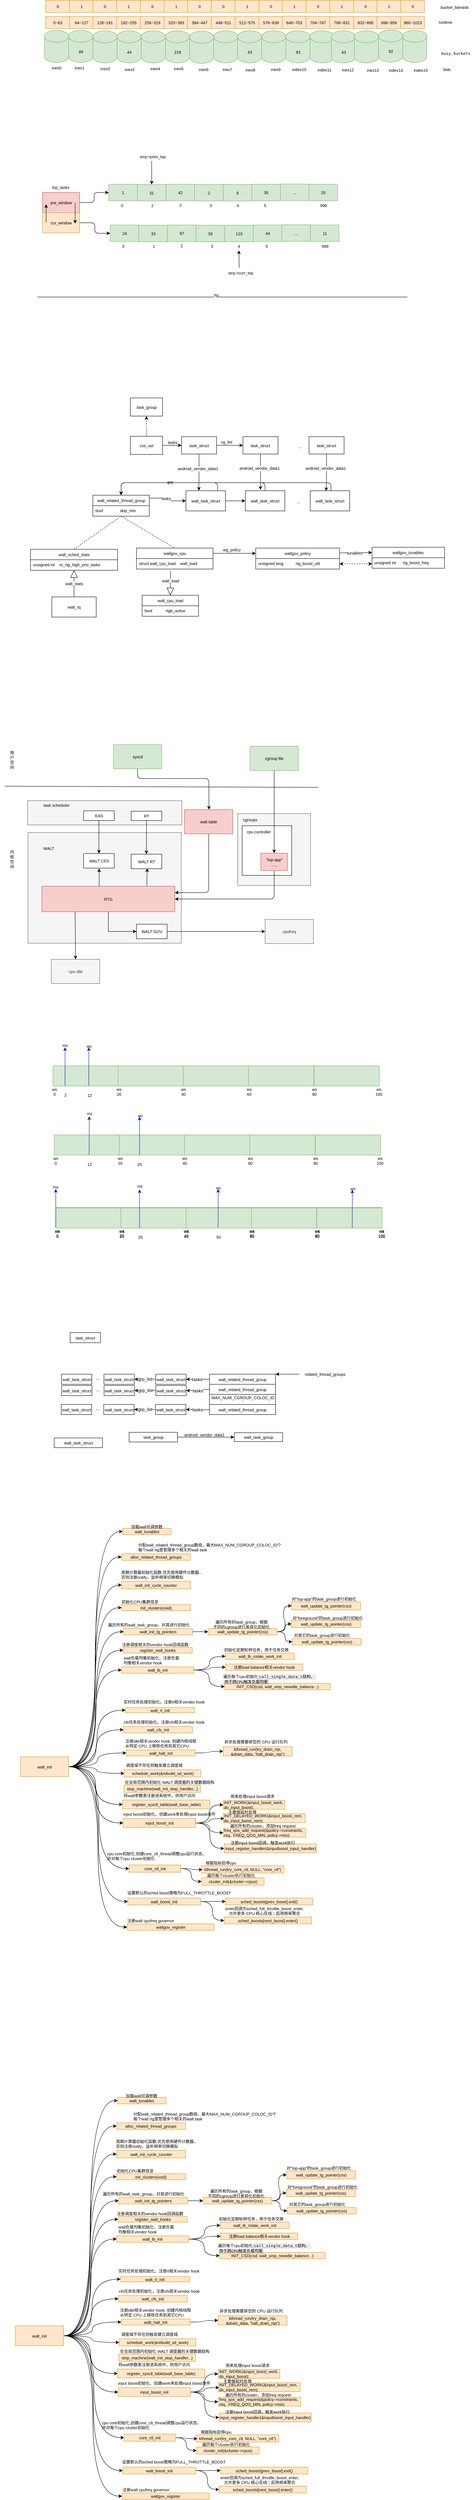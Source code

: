 <mxfile version="27.1.6">
  <diagram name="第 1 页" id="ZdKKTDS5KMTIQuINjipR">
    <mxGraphModel dx="1284" dy="769" grid="0" gridSize="10" guides="1" tooltips="1" connect="1" arrows="1" fold="1" page="0" pageScale="1" pageWidth="827" pageHeight="1169" math="0" shadow="0">
      <root>
        <mxCell id="0" />
        <mxCell id="1" parent="0" />
        <mxCell id="agkkChx3mpmV2NCseFok-1" value="" style="shape=cylinder3;whiteSpace=wrap;html=1;boundedLbl=1;backgroundOutline=1;size=15;fillColor=#d5e8d4;strokeColor=#82b366;fontSize=10;" parent="1" vertex="1">
          <mxGeometry x="150.5" y="114" width="60" height="80" as="geometry" />
        </mxCell>
        <mxCell id="agkkChx3mpmV2NCseFok-2" value="89" style="shape=cylinder3;whiteSpace=wrap;html=1;boundedLbl=1;backgroundOutline=1;size=15;fillColor=#d5e8d4;strokeColor=#82b366;fontSize=10;" parent="1" vertex="1">
          <mxGeometry x="210.5" y="114" width="60" height="80" as="geometry" />
        </mxCell>
        <mxCell id="agkkChx3mpmV2NCseFok-3" value="" style="shape=cylinder3;whiteSpace=wrap;html=1;boundedLbl=1;backgroundOutline=1;size=15;fillColor=#d5e8d4;strokeColor=#82b366;fontSize=10;" parent="1" vertex="1">
          <mxGeometry x="270.5" y="115" width="60" height="80" as="geometry" />
        </mxCell>
        <mxCell id="agkkChx3mpmV2NCseFok-4" value="44" style="shape=cylinder3;whiteSpace=wrap;html=1;boundedLbl=1;backgroundOutline=1;size=15;fillColor=#d5e8d4;strokeColor=#82b366;fontSize=10;" parent="1" vertex="1">
          <mxGeometry x="330.5" y="115" width="60" height="80" as="geometry" />
        </mxCell>
        <mxCell id="agkkChx3mpmV2NCseFok-5" value="" style="shape=cylinder3;whiteSpace=wrap;html=1;boundedLbl=1;backgroundOutline=1;size=15;fillColor=#d5e8d4;strokeColor=#82b366;fontSize=10;" parent="1" vertex="1">
          <mxGeometry x="390.5" y="115" width="60" height="80" as="geometry" />
        </mxCell>
        <mxCell id="agkkChx3mpmV2NCseFok-6" value="219" style="shape=cylinder3;whiteSpace=wrap;html=1;boundedLbl=1;backgroundOutline=1;size=15;fillColor=#d5e8d4;strokeColor=#82b366;fontSize=10;" parent="1" vertex="1">
          <mxGeometry x="450.5" y="115" width="60" height="80" as="geometry" />
        </mxCell>
        <mxCell id="agkkChx3mpmV2NCseFok-7" value="" style="shape=cylinder3;whiteSpace=wrap;html=1;boundedLbl=1;backgroundOutline=1;size=15;fillColor=#d5e8d4;strokeColor=#82b366;fontSize=10;" parent="1" vertex="1">
          <mxGeometry x="510.5" y="116" width="60" height="80" as="geometry" />
        </mxCell>
        <mxCell id="agkkChx3mpmV2NCseFok-8" value="" style="shape=cylinder3;whiteSpace=wrap;html=1;boundedLbl=1;backgroundOutline=1;size=15;fillColor=#d5e8d4;strokeColor=#82b366;fontSize=10;" parent="1" vertex="1">
          <mxGeometry x="570.5" y="115" width="60" height="80" as="geometry" />
        </mxCell>
        <mxCell id="agkkChx3mpmV2NCseFok-9" value="43" style="shape=cylinder3;whiteSpace=wrap;html=1;boundedLbl=1;backgroundOutline=1;size=15;fillColor=#d5e8d4;strokeColor=#82b366;fontSize=10;" parent="1" vertex="1">
          <mxGeometry x="629.5" y="115" width="60" height="80" as="geometry" />
        </mxCell>
        <mxCell id="agkkChx3mpmV2NCseFok-10" value="" style="shape=cylinder3;whiteSpace=wrap;html=1;boundedLbl=1;backgroundOutline=1;size=15;fillColor=#d5e8d4;strokeColor=#82b366;fontSize=10;" parent="1" vertex="1">
          <mxGeometry x="689.5" y="115" width="60" height="80" as="geometry" />
        </mxCell>
        <mxCell id="agkkChx3mpmV2NCseFok-11" value="83" style="shape=cylinder3;whiteSpace=wrap;html=1;boundedLbl=1;backgroundOutline=1;size=15;fillColor=#d5e8d4;strokeColor=#82b366;fontSize=10;" parent="1" vertex="1">
          <mxGeometry x="749.5" y="115" width="60" height="80" as="geometry" />
        </mxCell>
        <mxCell id="agkkChx3mpmV2NCseFok-12" value="" style="shape=cylinder3;whiteSpace=wrap;html=1;boundedLbl=1;backgroundOutline=1;size=15;fillColor=#d5e8d4;strokeColor=#82b366;fontSize=10;" parent="1" vertex="1">
          <mxGeometry x="809.5" y="115" width="60" height="80" as="geometry" />
        </mxCell>
        <mxCell id="agkkChx3mpmV2NCseFok-13" value="0" style="rounded=0;whiteSpace=wrap;html=1;fillColor=#ffe6cc;strokeColor=#d79b00;fontSize=10;" parent="1" vertex="1">
          <mxGeometry x="153.5" y="40" width="59" height="30" as="geometry" />
        </mxCell>
        <mxCell id="agkkChx3mpmV2NCseFok-14" value="1" style="rounded=0;whiteSpace=wrap;html=1;fillColor=#ffe6cc;strokeColor=#d79b00;fontSize=10;" parent="1" vertex="1">
          <mxGeometry x="212.5" y="40" width="59" height="30" as="geometry" />
        </mxCell>
        <mxCell id="agkkChx3mpmV2NCseFok-15" value="0" style="rounded=0;whiteSpace=wrap;html=1;fillColor=#ffe6cc;strokeColor=#d79b00;fontSize=10;" parent="1" vertex="1">
          <mxGeometry x="270.5" y="40" width="59" height="30" as="geometry" />
        </mxCell>
        <mxCell id="agkkChx3mpmV2NCseFok-16" value="1" style="rounded=0;whiteSpace=wrap;html=1;fillColor=#ffe6cc;strokeColor=#d79b00;fontSize=10;" parent="1" vertex="1">
          <mxGeometry x="329.5" y="40" width="59" height="30" as="geometry" />
        </mxCell>
        <mxCell id="agkkChx3mpmV2NCseFok-17" value="0" style="rounded=0;whiteSpace=wrap;html=1;fillColor=#ffe6cc;strokeColor=#d79b00;fontSize=10;" parent="1" vertex="1">
          <mxGeometry x="388.5" y="40" width="59" height="30" as="geometry" />
        </mxCell>
        <mxCell id="agkkChx3mpmV2NCseFok-18" value="1" style="rounded=0;whiteSpace=wrap;html=1;fillColor=#ffe6cc;strokeColor=#d79b00;fontSize=10;" parent="1" vertex="1">
          <mxGeometry x="447.5" y="40" width="59" height="30" as="geometry" />
        </mxCell>
        <mxCell id="agkkChx3mpmV2NCseFok-19" value="0" style="rounded=0;whiteSpace=wrap;html=1;fillColor=#ffe6cc;strokeColor=#d79b00;fontSize=10;" parent="1" vertex="1">
          <mxGeometry x="505.5" y="40" width="59" height="30" as="geometry" />
        </mxCell>
        <mxCell id="agkkChx3mpmV2NCseFok-20" value="0" style="rounded=0;whiteSpace=wrap;html=1;fillColor=#ffe6cc;strokeColor=#d79b00;fontSize=10;" parent="1" vertex="1">
          <mxGeometry x="564.5" y="40" width="59" height="30" as="geometry" />
        </mxCell>
        <mxCell id="agkkChx3mpmV2NCseFok-21" value="1" style="rounded=0;whiteSpace=wrap;html=1;fillColor=#ffe6cc;strokeColor=#d79b00;fontSize=10;" parent="1" vertex="1">
          <mxGeometry x="623.5" y="40" width="59" height="30" as="geometry" />
        </mxCell>
        <mxCell id="agkkChx3mpmV2NCseFok-22" value="0" style="rounded=0;whiteSpace=wrap;html=1;fillColor=#ffe6cc;strokeColor=#d79b00;fontSize=10;" parent="1" vertex="1">
          <mxGeometry x="682.5" y="40" width="59" height="30" as="geometry" />
        </mxCell>
        <mxCell id="agkkChx3mpmV2NCseFok-23" value="1" style="rounded=0;whiteSpace=wrap;html=1;fillColor=#ffe6cc;strokeColor=#d79b00;fontSize=10;" parent="1" vertex="1">
          <mxGeometry x="740.5" y="40" width="59" height="30" as="geometry" />
        </mxCell>
        <mxCell id="agkkChx3mpmV2NCseFok-24" value="0" style="rounded=0;whiteSpace=wrap;html=1;fillColor=#ffe6cc;strokeColor=#d79b00;fontSize=10;" parent="1" vertex="1">
          <mxGeometry x="799.5" y="40" width="59" height="30" as="geometry" />
        </mxCell>
        <mxCell id="agkkChx3mpmV2NCseFok-25" value="inex0" style="text;html=1;align=center;verticalAlign=middle;resizable=0;points=[];autosize=1;strokeColor=none;fillColor=none;fontSize=10;" parent="1" vertex="1">
          <mxGeometry x="158.5" y="195" width="42" height="24" as="geometry" />
        </mxCell>
        <mxCell id="agkkChx3mpmV2NCseFok-26" value="inex1" style="text;html=1;align=center;verticalAlign=middle;resizable=0;points=[];autosize=1;strokeColor=none;fillColor=none;fontSize=10;" parent="1" vertex="1">
          <mxGeometry x="215.5" y="195" width="42" height="24" as="geometry" />
        </mxCell>
        <mxCell id="agkkChx3mpmV2NCseFok-27" value="inex2" style="text;html=1;align=center;verticalAlign=middle;resizable=0;points=[];autosize=1;strokeColor=none;fillColor=none;fontSize=10;" parent="1" vertex="1">
          <mxGeometry x="279.5" y="197" width="42" height="24" as="geometry" />
        </mxCell>
        <mxCell id="agkkChx3mpmV2NCseFok-28" value="inex3" style="text;html=1;align=center;verticalAlign=middle;resizable=0;points=[];autosize=1;strokeColor=none;fillColor=none;fontSize=10;" parent="1" vertex="1">
          <mxGeometry x="340" y="199" width="42" height="24" as="geometry" />
        </mxCell>
        <mxCell id="agkkChx3mpmV2NCseFok-29" value="inex4" style="text;html=1;align=center;verticalAlign=middle;resizable=0;points=[];autosize=1;strokeColor=none;fillColor=none;fontSize=10;" parent="1" vertex="1">
          <mxGeometry x="403.5" y="197" width="42" height="24" as="geometry" />
        </mxCell>
        <mxCell id="agkkChx3mpmV2NCseFok-30" value="inex5" style="text;html=1;align=center;verticalAlign=middle;resizable=0;points=[];autosize=1;strokeColor=none;fillColor=none;fontSize=10;" parent="1" vertex="1">
          <mxGeometry x="461.5" y="197" width="42" height="24" as="geometry" />
        </mxCell>
        <mxCell id="agkkChx3mpmV2NCseFok-31" value="inex6" style="text;html=1;align=center;verticalAlign=middle;resizable=0;points=[];autosize=1;strokeColor=none;fillColor=none;fontSize=10;" parent="1" vertex="1">
          <mxGeometry x="523.5" y="199" width="42" height="24" as="geometry" />
        </mxCell>
        <mxCell id="agkkChx3mpmV2NCseFok-32" value="inex7" style="text;html=1;align=center;verticalAlign=middle;resizable=0;points=[];autosize=1;strokeColor=none;fillColor=none;fontSize=10;" parent="1" vertex="1">
          <mxGeometry x="582.5" y="199" width="42" height="24" as="geometry" />
        </mxCell>
        <mxCell id="agkkChx3mpmV2NCseFok-33" value="inex8" style="text;html=1;align=center;verticalAlign=middle;resizable=0;points=[];autosize=1;strokeColor=none;fillColor=none;fontSize=10;" parent="1" vertex="1">
          <mxGeometry x="640" y="200" width="42" height="24" as="geometry" />
        </mxCell>
        <mxCell id="agkkChx3mpmV2NCseFok-34" value="inex9" style="text;html=1;align=center;verticalAlign=middle;resizable=0;points=[];autosize=1;strokeColor=none;fillColor=none;fontSize=10;" parent="1" vertex="1">
          <mxGeometry x="702.5" y="199" width="42" height="24" as="geometry" />
        </mxCell>
        <mxCell id="agkkChx3mpmV2NCseFok-35" value="index10" style="text;html=1;align=center;verticalAlign=middle;resizable=0;points=[];autosize=1;strokeColor=none;fillColor=none;fontSize=10;" parent="1" vertex="1">
          <mxGeometry x="755" y="199" width="53" height="24" as="geometry" />
        </mxCell>
        <mxCell id="agkkChx3mpmV2NCseFok-36" value="index11" style="text;html=1;align=center;verticalAlign=middle;resizable=0;points=[];autosize=1;strokeColor=none;fillColor=none;fontSize=10;" parent="1" vertex="1">
          <mxGeometry x="818.5" y="200" width="52" height="24" as="geometry" />
        </mxCell>
        <mxCell id="agkkChx3mpmV2NCseFok-37" value="&lt;div data-docx-has-block-data=&quot;false&quot; data-lark-html-role=&quot;root&quot; data-page-id=&quot;NbrwdDbTHoJfUyxWMgtc8Vj1nZb&quot;&gt;&lt;div class=&quot;old-record-id-FxbedudzKozO3CxPitucTAfgny4&quot; style=&quot;white-space-collapse: preserve;&quot;&gt;bucket_bitmask&lt;/div&gt;&lt;/div&gt;&lt;span class=&quot;lark-record-clipboard&quot; data-lark-record-format=&quot;docx/text&quot; data-lark-record-data=&quot;{&amp;quot;rootId&amp;quot;:&amp;quot;NbrwdDbTHoJfUyxWMgtc8Vj1nZb&amp;quot;,&amp;quot;text&amp;quot;:{&amp;quot;initialAttributedTexts&amp;quot;:{&amp;quot;text&amp;quot;:{&amp;quot;0&amp;quot;:&amp;quot;bucket_bitmask&amp;quot;},&amp;quot;attribs&amp;quot;:{&amp;quot;0&amp;quot;:&amp;quot;*0+e&amp;quot;}},&amp;quot;apool&amp;quot;:{&amp;quot;numToAttrib&amp;quot;:{&amp;quot;0&amp;quot;:[&amp;quot;author&amp;quot;,&amp;quot;7205516225223376900&amp;quot;]},&amp;quot;nextNum&amp;quot;:1}},&amp;quot;type&amp;quot;:&amp;quot;text&amp;quot;,&amp;quot;referenceRecordMap&amp;quot;:{},&amp;quot;extra&amp;quot;:{&amp;quot;channel&amp;quot;:&amp;quot;saas&amp;quot;,&amp;quot;pasteRandomId&amp;quot;:&amp;quot;f2d94af1-3a29-4007-8d8e-e47a1c1b359d&amp;quot;,&amp;quot;mention_page_title&amp;quot;:{},&amp;quot;external_mention_url&amp;quot;:{}},&amp;quot;isKeepQuoteContainer&amp;quot;:false,&amp;quot;isFromCode&amp;quot;:true,&amp;quot;selection&amp;quot;:[{&amp;quot;id&amp;quot;:113,&amp;quot;type&amp;quot;:&amp;quot;text&amp;quot;,&amp;quot;selection&amp;quot;:{&amp;quot;start&amp;quot;:115,&amp;quot;end&amp;quot;:129},&amp;quot;recordId&amp;quot;:&amp;quot;FxbedudzKozO3CxPitucTAfgny4&amp;quot;}],&amp;quot;payloadMap&amp;quot;:{},&amp;quot;isCut&amp;quot;:false}&quot;&gt;&lt;/span&gt;" style="text;html=1;align=center;verticalAlign=middle;resizable=0;points=[];autosize=1;strokeColor=none;fillColor=none;fontSize=10;" parent="1" vertex="1">
          <mxGeometry x="1124.5" y="45" width="87" height="24" as="geometry" />
        </mxCell>
        <mxCell id="agkkChx3mpmV2NCseFok-38" value="&lt;div data-docx-has-block-data=&quot;false&quot; data-lark-html-role=&quot;root&quot; data-page-id=&quot;NbrwdDbTHoJfUyxWMgtc8Vj1nZb&quot;&gt;&lt;div class=&quot;old-record-id-FOOcdUoX9oQdxqxtpa0cHusLnOg&quot;&gt;&lt;code&gt;busy_buckets&lt;/code&gt;&lt;/div&gt;&lt;/div&gt;&lt;span class=&quot;lark-record-clipboard&quot; data-lark-record-format=&quot;docx/text&quot; data-lark-record-data=&quot;{&amp;quot;rootId&amp;quot;:&amp;quot;NbrwdDbTHoJfUyxWMgtc8Vj1nZb&amp;quot;,&amp;quot;text&amp;quot;:{&amp;quot;initialAttributedTexts&amp;quot;:{&amp;quot;text&amp;quot;:{&amp;quot;0&amp;quot;:&amp;quot;busy_buckets&amp;quot;},&amp;quot;attribs&amp;quot;:{&amp;quot;0&amp;quot;:&amp;quot;*0*1+c&amp;quot;}},&amp;quot;apool&amp;quot;:{&amp;quot;numToAttrib&amp;quot;:{&amp;quot;0&amp;quot;:[&amp;quot;author&amp;quot;,&amp;quot;7205516225223376900&amp;quot;],&amp;quot;1&amp;quot;:[&amp;quot;inlineCode&amp;quot;,&amp;quot;true&amp;quot;]},&amp;quot;nextNum&amp;quot;:2}},&amp;quot;type&amp;quot;:&amp;quot;text&amp;quot;,&amp;quot;referenceRecordMap&amp;quot;:{},&amp;quot;extra&amp;quot;:{&amp;quot;channel&amp;quot;:&amp;quot;saas&amp;quot;,&amp;quot;pasteRandomId&amp;quot;:&amp;quot;4268ee7f-412e-4681-b630-83956261017d&amp;quot;,&amp;quot;mention_page_title&amp;quot;:{},&amp;quot;external_mention_url&amp;quot;:{}},&amp;quot;isKeepQuoteContainer&amp;quot;:false,&amp;quot;isFromCode&amp;quot;:false,&amp;quot;selection&amp;quot;:[{&amp;quot;id&amp;quot;:27,&amp;quot;type&amp;quot;:&amp;quot;text&amp;quot;,&amp;quot;selection&amp;quot;:{&amp;quot;start&amp;quot;:29,&amp;quot;end&amp;quot;:41},&amp;quot;recordId&amp;quot;:&amp;quot;FOOcdUoX9oQdxqxtpa0cHusLnOg&amp;quot;}],&amp;quot;payloadMap&amp;quot;:{},&amp;quot;isCut&amp;quot;:false}&quot;&gt;&lt;/span&gt;" style="text;html=1;align=center;verticalAlign=middle;resizable=0;points=[];autosize=1;strokeColor=none;fillColor=none;fontSize=10;" parent="1" vertex="1">
          <mxGeometry x="1125.5" y="159" width="90" height="24" as="geometry" />
        </mxCell>
        <mxCell id="agkkChx3mpmV2NCseFok-39" value="0~63" style="rounded=0;whiteSpace=wrap;html=1;fillColor=#ffe6cc;strokeColor=#d79b00;fontSize=10;" parent="1" vertex="1">
          <mxGeometry x="153.5" y="80" width="59" height="30" as="geometry" />
        </mxCell>
        <mxCell id="agkkChx3mpmV2NCseFok-40" value="64~127" style="rounded=0;whiteSpace=wrap;html=1;fillColor=#ffe6cc;strokeColor=#d79b00;fontSize=10;" parent="1" vertex="1">
          <mxGeometry x="212.5" y="80" width="59" height="30" as="geometry" />
        </mxCell>
        <mxCell id="agkkChx3mpmV2NCseFok-41" value="128~191" style="rounded=0;whiteSpace=wrap;html=1;fillColor=#ffe6cc;strokeColor=#d79b00;fontSize=10;" parent="1" vertex="1">
          <mxGeometry x="270.5" y="80" width="59" height="30" as="geometry" />
        </mxCell>
        <mxCell id="agkkChx3mpmV2NCseFok-42" value="192~255" style="rounded=0;whiteSpace=wrap;html=1;fillColor=#ffe6cc;strokeColor=#d79b00;fontSize=10;" parent="1" vertex="1">
          <mxGeometry x="329.5" y="80" width="59" height="30" as="geometry" />
        </mxCell>
        <mxCell id="agkkChx3mpmV2NCseFok-43" value="256~319" style="rounded=0;whiteSpace=wrap;html=1;fillColor=#ffe6cc;strokeColor=#d79b00;fontSize=10;" parent="1" vertex="1">
          <mxGeometry x="388.5" y="80" width="59" height="30" as="geometry" />
        </mxCell>
        <mxCell id="agkkChx3mpmV2NCseFok-44" value="320~383" style="rounded=0;whiteSpace=wrap;html=1;fillColor=#ffe6cc;strokeColor=#d79b00;fontSize=10;" parent="1" vertex="1">
          <mxGeometry x="447.5" y="80" width="59" height="30" as="geometry" />
        </mxCell>
        <mxCell id="agkkChx3mpmV2NCseFok-45" value="384~447" style="rounded=0;whiteSpace=wrap;html=1;fillColor=#ffe6cc;strokeColor=#d79b00;fontSize=10;" parent="1" vertex="1">
          <mxGeometry x="505.5" y="80" width="59" height="30" as="geometry" />
        </mxCell>
        <mxCell id="agkkChx3mpmV2NCseFok-46" value="448~511" style="rounded=0;whiteSpace=wrap;html=1;fillColor=#ffe6cc;strokeColor=#d79b00;fontSize=10;" parent="1" vertex="1">
          <mxGeometry x="564.5" y="80" width="59" height="30" as="geometry" />
        </mxCell>
        <mxCell id="agkkChx3mpmV2NCseFok-47" value="512~575" style="rounded=0;whiteSpace=wrap;html=1;fillColor=#ffe6cc;strokeColor=#d79b00;fontSize=10;" parent="1" vertex="1">
          <mxGeometry x="623.5" y="80" width="59" height="30" as="geometry" />
        </mxCell>
        <mxCell id="agkkChx3mpmV2NCseFok-48" value="576~639" style="rounded=0;whiteSpace=wrap;html=1;fillColor=#ffe6cc;strokeColor=#d79b00;fontSize=10;" parent="1" vertex="1">
          <mxGeometry x="682.5" y="80" width="59" height="30" as="geometry" />
        </mxCell>
        <mxCell id="agkkChx3mpmV2NCseFok-49" value="640~703" style="rounded=0;whiteSpace=wrap;html=1;fillColor=#ffe6cc;strokeColor=#d79b00;fontSize=10;" parent="1" vertex="1">
          <mxGeometry x="740.5" y="79" width="59" height="31" as="geometry" />
        </mxCell>
        <mxCell id="agkkChx3mpmV2NCseFok-50" value="704~767" style="rounded=0;whiteSpace=wrap;html=1;fillColor=#ffe6cc;strokeColor=#d79b00;fontSize=10;" parent="1" vertex="1">
          <mxGeometry x="799.5" y="80" width="59" height="30" as="geometry" />
        </mxCell>
        <mxCell id="agkkChx3mpmV2NCseFok-51" value="1" style="rounded=0;whiteSpace=wrap;html=1;fillColor=#ffe6cc;strokeColor=#d79b00;fontSize=10;" parent="1" vertex="1">
          <mxGeometry x="858.5" y="40" width="59" height="30" as="geometry" />
        </mxCell>
        <mxCell id="agkkChx3mpmV2NCseFok-52" value="0" style="rounded=0;whiteSpace=wrap;html=1;fillColor=#ffe6cc;strokeColor=#d79b00;fontSize=10;" parent="1" vertex="1">
          <mxGeometry x="917.5" y="40" width="59" height="30" as="geometry" />
        </mxCell>
        <mxCell id="agkkChx3mpmV2NCseFok-53" value="1" style="rounded=0;whiteSpace=wrap;html=1;fillColor=#ffe6cc;strokeColor=#d79b00;fontSize=10;" parent="1" vertex="1">
          <mxGeometry x="975.5" y="40" width="59" height="30" as="geometry" />
        </mxCell>
        <mxCell id="agkkChx3mpmV2NCseFok-54" value="0" style="rounded=0;whiteSpace=wrap;html=1;fillColor=#ffe6cc;strokeColor=#d79b00;fontSize=10;" parent="1" vertex="1">
          <mxGeometry x="1034.5" y="40" width="59" height="30" as="geometry" />
        </mxCell>
        <mxCell id="agkkChx3mpmV2NCseFok-55" value="768~831" style="rounded=0;whiteSpace=wrap;html=1;fillColor=#ffe6cc;strokeColor=#d79b00;fontSize=10;" parent="1" vertex="1">
          <mxGeometry x="858.5" y="80" width="59" height="30" as="geometry" />
        </mxCell>
        <mxCell id="agkkChx3mpmV2NCseFok-56" value="832~895" style="rounded=0;whiteSpace=wrap;html=1;fillColor=#ffe6cc;strokeColor=#d79b00;fontSize=10;" parent="1" vertex="1">
          <mxGeometry x="917.5" y="80" width="59" height="30" as="geometry" />
        </mxCell>
        <mxCell id="agkkChx3mpmV2NCseFok-57" value="896~959" style="rounded=0;whiteSpace=wrap;html=1;fillColor=#ffe6cc;strokeColor=#d79b00;fontSize=10;" parent="1" vertex="1">
          <mxGeometry x="975.5" y="80" width="59" height="30" as="geometry" />
        </mxCell>
        <mxCell id="agkkChx3mpmV2NCseFok-58" value="960~1023" style="rounded=0;whiteSpace=wrap;html=1;fillColor=#ffe6cc;strokeColor=#d79b00;fontSize=10;" parent="1" vertex="1">
          <mxGeometry x="1034.5" y="80" width="59" height="30" as="geometry" />
        </mxCell>
        <mxCell id="agkkChx3mpmV2NCseFok-59" value="43" style="shape=cylinder3;whiteSpace=wrap;html=1;boundedLbl=1;backgroundOutline=1;size=15;fillColor=#d5e8d4;strokeColor=#82b366;fontSize=10;" parent="1" vertex="1">
          <mxGeometry x="862.5" y="115" width="60" height="80" as="geometry" />
        </mxCell>
        <mxCell id="agkkChx3mpmV2NCseFok-60" value="" style="shape=cylinder3;whiteSpace=wrap;html=1;boundedLbl=1;backgroundOutline=1;size=15;fillColor=#d5e8d4;strokeColor=#82b366;fontSize=10;" parent="1" vertex="1">
          <mxGeometry x="919.5" y="115" width="60" height="80" as="geometry" />
        </mxCell>
        <mxCell id="agkkChx3mpmV2NCseFok-61" value="92" style="shape=cylinder3;whiteSpace=wrap;html=1;boundedLbl=1;backgroundOutline=1;size=15;fillColor=#d5e8d4;strokeColor=#82b366;fontSize=10;" parent="1" vertex="1">
          <mxGeometry x="979.5" y="113" width="60" height="80" as="geometry" />
        </mxCell>
        <mxCell id="agkkChx3mpmV2NCseFok-62" value="" style="shape=cylinder3;whiteSpace=wrap;html=1;boundedLbl=1;backgroundOutline=1;size=15;fillColor=#d5e8d4;strokeColor=#82b366;fontSize=10;" parent="1" vertex="1">
          <mxGeometry x="1039.5" y="114" width="60" height="80" as="geometry" />
        </mxCell>
        <mxCell id="agkkChx3mpmV2NCseFok-63" value="inex12" style="text;html=1;align=center;verticalAlign=middle;resizable=0;points=[];autosize=1;strokeColor=none;fillColor=none;fontSize=10;" parent="1" vertex="1">
          <mxGeometry x="879" y="200" width="47" height="24" as="geometry" />
        </mxCell>
        <mxCell id="agkkChx3mpmV2NCseFok-64" value="inex13" style="text;html=1;align=center;verticalAlign=middle;resizable=0;points=[];autosize=1;strokeColor=none;fillColor=none;fontSize=10;" parent="1" vertex="1">
          <mxGeometry x="941.5" y="201" width="47" height="24" as="geometry" />
        </mxCell>
        <mxCell id="agkkChx3mpmV2NCseFok-65" value="index14" style="text;html=1;align=center;verticalAlign=middle;resizable=0;points=[];autosize=1;strokeColor=none;fillColor=none;fontSize=10;" parent="1" vertex="1">
          <mxGeometry x="995" y="201" width="53" height="24" as="geometry" />
        </mxCell>
        <mxCell id="agkkChx3mpmV2NCseFok-66" value="index15" style="text;html=1;align=center;verticalAlign=middle;resizable=0;points=[];autosize=1;strokeColor=none;fillColor=none;fontSize=10;" parent="1" vertex="1">
          <mxGeometry x="1057.5" y="201" width="53" height="24" as="geometry" />
        </mxCell>
        <mxCell id="agkkChx3mpmV2NCseFok-67" value="&lt;div data-docx-has-block-data=&quot;false&quot; data-lark-html-role=&quot;root&quot; data-page-id=&quot;NbrwdDbTHoJfUyxWMgtc8Vj1nZb&quot;&gt;&lt;div class=&quot;old-record-id-FxbedudzKozO3CxPitucTAfgny4&quot; style=&quot;white-space-collapse: preserve;&quot;&gt;runtime&lt;/div&gt;&lt;/div&gt;&lt;span class=&quot;lark-record-clipboard&quot; data-lark-record-format=&quot;docx/text&quot; data-lark-record-data=&quot;{&amp;quot;rootId&amp;quot;:&amp;quot;NbrwdDbTHoJfUyxWMgtc8Vj1nZb&amp;quot;,&amp;quot;text&amp;quot;:{&amp;quot;initialAttributedTexts&amp;quot;:{&amp;quot;text&amp;quot;:{&amp;quot;0&amp;quot;:&amp;quot;bucket_bitmask&amp;quot;},&amp;quot;attribs&amp;quot;:{&amp;quot;0&amp;quot;:&amp;quot;*0+e&amp;quot;}},&amp;quot;apool&amp;quot;:{&amp;quot;numToAttrib&amp;quot;:{&amp;quot;0&amp;quot;:[&amp;quot;author&amp;quot;,&amp;quot;7205516225223376900&amp;quot;]},&amp;quot;nextNum&amp;quot;:1}},&amp;quot;type&amp;quot;:&amp;quot;text&amp;quot;,&amp;quot;referenceRecordMap&amp;quot;:{},&amp;quot;extra&amp;quot;:{&amp;quot;channel&amp;quot;:&amp;quot;saas&amp;quot;,&amp;quot;pasteRandomId&amp;quot;:&amp;quot;f2d94af1-3a29-4007-8d8e-e47a1c1b359d&amp;quot;,&amp;quot;mention_page_title&amp;quot;:{},&amp;quot;external_mention_url&amp;quot;:{}},&amp;quot;isKeepQuoteContainer&amp;quot;:false,&amp;quot;isFromCode&amp;quot;:true,&amp;quot;selection&amp;quot;:[{&amp;quot;id&amp;quot;:113,&amp;quot;type&amp;quot;:&amp;quot;text&amp;quot;,&amp;quot;selection&amp;quot;:{&amp;quot;start&amp;quot;:115,&amp;quot;end&amp;quot;:129},&amp;quot;recordId&amp;quot;:&amp;quot;FxbedudzKozO3CxPitucTAfgny4&amp;quot;}],&amp;quot;payloadMap&amp;quot;:{},&amp;quot;isCut&amp;quot;:false}&quot;&gt;&lt;/span&gt;" style="text;html=1;align=center;verticalAlign=middle;resizable=0;points=[];autosize=1;strokeColor=none;fillColor=none;fontSize=10;" parent="1" vertex="1">
          <mxGeometry x="1119.5" y="82" width="51" height="24" as="geometry" />
        </mxCell>
        <mxCell id="agkkChx3mpmV2NCseFok-68" value="bidx" style="text;html=1;align=center;verticalAlign=middle;resizable=0;points=[];autosize=1;strokeColor=none;fillColor=none;fontSize=10;" parent="1" vertex="1">
          <mxGeometry x="1130.5" y="199" width="36" height="24" as="geometry" />
        </mxCell>
        <mxCell id="agkkChx3mpmV2NCseFok-69" style="edgeStyle=orthogonalEdgeStyle;rounded=1;orthogonalLoop=1;jettySize=auto;html=1;curved=0;fontSize=10;" parent="1" source="agkkChx3mpmV2NCseFok-70" target="agkkChx3mpmV2NCseFok-76" edge="1">
          <mxGeometry relative="1" as="geometry" />
        </mxCell>
        <mxCell id="agkkChx3mpmV2NCseFok-70" value="pre_window" style="rounded=0;whiteSpace=wrap;html=1;fillColor=#f8cecc;strokeColor=#b85450;fontSize=10;" parent="1" vertex="1">
          <mxGeometry x="145.5" y="516" width="92" height="50" as="geometry" />
        </mxCell>
        <mxCell id="agkkChx3mpmV2NCseFok-71" style="edgeStyle=orthogonalEdgeStyle;rounded=1;orthogonalLoop=1;jettySize=auto;html=1;curved=0;fontSize=10;" parent="1" source="agkkChx3mpmV2NCseFok-72" target="agkkChx3mpmV2NCseFok-91" edge="1">
          <mxGeometry relative="1" as="geometry" />
        </mxCell>
        <mxCell id="agkkChx3mpmV2NCseFok-72" value="cur_window" style="rounded=0;whiteSpace=wrap;html=1;fillColor=#ffe6cc;strokeColor=#d79b00;fontSize=10;" parent="1" vertex="1">
          <mxGeometry x="145.5" y="566" width="92" height="50" as="geometry" />
        </mxCell>
        <mxCell id="agkkChx3mpmV2NCseFok-73" value="top_tasks" style="text;html=1;align=center;verticalAlign=middle;whiteSpace=wrap;rounded=0;fontSize=10;" parent="1" vertex="1">
          <mxGeometry x="160.5" y="488" width="60" height="30" as="geometry" />
        </mxCell>
        <mxCell id="agkkChx3mpmV2NCseFok-74" value="" style="endArrow=classic;html=1;rounded=0;fontSize=10;" parent="1" edge="1">
          <mxGeometry width="50" height="50" relative="1" as="geometry">
            <mxPoint x="154.5" y="590" as="sourcePoint" />
            <mxPoint x="154.5" y="545" as="targetPoint" />
          </mxGeometry>
        </mxCell>
        <mxCell id="agkkChx3mpmV2NCseFok-75" value="" style="endArrow=classic;html=1;rounded=0;fontSize=10;" parent="1" edge="1">
          <mxGeometry width="50" height="50" relative="1" as="geometry">
            <mxPoint x="226.5" y="541" as="sourcePoint" />
            <mxPoint x="226.5" y="593" as="targetPoint" />
          </mxGeometry>
        </mxCell>
        <mxCell id="agkkChx3mpmV2NCseFok-76" value="1" style="rounded=0;whiteSpace=wrap;html=1;fillColor=#d5e8d4;strokeColor=#82b366;fontSize=10;" parent="1" vertex="1">
          <mxGeometry x="310" y="495.5" width="71" height="41" as="geometry" />
        </mxCell>
        <mxCell id="agkkChx3mpmV2NCseFok-77" value="31" style="rounded=0;whiteSpace=wrap;html=1;fillColor=#d5e8d4;strokeColor=#82b366;fontSize=10;" parent="1" vertex="1">
          <mxGeometry x="381" y="496" width="71" height="41" as="geometry" />
        </mxCell>
        <mxCell id="agkkChx3mpmV2NCseFok-78" value="42" style="rounded=0;whiteSpace=wrap;html=1;fillColor=#d5e8d4;strokeColor=#82b366;fontSize=10;" parent="1" vertex="1">
          <mxGeometry x="452" y="495.5" width="71" height="41" as="geometry" />
        </mxCell>
        <mxCell id="agkkChx3mpmV2NCseFok-79" value="2" style="rounded=0;whiteSpace=wrap;html=1;fillColor=#d5e8d4;strokeColor=#82b366;fontSize=10;" parent="1" vertex="1">
          <mxGeometry x="523" y="496" width="71" height="41" as="geometry" />
        </mxCell>
        <mxCell id="agkkChx3mpmV2NCseFok-80" value="9" style="rounded=0;whiteSpace=wrap;html=1;fillColor=#d5e8d4;strokeColor=#82b366;fontSize=10;" parent="1" vertex="1">
          <mxGeometry x="594" y="496" width="71" height="41" as="geometry" />
        </mxCell>
        <mxCell id="agkkChx3mpmV2NCseFok-81" value="35" style="rounded=0;whiteSpace=wrap;html=1;fillColor=#d5e8d4;strokeColor=#82b366;fontSize=10;" parent="1" vertex="1">
          <mxGeometry x="665" y="495.5" width="71" height="41" as="geometry" />
        </mxCell>
        <mxCell id="agkkChx3mpmV2NCseFok-82" value="..." style="rounded=0;whiteSpace=wrap;html=1;fillColor=#d5e8d4;strokeColor=#82b366;fontSize=10;" parent="1" vertex="1">
          <mxGeometry x="736" y="495" width="71" height="41" as="geometry" />
        </mxCell>
        <mxCell id="agkkChx3mpmV2NCseFok-83" value="20" style="rounded=0;whiteSpace=wrap;html=1;fillColor=#d5e8d4;strokeColor=#82b366;fontSize=10;" parent="1" vertex="1">
          <mxGeometry x="807" y="495.5" width="71" height="41" as="geometry" />
        </mxCell>
        <mxCell id="agkkChx3mpmV2NCseFok-84" value="0" style="text;html=1;align=center;verticalAlign=middle;whiteSpace=wrap;rounded=0;fontSize=10;" parent="1" vertex="1">
          <mxGeometry x="329.5" y="537" width="26" height="22" as="geometry" />
        </mxCell>
        <mxCell id="agkkChx3mpmV2NCseFok-85" value="1" style="text;html=1;align=center;verticalAlign=middle;whiteSpace=wrap;rounded=0;fontSize=10;" parent="1" vertex="1">
          <mxGeometry x="405" y="537" width="26" height="22" as="geometry" />
        </mxCell>
        <mxCell id="agkkChx3mpmV2NCseFok-86" value="2" style="text;html=1;align=center;verticalAlign=middle;whiteSpace=wrap;rounded=0;fontSize=10;" parent="1" vertex="1">
          <mxGeometry x="474.5" y="536" width="26" height="22" as="geometry" />
        </mxCell>
        <mxCell id="agkkChx3mpmV2NCseFok-87" value="3" style="text;html=1;align=center;verticalAlign=middle;whiteSpace=wrap;rounded=0;fontSize=10;" parent="1" vertex="1">
          <mxGeometry x="549.5" y="536.5" width="26" height="22" as="geometry" />
        </mxCell>
        <mxCell id="agkkChx3mpmV2NCseFok-88" value="4" style="text;html=1;align=center;verticalAlign=middle;whiteSpace=wrap;rounded=0;fontSize=10;" parent="1" vertex="1">
          <mxGeometry x="616.5" y="536.5" width="26" height="22" as="geometry" />
        </mxCell>
        <mxCell id="agkkChx3mpmV2NCseFok-89" value="5" style="text;html=1;align=center;verticalAlign=middle;whiteSpace=wrap;rounded=0;fontSize=10;" parent="1" vertex="1">
          <mxGeometry x="685" y="537" width="26" height="22" as="geometry" />
        </mxCell>
        <mxCell id="agkkChx3mpmV2NCseFok-90" value="999" style="text;html=1;align=center;verticalAlign=middle;whiteSpace=wrap;rounded=0;fontSize=10;" parent="1" vertex="1">
          <mxGeometry x="830" y="537" width="26" height="22" as="geometry" />
        </mxCell>
        <mxCell id="agkkChx3mpmV2NCseFok-91" value="24" style="rounded=0;whiteSpace=wrap;html=1;fillColor=#d5e8d4;strokeColor=#82b366;fontSize=10;" parent="1" vertex="1">
          <mxGeometry x="313.5" y="596.5" width="71" height="41" as="geometry" />
        </mxCell>
        <mxCell id="agkkChx3mpmV2NCseFok-92" value="33" style="rounded=0;whiteSpace=wrap;html=1;fillColor=#d5e8d4;strokeColor=#82b366;fontSize=10;" parent="1" vertex="1">
          <mxGeometry x="384.5" y="597" width="71" height="41" as="geometry" />
        </mxCell>
        <mxCell id="agkkChx3mpmV2NCseFok-93" value="87" style="rounded=0;whiteSpace=wrap;html=1;fillColor=#d5e8d4;strokeColor=#82b366;fontSize=10;" parent="1" vertex="1">
          <mxGeometry x="455.5" y="596.5" width="71" height="41" as="geometry" />
        </mxCell>
        <mxCell id="agkkChx3mpmV2NCseFok-94" value="55" style="rounded=0;whiteSpace=wrap;html=1;fillColor=#d5e8d4;strokeColor=#82b366;fontSize=10;" parent="1" vertex="1">
          <mxGeometry x="526.5" y="597" width="71" height="41" as="geometry" />
        </mxCell>
        <mxCell id="agkkChx3mpmV2NCseFok-95" value="123" style="rounded=0;whiteSpace=wrap;html=1;fillColor=#d5e8d4;strokeColor=#82b366;fontSize=10;" parent="1" vertex="1">
          <mxGeometry x="597.5" y="597" width="71" height="41" as="geometry" />
        </mxCell>
        <mxCell id="agkkChx3mpmV2NCseFok-96" value="44" style="rounded=0;whiteSpace=wrap;html=1;fillColor=#d5e8d4;strokeColor=#82b366;fontSize=10;" parent="1" vertex="1">
          <mxGeometry x="668.5" y="596.5" width="71" height="41" as="geometry" />
        </mxCell>
        <mxCell id="agkkChx3mpmV2NCseFok-97" value="..." style="rounded=0;whiteSpace=wrap;html=1;fillColor=#d5e8d4;strokeColor=#82b366;fontSize=10;" parent="1" vertex="1">
          <mxGeometry x="739.5" y="596" width="71" height="41" as="geometry" />
        </mxCell>
        <mxCell id="agkkChx3mpmV2NCseFok-98" value="11" style="rounded=0;whiteSpace=wrap;html=1;fillColor=#d5e8d4;strokeColor=#82b366;fontSize=10;" parent="1" vertex="1">
          <mxGeometry x="810.5" y="596.5" width="71" height="41" as="geometry" />
        </mxCell>
        <mxCell id="agkkChx3mpmV2NCseFok-99" value="0" style="text;html=1;align=center;verticalAlign=middle;whiteSpace=wrap;rounded=0;fontSize=10;" parent="1" vertex="1">
          <mxGeometry x="333" y="638" width="26" height="22" as="geometry" />
        </mxCell>
        <mxCell id="agkkChx3mpmV2NCseFok-100" value="1" style="text;html=1;align=center;verticalAlign=middle;whiteSpace=wrap;rounded=0;fontSize=10;" parent="1" vertex="1">
          <mxGeometry x="408.5" y="638" width="26" height="22" as="geometry" />
        </mxCell>
        <mxCell id="agkkChx3mpmV2NCseFok-101" value="2" style="text;html=1;align=center;verticalAlign=middle;whiteSpace=wrap;rounded=0;fontSize=10;" parent="1" vertex="1">
          <mxGeometry x="478" y="637" width="26" height="22" as="geometry" />
        </mxCell>
        <mxCell id="agkkChx3mpmV2NCseFok-102" value="3" style="text;html=1;align=center;verticalAlign=middle;whiteSpace=wrap;rounded=0;fontSize=10;" parent="1" vertex="1">
          <mxGeometry x="553" y="637.5" width="26" height="22" as="geometry" />
        </mxCell>
        <mxCell id="agkkChx3mpmV2NCseFok-103" value="4" style="text;html=1;align=center;verticalAlign=middle;whiteSpace=wrap;rounded=0;fontSize=10;" parent="1" vertex="1">
          <mxGeometry x="620" y="637.5" width="26" height="22" as="geometry" />
        </mxCell>
        <mxCell id="agkkChx3mpmV2NCseFok-104" value="5" style="text;html=1;align=center;verticalAlign=middle;whiteSpace=wrap;rounded=0;fontSize=10;" parent="1" vertex="1">
          <mxGeometry x="688.5" y="638" width="26" height="22" as="geometry" />
        </mxCell>
        <mxCell id="agkkChx3mpmV2NCseFok-105" value="999" style="text;html=1;align=center;verticalAlign=middle;whiteSpace=wrap;rounded=0;fontSize=10;" parent="1" vertex="1">
          <mxGeometry x="833.5" y="638" width="26" height="22" as="geometry" />
        </mxCell>
        <mxCell id="agkkChx3mpmV2NCseFok-106" value="" style="endArrow=classic;html=1;rounded=0;entryX=0.5;entryY=0;entryDx=0;entryDy=0;fontSize=10;" parent="1" target="agkkChx3mpmV2NCseFok-77" edge="1">
          <mxGeometry width="50" height="50" relative="1" as="geometry">
            <mxPoint x="416.5" y="438" as="sourcePoint" />
            <mxPoint x="398.5" y="382" as="targetPoint" />
          </mxGeometry>
        </mxCell>
        <mxCell id="agkkChx3mpmV2NCseFok-107" value="wrq-&amp;gt;prev_top" style="text;html=1;align=center;verticalAlign=middle;resizable=0;points=[];autosize=1;strokeColor=none;fillColor=none;fontSize=10;" parent="1" vertex="1">
          <mxGeometry x="377.5" y="415" width="82" height="24" as="geometry" />
        </mxCell>
        <mxCell id="agkkChx3mpmV2NCseFok-108" value="wrq-&amp;gt;curr_top" style="text;html=1;align=center;verticalAlign=middle;resizable=0;points=[];autosize=1;strokeColor=none;fillColor=none;fontSize=10;" parent="1" vertex="1">
          <mxGeometry x="596.5" y="703" width="80" height="24" as="geometry" />
        </mxCell>
        <mxCell id="agkkChx3mpmV2NCseFok-109" value="" style="endArrow=classic;html=1;rounded=0;entryX=0.5;entryY=1;entryDx=0;entryDy=0;exitX=0.464;exitY=-0.026;exitDx=0;exitDy=0;exitPerimeter=0;fontSize=10;" parent="1" source="agkkChx3mpmV2NCseFok-108" target="agkkChx3mpmV2NCseFok-103" edge="1">
          <mxGeometry width="50" height="50" relative="1" as="geometry">
            <mxPoint x="784.5" y="741" as="sourcePoint" />
            <mxPoint x="834.5" y="691" as="targetPoint" />
          </mxGeometry>
        </mxCell>
        <mxCell id="agkkChx3mpmV2NCseFok-110" value="" style="endArrow=none;html=1;rounded=0;fontSize=10;" parent="1" edge="1">
          <mxGeometry width="50" height="50" relative="1" as="geometry">
            <mxPoint x="133" y="775" as="sourcePoint" />
            <mxPoint x="1051" y="775" as="targetPoint" />
          </mxGeometry>
        </mxCell>
        <mxCell id="agkkChx3mpmV2NCseFok-111" value="rtg" style="edgeLabel;html=1;align=center;verticalAlign=middle;resizable=0;points=[];fontSize=10;" parent="agkkChx3mpmV2NCseFok-110" vertex="1" connectable="0">
          <mxGeometry x="-0.03" y="-3" relative="1" as="geometry">
            <mxPoint x="-2" y="-8" as="offset" />
          </mxGeometry>
        </mxCell>
        <mxCell id="agkkChx3mpmV2NCseFok-112" style="edgeStyle=orthogonalEdgeStyle;rounded=0;orthogonalLoop=1;jettySize=auto;html=1;entryX=0;entryY=0.5;entryDx=0;entryDy=0;exitX=1.006;exitY=0.14;exitDx=0;exitDy=0;exitPerimeter=0;fontSize=10;" parent="1" source="agkkChx3mpmV2NCseFok-157" target="agkkChx3mpmV2NCseFok-117" edge="1">
          <mxGeometry relative="1" as="geometry">
            <mxPoint x="414.5" y="1279.97" as="sourcePoint" />
          </mxGeometry>
        </mxCell>
        <mxCell id="agkkChx3mpmV2NCseFok-113" value="tasks" style="edgeLabel;html=1;align=center;verticalAlign=middle;resizable=0;points=[];fontSize=10;" parent="agkkChx3mpmV2NCseFok-112" vertex="1" connectable="0">
          <mxGeometry x="-0.161" relative="1" as="geometry">
            <mxPoint as="offset" />
          </mxGeometry>
        </mxCell>
        <mxCell id="agkkChx3mpmV2NCseFok-114" style="edgeStyle=orthogonalEdgeStyle;rounded=1;orthogonalLoop=1;jettySize=auto;html=1;entryX=0.5;entryY=0;entryDx=0;entryDy=0;curved=0;fontSize=10;" parent="1" source="agkkChx3mpmV2NCseFok-117" target="agkkChx3mpmV2NCseFok-157" edge="1">
          <mxGeometry relative="1" as="geometry">
            <Array as="points">
              <mxPoint x="580.5" y="1235" />
              <mxPoint x="340.5" y="1235" />
            </Array>
            <mxPoint x="338.5" y="1254.97" as="targetPoint" />
          </mxGeometry>
        </mxCell>
        <mxCell id="agkkChx3mpmV2NCseFok-115" value="grp" style="edgeLabel;html=1;align=center;verticalAlign=middle;resizable=0;points=[];fontSize=10;" parent="agkkChx3mpmV2NCseFok-114" vertex="1" connectable="0">
          <mxGeometry x="-0.05" y="2" relative="1" as="geometry">
            <mxPoint x="-1" y="-4" as="offset" />
          </mxGeometry>
        </mxCell>
        <mxCell id="agkkChx3mpmV2NCseFok-116" style="edgeStyle=orthogonalEdgeStyle;rounded=0;orthogonalLoop=1;jettySize=auto;html=1;entryX=0;entryY=0.5;entryDx=0;entryDy=0;fontSize=10;" parent="1" source="agkkChx3mpmV2NCseFok-117" target="agkkChx3mpmV2NCseFok-119" edge="1">
          <mxGeometry relative="1" as="geometry" />
        </mxCell>
        <mxCell id="agkkChx3mpmV2NCseFok-117" value="walt_task_struct" style="html=1;whiteSpace=wrap;fontSize=10;" parent="1" vertex="1">
          <mxGeometry x="501.5" y="1254.97" width="98" height="50" as="geometry" />
        </mxCell>
        <mxCell id="agkkChx3mpmV2NCseFok-118" style="edgeStyle=orthogonalEdgeStyle;rounded=1;orthogonalLoop=1;jettySize=auto;html=1;entryX=0.5;entryY=0;entryDx=0;entryDy=0;exitX=0.5;exitY=0;exitDx=0;exitDy=0;curved=0;fontSize=10;" parent="1" source="agkkChx3mpmV2NCseFok-119" target="agkkChx3mpmV2NCseFok-157" edge="1">
          <mxGeometry relative="1" as="geometry">
            <mxPoint x="338.5" y="1254.97" as="targetPoint" />
          </mxGeometry>
        </mxCell>
        <mxCell id="agkkChx3mpmV2NCseFok-119" value="walt_task_struct" style="html=1;whiteSpace=wrap;fontSize=10;" parent="1" vertex="1">
          <mxGeometry x="649" y="1254.97" width="98" height="50" as="geometry" />
        </mxCell>
        <mxCell id="agkkChx3mpmV2NCseFok-120" style="edgeStyle=orthogonalEdgeStyle;rounded=1;orthogonalLoop=1;jettySize=auto;html=1;curved=0;entryX=0.5;entryY=0;entryDx=0;entryDy=0;fontSize=10;" parent="1" source="agkkChx3mpmV2NCseFok-121" target="agkkChx3mpmV2NCseFok-157" edge="1">
          <mxGeometry relative="1" as="geometry">
            <mxPoint x="338.5" y="1254.97" as="targetPoint" />
            <Array as="points">
              <mxPoint x="861.5" y="1235" />
              <mxPoint x="340.5" y="1235" />
            </Array>
          </mxGeometry>
        </mxCell>
        <mxCell id="agkkChx3mpmV2NCseFok-121" value="walt_task_struct" style="html=1;whiteSpace=wrap;fontSize=10;" parent="1" vertex="1">
          <mxGeometry x="810" y="1254.97" width="98" height="50" as="geometry" />
        </mxCell>
        <mxCell id="agkkChx3mpmV2NCseFok-122" value="..." style="text;html=1;align=center;verticalAlign=middle;resizable=0;points=[];autosize=1;strokeColor=none;fillColor=none;fontSize=10;" parent="1" vertex="1">
          <mxGeometry x="766.5" y="1269.97" width="26" height="24" as="geometry" />
        </mxCell>
        <mxCell id="agkkChx3mpmV2NCseFok-123" style="edgeStyle=orthogonalEdgeStyle;rounded=0;orthogonalLoop=1;jettySize=auto;html=1;exitX=1.003;exitY=0.229;exitDx=0;exitDy=0;exitPerimeter=0;entryX=0;entryY=0.25;entryDx=0;entryDy=0;fontSize=10;" parent="1" source="agkkChx3mpmV2NCseFok-125" target="agkkChx3mpmV2NCseFok-127" edge="1">
          <mxGeometry relative="1" as="geometry">
            <mxPoint x="714.75" y="1404" as="sourcePoint" />
            <mxPoint x="917.75" y="1403" as="targetPoint" />
          </mxGeometry>
        </mxCell>
        <mxCell id="agkkChx3mpmV2NCseFok-124" value="&lt;div data-docx-has-block-data=&quot;false&quot; data-lark-html-role=&quot;root&quot; data-page-id=&quot;GANMdZYFMo8oQtxkOqCcm1LFnzF&quot;&gt;&lt;div class=&quot;old-record-id-PLOfdHPPxoQFUYxtNUicikiCnRe&quot; style=&quot;white-space:pre;&quot;&gt;tunables&lt;/div&gt;&lt;/div&gt;&lt;span class=&quot;lark-record-clipboard&quot; data-lark-record-format=&quot;docx/text&quot; data-lark-record-data=&quot;{&amp;quot;rootId&amp;quot;:&amp;quot;GANMdZYFMo8oQtxkOqCcm1LFnzF&amp;quot;,&amp;quot;text&amp;quot;:{&amp;quot;initialAttributedTexts&amp;quot;:{&amp;quot;text&amp;quot;:{&amp;quot;0&amp;quot;:&amp;quot;tunables&amp;quot;},&amp;quot;attribs&amp;quot;:{&amp;quot;0&amp;quot;:&amp;quot;*0+8&amp;quot;}},&amp;quot;apool&amp;quot;:{&amp;quot;numToAttrib&amp;quot;:{&amp;quot;0&amp;quot;:[&amp;quot;author&amp;quot;,&amp;quot;7205516225223376900&amp;quot;]},&amp;quot;nextNum&amp;quot;:1}},&amp;quot;type&amp;quot;:&amp;quot;text&amp;quot;,&amp;quot;referenceRecordMap&amp;quot;:{},&amp;quot;extra&amp;quot;:{&amp;quot;channel&amp;quot;:&amp;quot;saas&amp;quot;,&amp;quot;pasteRandomId&amp;quot;:&amp;quot;3ef1203a-416b-4f5e-99b1-9d02965651e2&amp;quot;,&amp;quot;mention_page_title&amp;quot;:{},&amp;quot;external_mention_url&amp;quot;:{}},&amp;quot;isKeepQuoteContainer&amp;quot;:false,&amp;quot;isFromCode&amp;quot;:true,&amp;quot;selection&amp;quot;:[{&amp;quot;id&amp;quot;:802,&amp;quot;type&amp;quot;:&amp;quot;text&amp;quot;,&amp;quot;selection&amp;quot;:{&amp;quot;start&amp;quot;:843,&amp;quot;end&amp;quot;:851},&amp;quot;recordId&amp;quot;:&amp;quot;PLOfdHPPxoQFUYxtNUicikiCnRe&amp;quot;}],&amp;quot;payloadMap&amp;quot;:{},&amp;quot;isCut&amp;quot;:false}&quot;&gt;&lt;/span&gt;" style="edgeLabel;html=1;align=center;verticalAlign=middle;resizable=0;points=[];fontSize=10;" parent="agkkChx3mpmV2NCseFok-123" vertex="1" connectable="0">
          <mxGeometry x="-0.095" relative="1" as="geometry">
            <mxPoint as="offset" />
          </mxGeometry>
        </mxCell>
        <mxCell id="agkkChx3mpmV2NCseFok-125" value="&lt;div data-docx-has-block-data=&quot;false&quot; data-lark-html-role=&quot;root&quot; data-page-id=&quot;GANMdZYFMo8oQtxkOqCcm1LFnzF&quot;&gt;&lt;div class=&quot;old-record-id-AIJxd3BejoKz9VxOn0Cc4Psyn4c&quot; style=&quot;white-space:pre;&quot;&gt;waltgov_policy&lt;/div&gt;&lt;/div&gt;&lt;span class=&quot;lark-record-clipboard&quot; data-lark-record-format=&quot;docx/text&quot; data-lark-record-data=&quot;{&amp;quot;rootId&amp;quot;:&amp;quot;GANMdZYFMo8oQtxkOqCcm1LFnzF&amp;quot;,&amp;quot;text&amp;quot;:{&amp;quot;initialAttributedTexts&amp;quot;:{&amp;quot;text&amp;quot;:{&amp;quot;0&amp;quot;:&amp;quot;waltgov_policy&amp;quot;},&amp;quot;attribs&amp;quot;:{&amp;quot;0&amp;quot;:&amp;quot;*0+e&amp;quot;}},&amp;quot;apool&amp;quot;:{&amp;quot;numToAttrib&amp;quot;:{&amp;quot;0&amp;quot;:[&amp;quot;author&amp;quot;,&amp;quot;7205516225223376900&amp;quot;]},&amp;quot;nextNum&amp;quot;:1}},&amp;quot;type&amp;quot;:&amp;quot;text&amp;quot;,&amp;quot;referenceRecordMap&amp;quot;:{},&amp;quot;extra&amp;quot;:{&amp;quot;channel&amp;quot;:&amp;quot;saas&amp;quot;,&amp;quot;pasteRandomId&amp;quot;:&amp;quot;7e5ff188-8479-4384-9939-ed9ee57e31e7&amp;quot;,&amp;quot;mention_page_title&amp;quot;:{},&amp;quot;external_mention_url&amp;quot;:{}},&amp;quot;isKeepQuoteContainer&amp;quot;:false,&amp;quot;isFromCode&amp;quot;:true,&amp;quot;selection&amp;quot;:[{&amp;quot;id&amp;quot;:816,&amp;quot;type&amp;quot;:&amp;quot;text&amp;quot;,&amp;quot;selection&amp;quot;:{&amp;quot;start&amp;quot;:7,&amp;quot;end&amp;quot;:21},&amp;quot;recordId&amp;quot;:&amp;quot;AIJxd3BejoKz9VxOn0Cc4Psyn4c&amp;quot;}],&amp;quot;payloadMap&amp;quot;:{},&amp;quot;isCut&amp;quot;:false}&quot;&gt;&lt;/span&gt;" style="swimlane;fontStyle=0;childLayout=stackLayout;horizontal=1;startSize=26;fillColor=none;horizontalStack=0;resizeParent=1;resizeParentMax=0;resizeLast=0;collapsible=1;marginBottom=0;whiteSpace=wrap;html=1;fontSize=10;" parent="1" vertex="1">
          <mxGeometry x="674.75" y="1397" width="208" height="52" as="geometry" />
        </mxCell>
        <mxCell id="agkkChx3mpmV2NCseFok-126" value="unsigned long&amp;nbsp;&amp;nbsp;&amp;nbsp;&amp;nbsp;&amp;nbsp;&amp;nbsp;&amp;nbsp;&amp;nbsp;&amp;nbsp;&amp;nbsp; rtg_boost_util" style="text;strokeColor=none;fillColor=none;align=left;verticalAlign=top;spacingLeft=4;spacingRight=4;overflow=hidden;rotatable=0;points=[[0,0.5],[1,0.5]];portConstraint=eastwest;whiteSpace=wrap;html=1;fontSize=10;" parent="agkkChx3mpmV2NCseFok-125" vertex="1">
          <mxGeometry y="26" width="208" height="26" as="geometry" />
        </mxCell>
        <mxCell id="agkkChx3mpmV2NCseFok-127" value="&lt;div data-docx-has-block-data=&quot;false&quot; data-lark-html-role=&quot;root&quot; data-page-id=&quot;GANMdZYFMo8oQtxkOqCcm1LFnzF&quot;&gt;&lt;div class=&quot;old-record-id-MMFadMd5Kox26uxYXzzcLUdUnAb&quot; style=&quot;white-space:pre;&quot;&gt;waltgov_tunables&lt;/div&gt;&lt;/div&gt;&lt;span class=&quot;lark-record-clipboard&quot; data-lark-record-format=&quot;docx/text&quot; data-lark-record-data=&quot;{&amp;quot;rootId&amp;quot;:&amp;quot;GANMdZYFMo8oQtxkOqCcm1LFnzF&amp;quot;,&amp;quot;text&amp;quot;:{&amp;quot;initialAttributedTexts&amp;quot;:{&amp;quot;text&amp;quot;:{&amp;quot;0&amp;quot;:&amp;quot;waltgov_tunables&amp;quot;},&amp;quot;attribs&amp;quot;:{&amp;quot;0&amp;quot;:&amp;quot;*0+g&amp;quot;}},&amp;quot;apool&amp;quot;:{&amp;quot;numToAttrib&amp;quot;:{&amp;quot;0&amp;quot;:[&amp;quot;author&amp;quot;,&amp;quot;7205516225223376900&amp;quot;]},&amp;quot;nextNum&amp;quot;:1}},&amp;quot;type&amp;quot;:&amp;quot;text&amp;quot;,&amp;quot;referenceRecordMap&amp;quot;:{},&amp;quot;extra&amp;quot;:{&amp;quot;channel&amp;quot;:&amp;quot;saas&amp;quot;,&amp;quot;pasteRandomId&amp;quot;:&amp;quot;319af00c-e2c1-4124-80e2-29c516f1ed8f&amp;quot;,&amp;quot;mention_page_title&amp;quot;:{},&amp;quot;external_mention_url&amp;quot;:{}},&amp;quot;isKeepQuoteContainer&amp;quot;:false,&amp;quot;isFromCode&amp;quot;:true,&amp;quot;selection&amp;quot;:[{&amp;quot;id&amp;quot;:818,&amp;quot;type&amp;quot;:&amp;quot;text&amp;quot;,&amp;quot;selection&amp;quot;:{&amp;quot;start&amp;quot;:7,&amp;quot;end&amp;quot;:23},&amp;quot;recordId&amp;quot;:&amp;quot;MMFadMd5Kox26uxYXzzcLUdUnAb&amp;quot;}],&amp;quot;payloadMap&amp;quot;:{},&amp;quot;isCut&amp;quot;:false}&quot;&gt;&lt;/span&gt;" style="swimlane;fontStyle=0;childLayout=stackLayout;horizontal=1;startSize=26;fillColor=none;horizontalStack=0;resizeParent=1;resizeParentMax=0;resizeLast=0;collapsible=1;marginBottom=0;whiteSpace=wrap;html=1;fontSize=10;" parent="1" vertex="1">
          <mxGeometry x="963.25" y="1395" width="180" height="52" as="geometry" />
        </mxCell>
        <mxCell id="agkkChx3mpmV2NCseFok-128" value="unsigned int&amp;nbsp;&amp;nbsp;&amp;nbsp;&amp;nbsp;&amp;nbsp; rtg_boost_freq" style="text;strokeColor=none;fillColor=none;align=left;verticalAlign=top;spacingLeft=4;spacingRight=4;overflow=hidden;rotatable=0;points=[[0,0.5],[1,0.5]];portConstraint=eastwest;whiteSpace=wrap;html=1;fontSize=10;" parent="agkkChx3mpmV2NCseFok-127" vertex="1">
          <mxGeometry y="26" width="180" height="26" as="geometry" />
        </mxCell>
        <mxCell id="agkkChx3mpmV2NCseFok-129" style="edgeStyle=orthogonalEdgeStyle;rounded=0;orthogonalLoop=1;jettySize=auto;html=1;entryX=0;entryY=0.577;entryDx=0;entryDy=0;dashed=1;entryPerimeter=0;startArrow=classic;startFill=1;fontSize=10;" parent="1" source="agkkChx3mpmV2NCseFok-126" target="agkkChx3mpmV2NCseFok-128" edge="1">
          <mxGeometry relative="1" as="geometry">
            <mxPoint x="1002.75" y="1429" as="targetPoint" />
          </mxGeometry>
        </mxCell>
        <mxCell id="agkkChx3mpmV2NCseFok-130" style="edgeStyle=orthogonalEdgeStyle;rounded=1;orthogonalLoop=1;jettySize=auto;html=1;entryX=0;entryY=0.25;entryDx=0;entryDy=0;curved=0;exitX=1;exitY=0.25;exitDx=0;exitDy=0;fontSize=10;" parent="1" source="agkkChx3mpmV2NCseFok-132" target="agkkChx3mpmV2NCseFok-125" edge="1">
          <mxGeometry relative="1" as="geometry" />
        </mxCell>
        <mxCell id="agkkChx3mpmV2NCseFok-131" value="wg_policy" style="edgeLabel;html=1;align=center;verticalAlign=middle;resizable=0;points=[];fontSize=10;" parent="agkkChx3mpmV2NCseFok-130" vertex="1" connectable="0">
          <mxGeometry x="-0.239" y="-1" relative="1" as="geometry">
            <mxPoint x="5" y="-10" as="offset" />
          </mxGeometry>
        </mxCell>
        <mxCell id="agkkChx3mpmV2NCseFok-132" value="waltgov_cpu" style="swimlane;fontStyle=0;childLayout=stackLayout;horizontal=1;startSize=26;fillColor=none;horizontalStack=0;resizeParent=1;resizeParentMax=0;resizeLast=0;collapsible=1;marginBottom=0;whiteSpace=wrap;html=1;fontSize=10;" parent="1" vertex="1">
          <mxGeometry x="378.75" y="1397" width="190" height="52" as="geometry" />
        </mxCell>
        <mxCell id="agkkChx3mpmV2NCseFok-133" value="struct walt_cpu_load&amp;nbsp;&amp;nbsp;&amp;nbsp; walt_load" style="text;strokeColor=none;fillColor=none;align=left;verticalAlign=top;spacingLeft=4;spacingRight=4;overflow=hidden;rotatable=0;points=[[0,0.5],[1,0.5]];portConstraint=eastwest;whiteSpace=wrap;html=1;fontSize=10;" parent="agkkChx3mpmV2NCseFok-132" vertex="1">
          <mxGeometry y="26" width="190" height="26" as="geometry" />
        </mxCell>
        <mxCell id="agkkChx3mpmV2NCseFok-134" value="walt_cpu_load" style="swimlane;fontStyle=0;childLayout=stackLayout;horizontal=1;startSize=26;fillColor=none;horizontalStack=0;resizeParent=1;resizeParentMax=0;resizeLast=0;collapsible=1;marginBottom=0;whiteSpace=wrap;html=1;fontSize=10;" parent="1" vertex="1">
          <mxGeometry x="392.75" y="1514" width="140" height="52" as="geometry" />
        </mxCell>
        <mxCell id="agkkChx3mpmV2NCseFok-135" value="bool&amp;nbsp;&amp;nbsp;&amp;nbsp;&amp;nbsp;&amp;nbsp;&amp;nbsp;&amp;nbsp;&amp;nbsp;&amp;nbsp;&amp;nbsp;&amp;nbsp; rtgb_active" style="text;strokeColor=none;fillColor=none;align=left;verticalAlign=top;spacingLeft=4;spacingRight=4;overflow=hidden;rotatable=0;points=[[0,0.5],[1,0.5]];portConstraint=eastwest;whiteSpace=wrap;html=1;fontSize=10;" parent="agkkChx3mpmV2NCseFok-134" vertex="1">
          <mxGeometry y="26" width="140" height="26" as="geometry" />
        </mxCell>
        <mxCell id="agkkChx3mpmV2NCseFok-136" value="walt_load" style="endArrow=block;endSize=16;endFill=0;html=1;rounded=1;curved=0;exitX=0.445;exitY=1.167;exitDx=0;exitDy=0;exitPerimeter=0;entryX=0.5;entryY=0;entryDx=0;entryDy=0;fontSize=10;" parent="1" source="agkkChx3mpmV2NCseFok-133" target="agkkChx3mpmV2NCseFok-134" edge="1">
          <mxGeometry x="-0.187" width="160" relative="1" as="geometry">
            <mxPoint x="478.75" y="1453" as="sourcePoint" />
            <mxPoint x="478.75" y="1538" as="targetPoint" />
            <mxPoint as="offset" />
          </mxGeometry>
        </mxCell>
        <mxCell id="agkkChx3mpmV2NCseFok-137" value="walt_sched_stats" style="swimlane;fontStyle=0;childLayout=stackLayout;horizontal=1;startSize=26;fillColor=none;horizontalStack=0;resizeParent=1;resizeParentMax=0;resizeLast=0;collapsible=1;marginBottom=0;whiteSpace=wrap;html=1;fontSize=10;" parent="1" vertex="1">
          <mxGeometry x="115.75" y="1400" width="216" height="52" as="geometry" />
        </mxCell>
        <mxCell id="agkkChx3mpmV2NCseFok-138" value="unsigned int&amp;nbsp;&amp;nbsp;&amp;nbsp; nr_rtg_high_prio_tasks" style="text;strokeColor=none;fillColor=none;align=left;verticalAlign=top;spacingLeft=4;spacingRight=4;overflow=hidden;rotatable=0;points=[[0,0.5],[1,0.5]];portConstraint=eastwest;whiteSpace=wrap;html=1;fontSize=10;" parent="agkkChx3mpmV2NCseFok-137" vertex="1">
          <mxGeometry y="26" width="216" height="26" as="geometry" />
        </mxCell>
        <mxCell id="agkkChx3mpmV2NCseFok-139" value="walt_stats" style="endArrow=block;endSize=16;endFill=0;html=1;rounded=0;exitX=0.5;exitY=0;exitDx=0;exitDy=0;entryX=0.5;entryY=1;entryDx=0;entryDy=0;fontSize=10;" parent="1" source="agkkChx3mpmV2NCseFok-159" target="agkkChx3mpmV2NCseFok-137" edge="1">
          <mxGeometry width="160" relative="1" as="geometry">
            <mxPoint x="223.25" y="1528" as="sourcePoint" />
            <mxPoint x="224.142" y="1479.17" as="targetPoint" />
          </mxGeometry>
        </mxCell>
        <mxCell id="agkkChx3mpmV2NCseFok-140" style="edgeStyle=orthogonalEdgeStyle;rounded=0;orthogonalLoop=1;jettySize=auto;html=1;entryX=0.327;entryY=-0.006;entryDx=0;entryDy=0;entryPerimeter=0;fontSize=10;" parent="1" source="agkkChx3mpmV2NCseFok-144" target="agkkChx3mpmV2NCseFok-117" edge="1">
          <mxGeometry relative="1" as="geometry" />
        </mxCell>
        <mxCell id="agkkChx3mpmV2NCseFok-141" value="android_vendor_data1" style="edgeLabel;html=1;align=center;verticalAlign=middle;resizable=0;points=[];fontSize=10;" parent="agkkChx3mpmV2NCseFok-140" vertex="1" connectable="0">
          <mxGeometry x="-0.366" y="-3" relative="1" as="geometry">
            <mxPoint y="7" as="offset" />
          </mxGeometry>
        </mxCell>
        <mxCell id="agkkChx3mpmV2NCseFok-142" style="edgeStyle=orthogonalEdgeStyle;rounded=0;orthogonalLoop=1;jettySize=auto;html=1;entryX=0;entryY=0.5;entryDx=0;entryDy=0;fontSize=10;" parent="1" source="agkkChx3mpmV2NCseFok-144" target="agkkChx3mpmV2NCseFok-145" edge="1">
          <mxGeometry relative="1" as="geometry" />
        </mxCell>
        <mxCell id="agkkChx3mpmV2NCseFok-143" value="cg_list" style="edgeLabel;html=1;align=center;verticalAlign=middle;resizable=0;points=[];fontSize=10;" parent="agkkChx3mpmV2NCseFok-142" vertex="1" connectable="0">
          <mxGeometry x="-0.434" y="-1" relative="1" as="geometry">
            <mxPoint x="6" y="-10" as="offset" />
          </mxGeometry>
        </mxCell>
        <mxCell id="agkkChx3mpmV2NCseFok-144" value="task_struct" style="html=1;whiteSpace=wrap;fontSize=10;" parent="1" vertex="1">
          <mxGeometry x="490.5" y="1121" width="87" height="43" as="geometry" />
        </mxCell>
        <mxCell id="agkkChx3mpmV2NCseFok-145" value="task_struct" style="html=1;whiteSpace=wrap;fontSize=10;" parent="1" vertex="1">
          <mxGeometry x="643" y="1121" width="87" height="43" as="geometry" />
        </mxCell>
        <mxCell id="agkkChx3mpmV2NCseFok-146" style="edgeStyle=orthogonalEdgeStyle;rounded=0;orthogonalLoop=1;jettySize=auto;html=1;entryX=0.406;entryY=0.014;entryDx=0;entryDy=0;entryPerimeter=0;fontSize=10;" parent="1" source="agkkChx3mpmV2NCseFok-148" target="agkkChx3mpmV2NCseFok-121" edge="1">
          <mxGeometry relative="1" as="geometry" />
        </mxCell>
        <mxCell id="agkkChx3mpmV2NCseFok-147" value="android_vendor_data1" style="edgeLabel;html=1;align=center;verticalAlign=middle;resizable=0;points=[];fontSize=10;" parent="agkkChx3mpmV2NCseFok-146" vertex="1" connectable="0">
          <mxGeometry x="-0.329" y="-3" relative="1" as="geometry">
            <mxPoint y="4" as="offset" />
          </mxGeometry>
        </mxCell>
        <mxCell id="agkkChx3mpmV2NCseFok-148" value="task_struct" style="html=1;whiteSpace=wrap;fontSize=10;" parent="1" vertex="1">
          <mxGeometry x="807" y="1121" width="87" height="43" as="geometry" />
        </mxCell>
        <mxCell id="agkkChx3mpmV2NCseFok-149" style="edgeStyle=orthogonalEdgeStyle;rounded=0;orthogonalLoop=1;jettySize=auto;html=1;entryX=0.383;entryY=-0.046;entryDx=0;entryDy=0;entryPerimeter=0;fontSize=10;" parent="1" source="agkkChx3mpmV2NCseFok-145" target="agkkChx3mpmV2NCseFok-119" edge="1">
          <mxGeometry relative="1" as="geometry" />
        </mxCell>
        <mxCell id="agkkChx3mpmV2NCseFok-150" value="android_vendor_data1" style="edgeLabel;html=1;align=center;verticalAlign=middle;resizable=0;points=[];fontSize=10;" parent="agkkChx3mpmV2NCseFok-149" vertex="1" connectable="0">
          <mxGeometry x="-0.278" y="-3" relative="1" as="geometry">
            <mxPoint y="3" as="offset" />
          </mxGeometry>
        </mxCell>
        <mxCell id="agkkChx3mpmV2NCseFok-151" style="edgeStyle=orthogonalEdgeStyle;rounded=0;orthogonalLoop=1;jettySize=auto;html=1;fontSize=10;" parent="1" source="agkkChx3mpmV2NCseFok-154" target="agkkChx3mpmV2NCseFok-144" edge="1">
          <mxGeometry relative="1" as="geometry" />
        </mxCell>
        <mxCell id="agkkChx3mpmV2NCseFok-152" value="tasks" style="edgeLabel;html=1;align=center;verticalAlign=middle;resizable=0;points=[];fontSize=10;" parent="agkkChx3mpmV2NCseFok-151" vertex="1" connectable="0">
          <mxGeometry x="-0.642" y="-2" relative="1" as="geometry">
            <mxPoint x="16" y="-10" as="offset" />
          </mxGeometry>
        </mxCell>
        <mxCell id="agkkChx3mpmV2NCseFok-153" style="edgeStyle=orthogonalEdgeStyle;rounded=0;orthogonalLoop=1;jettySize=auto;html=1;entryX=0.5;entryY=1;entryDx=0;entryDy=0;dashed=1;fontSize=10;" parent="1" source="agkkChx3mpmV2NCseFok-154" target="agkkChx3mpmV2NCseFok-156" edge="1">
          <mxGeometry relative="1" as="geometry" />
        </mxCell>
        <mxCell id="agkkChx3mpmV2NCseFok-154" value="css_set" style="html=1;whiteSpace=wrap;fontSize=10;" parent="1" vertex="1">
          <mxGeometry x="363.5" y="1120" width="80" height="45" as="geometry" />
        </mxCell>
        <mxCell id="agkkChx3mpmV2NCseFok-155" value="..." style="text;html=1;align=center;verticalAlign=middle;resizable=0;points=[];autosize=1;strokeColor=none;fillColor=none;fontSize=10;" parent="1" vertex="1">
          <mxGeometry x="770" y="1132.5" width="26" height="24" as="geometry" />
        </mxCell>
        <mxCell id="agkkChx3mpmV2NCseFok-156" value="task_group" style="html=1;whiteSpace=wrap;fontSize=10;" parent="1" vertex="1">
          <mxGeometry x="363.5" y="1025" width="80" height="45" as="geometry" />
        </mxCell>
        <mxCell id="agkkChx3mpmV2NCseFok-157" value="&lt;div data-docx-has-block-data=&quot;false&quot; data-lark-html-role=&quot;root&quot; data-page-id=&quot;GANMdZYFMo8oQtxkOqCcm1LFnzF&quot;&gt;&lt;div class=&quot;old-record-id-SKwkdgWRVo2xUQxJyVqc0BTynRf&quot; style=&quot;white-space:pre;&quot;&gt;walt_related_thread_group&lt;/div&gt;&lt;/div&gt;&lt;span class=&quot;lark-record-clipboard&quot; data-lark-record-format=&quot;docx/text&quot; data-lark-record-data=&quot;{&amp;quot;rootId&amp;quot;:&amp;quot;GANMdZYFMo8oQtxkOqCcm1LFnzF&amp;quot;,&amp;quot;text&amp;quot;:{&amp;quot;initialAttributedTexts&amp;quot;:{&amp;quot;text&amp;quot;:{&amp;quot;0&amp;quot;:&amp;quot;walt_related_thread_group&amp;quot;},&amp;quot;attribs&amp;quot;:{&amp;quot;0&amp;quot;:&amp;quot;*0+p&amp;quot;}},&amp;quot;apool&amp;quot;:{&amp;quot;numToAttrib&amp;quot;:{&amp;quot;0&amp;quot;:[&amp;quot;author&amp;quot;,&amp;quot;7205516225223376900&amp;quot;]},&amp;quot;nextNum&amp;quot;:1}},&amp;quot;type&amp;quot;:&amp;quot;text&amp;quot;,&amp;quot;referenceRecordMap&amp;quot;:{},&amp;quot;extra&amp;quot;:{&amp;quot;channel&amp;quot;:&amp;quot;saas&amp;quot;,&amp;quot;pasteRandomId&amp;quot;:&amp;quot;ed7062ef-0281-4209-b617-8c0241b78315&amp;quot;,&amp;quot;mention_page_title&amp;quot;:{},&amp;quot;external_mention_url&amp;quot;:{}},&amp;quot;isKeepQuoteContainer&amp;quot;:false,&amp;quot;isFromCode&amp;quot;:true,&amp;quot;selection&amp;quot;:[{&amp;quot;id&amp;quot;:1760,&amp;quot;type&amp;quot;:&amp;quot;text&amp;quot;,&amp;quot;selection&amp;quot;:{&amp;quot;start&amp;quot;:42,&amp;quot;end&amp;quot;:67},&amp;quot;recordId&amp;quot;:&amp;quot;SKwkdgWRVo2xUQxJyVqc0BTynRf&amp;quot;}],&amp;quot;payloadMap&amp;quot;:{},&amp;quot;isCut&amp;quot;:false}&quot;&gt;&lt;/span&gt;" style="swimlane;fontStyle=0;childLayout=stackLayout;horizontal=1;startSize=26;fillColor=none;horizontalStack=0;resizeParent=1;resizeParentMax=0;resizeLast=0;collapsible=1;marginBottom=0;whiteSpace=wrap;html=1;fontSize=10;" parent="1" vertex="1">
          <mxGeometry x="270.5" y="1266" width="140" height="52" as="geometry" />
        </mxCell>
        <mxCell id="agkkChx3mpmV2NCseFok-158" value="bool&amp;nbsp;&amp;nbsp;&amp;nbsp;&amp;nbsp;&amp;nbsp;&amp;nbsp;&amp;nbsp;&amp;nbsp;&amp;nbsp;&amp;nbsp;&amp;nbsp;&amp;nbsp;&amp;nbsp;&amp;nbsp; skip_min" style="text;strokeColor=none;fillColor=none;align=left;verticalAlign=top;spacingLeft=4;spacingRight=4;overflow=hidden;rotatable=0;points=[[0,0.5],[1,0.5]];portConstraint=eastwest;whiteSpace=wrap;html=1;fontSize=10;" parent="agkkChx3mpmV2NCseFok-157" vertex="1">
          <mxGeometry y="26" width="140" height="26" as="geometry" />
        </mxCell>
        <mxCell id="agkkChx3mpmV2NCseFok-159" value="walt_rq" style="html=1;whiteSpace=wrap;fontSize=10;" parent="1" vertex="1">
          <mxGeometry x="168.75" y="1518" width="110" height="50" as="geometry" />
        </mxCell>
        <mxCell id="agkkChx3mpmV2NCseFok-160" value="" style="endArrow=none;dashed=1;html=1;rounded=0;entryX=0.5;entryY=0;entryDx=0;entryDy=0;exitX=0.5;exitY=1;exitDx=0;exitDy=0;fontSize=10;" parent="1" source="agkkChx3mpmV2NCseFok-157" target="agkkChx3mpmV2NCseFok-132" edge="1">
          <mxGeometry width="50" height="50" relative="1" as="geometry">
            <mxPoint x="72.5" y="1333" as="sourcePoint" />
            <mxPoint x="122.5" y="1283" as="targetPoint" />
          </mxGeometry>
        </mxCell>
        <mxCell id="agkkChx3mpmV2NCseFok-161" value="" style="endArrow=none;dashed=1;html=1;rounded=0;exitX=0.5;exitY=0;exitDx=0;exitDy=0;entryX=0.479;entryY=1.077;entryDx=0;entryDy=0;entryPerimeter=0;fontSize=10;" parent="1" source="agkkChx3mpmV2NCseFok-137" target="agkkChx3mpmV2NCseFok-158" edge="1">
          <mxGeometry width="50" height="50" relative="1" as="geometry">
            <mxPoint x="94.5" y="1326" as="sourcePoint" />
            <mxPoint x="144.5" y="1276" as="targetPoint" />
          </mxGeometry>
        </mxCell>
        <mxCell id="agkkChx3mpmV2NCseFok-162" value="" style="endArrow=none;html=1;rounded=0;fontSize=10;" parent="1" edge="1">
          <mxGeometry width="50" height="50" relative="1" as="geometry">
            <mxPoint x="52" y="1987" as="sourcePoint" />
            <mxPoint x="830" y="1990" as="targetPoint" />
          </mxGeometry>
        </mxCell>
        <mxCell id="agkkChx3mpmV2NCseFok-163" value="用&lt;div&gt;户&lt;/div&gt;&lt;div&gt;空&lt;/div&gt;&lt;div&gt;间&lt;/div&gt;" style="text;html=1;align=center;verticalAlign=middle;whiteSpace=wrap;rounded=0;fontSize=10;" parent="1" vertex="1">
          <mxGeometry x="40" y="1890" width="60" height="64" as="geometry" />
        </mxCell>
        <mxCell id="agkkChx3mpmV2NCseFok-164" value="内&lt;div&gt;核&lt;/div&gt;&lt;div&gt;空&lt;/div&gt;&lt;div&gt;间&lt;/div&gt;" style="text;html=1;align=center;verticalAlign=middle;whiteSpace=wrap;rounded=0;fontSize=10;" parent="1" vertex="1">
          <mxGeometry x="40" y="2136" width="60" height="64" as="geometry" />
        </mxCell>
        <mxCell id="agkkChx3mpmV2NCseFok-165" style="edgeStyle=orthogonalEdgeStyle;rounded=1;orthogonalLoop=1;jettySize=auto;html=1;exitX=0.5;exitY=1;exitDx=0;exitDy=0;curved=0;fontSize=10;" parent="1" source="agkkChx3mpmV2NCseFok-166" target="agkkChx3mpmV2NCseFok-179" edge="1">
          <mxGeometry relative="1" as="geometry">
            <Array as="points">
              <mxPoint x="381.5" y="1968" />
              <mxPoint x="558.5" y="1968" />
            </Array>
          </mxGeometry>
        </mxCell>
        <mxCell id="agkkChx3mpmV2NCseFok-166" value="sysctl" style="rounded=0;whiteSpace=wrap;html=1;fillColor=#d5e8d4;strokeColor=#82b366;fontSize=10;" parent="1" vertex="1">
          <mxGeometry x="321.5" y="1884" width="120" height="60" as="geometry" />
        </mxCell>
        <mxCell id="agkkChx3mpmV2NCseFok-167" value="" style="rounded=0;whiteSpace=wrap;html=1;fillColor=#f5f5f5;fontColor=#333333;strokeColor=#666666;fontSize=10;" parent="1" vertex="1">
          <mxGeometry x="109.5" y="2102" width="380.5" height="274" as="geometry" />
        </mxCell>
        <mxCell id="agkkChx3mpmV2NCseFok-168" value="WALT" style="text;html=1;align=center;verticalAlign=middle;whiteSpace=wrap;rounded=0;fontSize=10;" parent="1" vertex="1">
          <mxGeometry x="137" y="2125.5" width="47.5" height="30" as="geometry" />
        </mxCell>
        <mxCell id="agkkChx3mpmV2NCseFok-169" style="edgeStyle=orthogonalEdgeStyle;rounded=0;orthogonalLoop=1;jettySize=auto;html=1;entryX=0;entryY=0.5;entryDx=0;entryDy=0;fontSize=10;" parent="1" source="agkkChx3mpmV2NCseFok-170" target="agkkChx3mpmV2NCseFok-171" edge="1">
          <mxGeometry relative="1" as="geometry">
            <mxPoint x="630.5" y="2347" as="targetPoint" />
          </mxGeometry>
        </mxCell>
        <mxCell id="agkkChx3mpmV2NCseFok-170" value="WALT GOV" style="rounded=0;whiteSpace=wrap;html=1;fontSize=10;" parent="1" vertex="1">
          <mxGeometry x="378.75" y="2329" width="76" height="36" as="geometry" />
        </mxCell>
        <mxCell id="agkkChx3mpmV2NCseFok-171" value="cpufreq" style="rounded=0;whiteSpace=wrap;html=1;fillColor=#f5f5f5;fontColor=#333333;strokeColor=#666666;fontSize=10;" parent="1" vertex="1">
          <mxGeometry x="698" y="2317" width="120" height="60" as="geometry" />
        </mxCell>
        <mxCell id="agkkChx3mpmV2NCseFok-172" value="" style="rounded=0;whiteSpace=wrap;html=1;fillColor=#f5f5f5;fontColor=#333333;strokeColor=#666666;fontSize=10;" parent="1" vertex="1">
          <mxGeometry x="630" y="2055" width="181" height="178" as="geometry" />
        </mxCell>
        <mxCell id="agkkChx3mpmV2NCseFok-173" value="cgroups" style="text;html=1;align=center;verticalAlign=middle;whiteSpace=wrap;rounded=0;fontSize=10;" parent="1" vertex="1">
          <mxGeometry x="631" y="2055" width="60" height="30" as="geometry" />
        </mxCell>
        <mxCell id="agkkChx3mpmV2NCseFok-174" value="" style="rounded=0;whiteSpace=wrap;html=1;fontSize=10;" parent="1" vertex="1">
          <mxGeometry x="641" y="2085" width="123" height="123" as="geometry" />
        </mxCell>
        <mxCell id="agkkChx3mpmV2NCseFok-175" value="cpu controller" style="text;html=1;align=center;verticalAlign=middle;whiteSpace=wrap;rounded=0;fontSize=10;" parent="1" vertex="1">
          <mxGeometry x="641" y="2085" width="83" height="30" as="geometry" />
        </mxCell>
        <mxCell id="agkkChx3mpmV2NCseFok-176" style="edgeStyle=orthogonalEdgeStyle;rounded=1;orthogonalLoop=1;jettySize=auto;html=1;entryX=1;entryY=0.5;entryDx=0;entryDy=0;curved=0;fontSize=10;" parent="1" source="agkkChx3mpmV2NCseFok-177" target="agkkChx3mpmV2NCseFok-182" edge="1">
          <mxGeometry relative="1" as="geometry">
            <Array as="points">
              <mxPoint x="720.5" y="2267" />
            </Array>
          </mxGeometry>
        </mxCell>
        <mxCell id="agkkChx3mpmV2NCseFok-177" value="&lt;div&gt;&quot;top-app&quot;&lt;/div&gt;&lt;div&gt;......&lt;br&gt;&lt;/div&gt;" style="rounded=0;whiteSpace=wrap;html=1;fillColor=#f8cecc;strokeColor=#b85450;fontSize=10;" parent="1" vertex="1">
          <mxGeometry x="687.5" y="2153" width="66" height="43" as="geometry" />
        </mxCell>
        <mxCell id="agkkChx3mpmV2NCseFok-178" style="edgeStyle=orthogonalEdgeStyle;rounded=1;orthogonalLoop=1;jettySize=auto;html=1;entryX=1;entryY=0.25;entryDx=0;entryDy=0;exitX=0.5;exitY=1;exitDx=0;exitDy=0;curved=0;fontSize=10;" parent="1" source="agkkChx3mpmV2NCseFok-179" target="agkkChx3mpmV2NCseFok-182" edge="1">
          <mxGeometry relative="1" as="geometry" />
        </mxCell>
        <mxCell id="agkkChx3mpmV2NCseFok-179" value="walt table" style="rounded=0;whiteSpace=wrap;html=1;fillColor=#f8cecc;strokeColor=#b85450;fontSize=10;" parent="1" vertex="1">
          <mxGeometry x="498" y="2045" width="120" height="60" as="geometry" />
        </mxCell>
        <mxCell id="agkkChx3mpmV2NCseFok-180" style="edgeStyle=orthogonalEdgeStyle;rounded=0;orthogonalLoop=1;jettySize=auto;html=1;entryX=0.5;entryY=1;entryDx=0;entryDy=0;exitX=0.431;exitY=-0.008;exitDx=0;exitDy=0;exitPerimeter=0;fontSize=10;" parent="1" source="agkkChx3mpmV2NCseFok-182" edge="1">
          <mxGeometry relative="1" as="geometry">
            <mxPoint x="286" y="2191" as="targetPoint" />
          </mxGeometry>
        </mxCell>
        <mxCell id="agkkChx3mpmV2NCseFok-181" style="edgeStyle=orthogonalEdgeStyle;rounded=0;orthogonalLoop=1;jettySize=auto;html=1;entryX=0;entryY=0.5;entryDx=0;entryDy=0;fontSize=10;" parent="1" source="agkkChx3mpmV2NCseFok-182" target="agkkChx3mpmV2NCseFok-170" edge="1">
          <mxGeometry relative="1" as="geometry" />
        </mxCell>
        <mxCell id="agkkChx3mpmV2NCseFok-182" value="RTG" style="rounded=0;whiteSpace=wrap;html=1;fillColor=#f8cecc;strokeColor=#b85450;fontSize=10;" parent="1" vertex="1">
          <mxGeometry x="144" y="2235" width="330" height="63" as="geometry" />
        </mxCell>
        <mxCell id="agkkChx3mpmV2NCseFok-183" style="edgeStyle=orthogonalEdgeStyle;rounded=0;orthogonalLoop=1;jettySize=auto;html=1;entryX=0.5;entryY=0;entryDx=0;entryDy=0;fontSize=10;" parent="1" source="agkkChx3mpmV2NCseFok-184" target="agkkChx3mpmV2NCseFok-177" edge="1">
          <mxGeometry relative="1" as="geometry" />
        </mxCell>
        <mxCell id="agkkChx3mpmV2NCseFok-184" value="cgroup file" style="rounded=0;whiteSpace=wrap;html=1;fillColor=#d5e8d4;strokeColor=#82b366;fontSize=10;" parent="1" vertex="1">
          <mxGeometry x="660.5" y="1888" width="120" height="60" as="geometry" />
        </mxCell>
        <mxCell id="agkkChx3mpmV2NCseFok-185" value="WALT CFS" style="rounded=0;whiteSpace=wrap;html=1;fontSize=10;" parent="1" vertex="1">
          <mxGeometry x="247.5" y="2154" width="76" height="36" as="geometry" />
        </mxCell>
        <mxCell id="agkkChx3mpmV2NCseFok-186" value="" style="endArrow=classic;html=1;rounded=0;exitX=0.789;exitY=-0.016;exitDx=0;exitDy=0;exitPerimeter=0;entryX=0.524;entryY=0.975;entryDx=0;entryDy=0;entryPerimeter=0;fontSize=10;" parent="1" source="agkkChx3mpmV2NCseFok-182" target="agkkChx3mpmV2NCseFok-187" edge="1">
          <mxGeometry width="50" height="50" relative="1" as="geometry">
            <mxPoint x="21.5" y="2257" as="sourcePoint" />
            <mxPoint x="404.5" y="2198" as="targetPoint" />
          </mxGeometry>
        </mxCell>
        <mxCell id="agkkChx3mpmV2NCseFok-187" value="WALT RT" style="rounded=0;whiteSpace=wrap;html=1;fontSize=10;" parent="1" vertex="1">
          <mxGeometry x="365.5" y="2155.5" width="76" height="36" as="geometry" />
        </mxCell>
        <mxCell id="agkkChx3mpmV2NCseFok-188" value="" style="rounded=0;whiteSpace=wrap;html=1;fillColor=#f5f5f5;fontColor=#333333;strokeColor=#666666;fontSize=10;" parent="1" vertex="1">
          <mxGeometry x="108.5" y="2023" width="383" height="60" as="geometry" />
        </mxCell>
        <mxCell id="agkkChx3mpmV2NCseFok-189" value="task scheduler" style="text;html=1;align=center;verticalAlign=middle;whiteSpace=wrap;rounded=0;fontSize=10;" parent="1" vertex="1">
          <mxGeometry x="136" y="2019" width="89" height="30" as="geometry" />
        </mxCell>
        <mxCell id="agkkChx3mpmV2NCseFok-190" style="edgeStyle=orthogonalEdgeStyle;rounded=0;orthogonalLoop=1;jettySize=auto;html=1;fontSize=10;" parent="1" source="agkkChx3mpmV2NCseFok-191" target="agkkChx3mpmV2NCseFok-187" edge="1">
          <mxGeometry relative="1" as="geometry" />
        </mxCell>
        <mxCell id="agkkChx3mpmV2NCseFok-191" value="RT" style="rounded=0;whiteSpace=wrap;html=1;fontSize=10;" parent="1" vertex="1">
          <mxGeometry x="365.5" y="2049" width="76" height="23" as="geometry" />
        </mxCell>
        <mxCell id="agkkChx3mpmV2NCseFok-192" style="edgeStyle=orthogonalEdgeStyle;rounded=0;orthogonalLoop=1;jettySize=auto;html=1;fontSize=10;" parent="1" source="agkkChx3mpmV2NCseFok-193" target="agkkChx3mpmV2NCseFok-185" edge="1">
          <mxGeometry relative="1" as="geometry" />
        </mxCell>
        <mxCell id="agkkChx3mpmV2NCseFok-193" value="EAS" style="rounded=0;whiteSpace=wrap;html=1;fontSize=10;" parent="1" vertex="1">
          <mxGeometry x="247.5" y="2048" width="76" height="24" as="geometry" />
        </mxCell>
        <mxCell id="agkkChx3mpmV2NCseFok-194" value="cpu idle" style="rounded=0;whiteSpace=wrap;html=1;fillColor=#f5f5f5;fontColor=#333333;strokeColor=#666666;fontSize=10;" parent="1" vertex="1">
          <mxGeometry x="167.5" y="2416" width="120" height="60" as="geometry" />
        </mxCell>
        <mxCell id="agkkChx3mpmV2NCseFok-195" value="" style="endArrow=classic;html=1;rounded=0;exitX=0.25;exitY=1;exitDx=0;exitDy=0;entryX=0.5;entryY=0;entryDx=0;entryDy=0;fontSize=10;" parent="1" source="agkkChx3mpmV2NCseFok-182" target="agkkChx3mpmV2NCseFok-194" edge="1">
          <mxGeometry width="50" height="50" relative="1" as="geometry">
            <mxPoint x="-69.5" y="2346" as="sourcePoint" />
            <mxPoint x="-19.5" y="2296" as="targetPoint" />
          </mxGeometry>
        </mxCell>
        <mxCell id="agkkChx3mpmV2NCseFok-196" value="" style="rounded=0;whiteSpace=wrap;html=1;fillColor=#d5e8d4;strokeColor=#82b366;fontSize=10;" parent="1" vertex="1">
          <mxGeometry x="171.5" y="2680" width="162" height="50" as="geometry" />
        </mxCell>
        <mxCell id="agkkChx3mpmV2NCseFok-197" value="" style="rounded=0;whiteSpace=wrap;html=1;fillColor=#d5e8d4;strokeColor=#82b366;fontSize=10;" parent="1" vertex="1">
          <mxGeometry x="333" y="2680" width="162" height="50" as="geometry" />
        </mxCell>
        <mxCell id="agkkChx3mpmV2NCseFok-198" value="" style="rounded=0;whiteSpace=wrap;html=1;fillColor=#d5e8d4;strokeColor=#82b366;fontSize=10;" parent="1" vertex="1">
          <mxGeometry x="495" y="2680" width="162" height="50" as="geometry" />
        </mxCell>
        <mxCell id="agkkChx3mpmV2NCseFok-199" value="" style="rounded=0;whiteSpace=wrap;html=1;fillColor=#d5e8d4;strokeColor=#82b366;fontSize=10;" parent="1" vertex="1">
          <mxGeometry x="657" y="2680" width="162" height="50" as="geometry" />
        </mxCell>
        <mxCell id="agkkChx3mpmV2NCseFok-200" value="&lt;div&gt;ws&lt;/div&gt;&lt;div&gt;0&lt;/div&gt;" style="text;html=1;align=center;verticalAlign=middle;resizable=0;points=[];autosize=1;strokeColor=none;fillColor=none;fontSize=10;" parent="1" vertex="1">
          <mxGeometry x="159.5" y="2726" width="30" height="36" as="geometry" />
        </mxCell>
        <mxCell id="agkkChx3mpmV2NCseFok-201" value="&lt;div&gt;ws&lt;/div&gt;&lt;div&gt;20&lt;/div&gt;" style="text;html=1;align=center;verticalAlign=middle;resizable=0;points=[];autosize=1;strokeColor=none;fillColor=none;fontSize=10;" parent="1" vertex="1">
          <mxGeometry x="319.5" y="2726" width="30" height="36" as="geometry" />
        </mxCell>
        <mxCell id="agkkChx3mpmV2NCseFok-202" value="" style="rounded=0;whiteSpace=wrap;html=1;fillColor=#d5e8d4;strokeColor=#82b366;fontSize=10;" parent="1" vertex="1">
          <mxGeometry x="819.5" y="2680" width="162" height="50" as="geometry" />
        </mxCell>
        <mxCell id="agkkChx3mpmV2NCseFok-203" value="&lt;div&gt;ws&lt;/div&gt;&lt;div&gt;40&lt;/div&gt;" style="text;html=1;align=center;verticalAlign=middle;resizable=0;points=[];autosize=1;strokeColor=none;fillColor=none;fontSize=10;" parent="1" vertex="1">
          <mxGeometry x="480" y="2726" width="30" height="36" as="geometry" />
        </mxCell>
        <mxCell id="agkkChx3mpmV2NCseFok-204" value="&lt;div&gt;ws&lt;/div&gt;&lt;div&gt;60&lt;/div&gt;" style="text;html=1;align=center;verticalAlign=middle;resizable=0;points=[];autosize=1;strokeColor=none;fillColor=none;fontSize=10;" parent="1" vertex="1">
          <mxGeometry x="643" y="2726" width="30" height="36" as="geometry" />
        </mxCell>
        <mxCell id="agkkChx3mpmV2NCseFok-205" value="&lt;div&gt;ws&lt;/div&gt;&lt;div&gt;80&lt;/div&gt;" style="text;html=1;align=center;verticalAlign=middle;resizable=0;points=[];autosize=1;strokeColor=none;fillColor=none;fontSize=10;" parent="1" vertex="1">
          <mxGeometry x="804.5" y="2726" width="30" height="36" as="geometry" />
        </mxCell>
        <mxCell id="agkkChx3mpmV2NCseFok-206" value="&lt;div&gt;ws&lt;/div&gt;&lt;div&gt;100&lt;/div&gt;" style="text;html=1;align=center;verticalAlign=middle;resizable=0;points=[];autosize=1;strokeColor=none;fillColor=none;fontSize=10;" parent="1" vertex="1">
          <mxGeometry x="962.5" y="2726" width="35" height="36" as="geometry" />
        </mxCell>
        <mxCell id="agkkChx3mpmV2NCseFok-207" value="" style="endArrow=classic;html=1;rounded=0;exitX=0.431;exitY=0.983;exitDx=0;exitDy=0;exitPerimeter=0;fillColor=#0050ef;strokeColor=#001DBC;fontSize=10;" parent="1" edge="1">
          <mxGeometry width="50" height="50" relative="1" as="geometry">
            <mxPoint x="201.322" y="2729.15" as="sourcePoint" />
            <mxPoint x="201.5" y="2634" as="targetPoint" />
          </mxGeometry>
        </mxCell>
        <mxCell id="agkkChx3mpmV2NCseFok-208" value="ms" style="text;html=1;align=center;verticalAlign=middle;resizable=0;points=[];autosize=1;strokeColor=none;fillColor=none;fontSize=10;" parent="1" vertex="1">
          <mxGeometry x="185.5" y="2617" width="31" height="24" as="geometry" />
        </mxCell>
        <mxCell id="agkkChx3mpmV2NCseFok-209" value="" style="endArrow=classic;html=1;rounded=0;exitX=0.431;exitY=0.983;exitDx=0;exitDy=0;exitPerimeter=0;fillColor=#0050ef;strokeColor=#001DBC;fontSize=10;" parent="1" edge="1">
          <mxGeometry width="50" height="50" relative="1" as="geometry">
            <mxPoint x="260.322" y="2729.15" as="sourcePoint" />
            <mxPoint x="260.5" y="2634" as="targetPoint" />
          </mxGeometry>
        </mxCell>
        <mxCell id="agkkChx3mpmV2NCseFok-210" value="wc" style="text;html=1;align=center;verticalAlign=middle;resizable=0;points=[];autosize=1;strokeColor=none;fillColor=none;fontSize=10;" parent="1" vertex="1">
          <mxGeometry x="245.5" y="2619" width="30" height="24" as="geometry" />
        </mxCell>
        <mxCell id="agkkChx3mpmV2NCseFok-211" value="12" style="text;html=1;align=center;verticalAlign=middle;resizable=0;points=[];autosize=1;strokeColor=none;fillColor=none;fontSize=10;" parent="1" vertex="1">
          <mxGeometry x="247" y="2741" width="29" height="24" as="geometry" />
        </mxCell>
        <mxCell id="agkkChx3mpmV2NCseFok-212" value="" style="rounded=0;whiteSpace=wrap;html=1;fillColor=#d5e8d4;strokeColor=#82b366;fontSize=10;" parent="1" vertex="1">
          <mxGeometry x="174.5" y="2851" width="162" height="50" as="geometry" />
        </mxCell>
        <mxCell id="agkkChx3mpmV2NCseFok-213" value="" style="rounded=0;whiteSpace=wrap;html=1;fillColor=#d5e8d4;strokeColor=#82b366;fontSize=10;" parent="1" vertex="1">
          <mxGeometry x="336" y="2851" width="162" height="50" as="geometry" />
        </mxCell>
        <mxCell id="agkkChx3mpmV2NCseFok-214" value="" style="rounded=0;whiteSpace=wrap;html=1;fillColor=#d5e8d4;strokeColor=#82b366;fontSize=10;" parent="1" vertex="1">
          <mxGeometry x="498" y="2851" width="162" height="50" as="geometry" />
        </mxCell>
        <mxCell id="agkkChx3mpmV2NCseFok-215" value="" style="rounded=0;whiteSpace=wrap;html=1;fillColor=#d5e8d4;strokeColor=#82b366;fontSize=10;" parent="1" vertex="1">
          <mxGeometry x="660" y="2851" width="162" height="50" as="geometry" />
        </mxCell>
        <mxCell id="agkkChx3mpmV2NCseFok-216" value="&lt;div&gt;ws&lt;/div&gt;&lt;div&gt;0&lt;/div&gt;" style="text;html=1;align=center;verticalAlign=middle;resizable=0;points=[];autosize=1;strokeColor=none;fillColor=none;fontSize=10;" parent="1" vertex="1">
          <mxGeometry x="162.5" y="2897" width="30" height="36" as="geometry" />
        </mxCell>
        <mxCell id="agkkChx3mpmV2NCseFok-217" value="&lt;div&gt;ws&lt;/div&gt;&lt;div&gt;20&lt;/div&gt;" style="text;html=1;align=center;verticalAlign=middle;resizable=0;points=[];autosize=1;strokeColor=none;fillColor=none;fontSize=10;" parent="1" vertex="1">
          <mxGeometry x="322.5" y="2897" width="30" height="36" as="geometry" />
        </mxCell>
        <mxCell id="agkkChx3mpmV2NCseFok-218" value="" style="rounded=0;whiteSpace=wrap;html=1;fillColor=#d5e8d4;strokeColor=#82b366;fontSize=10;" parent="1" vertex="1">
          <mxGeometry x="822.5" y="2851" width="162" height="50" as="geometry" />
        </mxCell>
        <mxCell id="agkkChx3mpmV2NCseFok-219" value="&lt;div&gt;ws&lt;/div&gt;&lt;div&gt;40&lt;/div&gt;" style="text;html=1;align=center;verticalAlign=middle;resizable=0;points=[];autosize=1;strokeColor=none;fillColor=none;fontSize=10;" parent="1" vertex="1">
          <mxGeometry x="483" y="2897" width="30" height="36" as="geometry" />
        </mxCell>
        <mxCell id="agkkChx3mpmV2NCseFok-220" value="&lt;div&gt;ws&lt;/div&gt;&lt;div&gt;60&lt;/div&gt;" style="text;html=1;align=center;verticalAlign=middle;resizable=0;points=[];autosize=1;strokeColor=none;fillColor=none;fontSize=10;" parent="1" vertex="1">
          <mxGeometry x="646" y="2897" width="30" height="36" as="geometry" />
        </mxCell>
        <mxCell id="agkkChx3mpmV2NCseFok-221" value="&lt;div&gt;ws&lt;/div&gt;&lt;div&gt;80&lt;/div&gt;" style="text;html=1;align=center;verticalAlign=middle;resizable=0;points=[];autosize=1;strokeColor=none;fillColor=none;fontSize=10;" parent="1" vertex="1">
          <mxGeometry x="807.5" y="2897" width="30" height="36" as="geometry" />
        </mxCell>
        <mxCell id="agkkChx3mpmV2NCseFok-222" value="&lt;div&gt;ws&lt;/div&gt;&lt;div&gt;100&lt;/div&gt;" style="text;html=1;align=center;verticalAlign=middle;resizable=0;points=[];autosize=1;strokeColor=none;fillColor=none;fontSize=10;" parent="1" vertex="1">
          <mxGeometry x="965.5" y="2897" width="35" height="36" as="geometry" />
        </mxCell>
        <mxCell id="agkkChx3mpmV2NCseFok-223" value="" style="endArrow=classic;html=1;rounded=0;exitX=0.431;exitY=0.983;exitDx=0;exitDy=0;exitPerimeter=0;fillColor=#0050ef;strokeColor=#001DBC;fontSize=10;" parent="1" edge="1">
          <mxGeometry width="50" height="50" relative="1" as="geometry">
            <mxPoint x="261.322" y="2900.15" as="sourcePoint" />
            <mxPoint x="261.5" y="2805" as="targetPoint" />
          </mxGeometry>
        </mxCell>
        <mxCell id="agkkChx3mpmV2NCseFok-224" value="ms" style="text;html=1;align=center;verticalAlign=middle;resizable=0;points=[];autosize=1;strokeColor=none;fillColor=none;fontSize=10;" parent="1" vertex="1">
          <mxGeometry x="246.5" y="2786" width="31" height="24" as="geometry" />
        </mxCell>
        <mxCell id="agkkChx3mpmV2NCseFok-225" value="" style="endArrow=classic;html=1;rounded=0;exitX=0.431;exitY=0.983;exitDx=0;exitDy=0;exitPerimeter=0;fillColor=#0050ef;strokeColor=#001DBC;fontSize=10;" parent="1" edge="1">
          <mxGeometry width="50" height="50" relative="1" as="geometry">
            <mxPoint x="386.322" y="2901.15" as="sourcePoint" />
            <mxPoint x="386.5" y="2806" as="targetPoint" />
          </mxGeometry>
        </mxCell>
        <mxCell id="agkkChx3mpmV2NCseFok-226" value="wc" style="text;html=1;align=center;verticalAlign=middle;resizable=0;points=[];autosize=1;strokeColor=none;fillColor=none;fontSize=10;" parent="1" vertex="1">
          <mxGeometry x="372.5" y="2791" width="30" height="24" as="geometry" />
        </mxCell>
        <mxCell id="agkkChx3mpmV2NCseFok-227" value="25" style="text;html=1;align=center;verticalAlign=middle;resizable=0;points=[];autosize=1;strokeColor=none;fillColor=none;fontSize=10;" parent="1" vertex="1">
          <mxGeometry x="371.5" y="2911.5" width="29" height="24" as="geometry" />
        </mxCell>
        <mxCell id="agkkChx3mpmV2NCseFok-228" value="" style="rounded=0;whiteSpace=wrap;html=1;fillColor=#d5e8d4;strokeColor=#82b366;fontSize=10;" parent="1" vertex="1">
          <mxGeometry x="178.5" y="3031" width="162" height="50" as="geometry" />
        </mxCell>
        <mxCell id="agkkChx3mpmV2NCseFok-229" value="" style="rounded=0;whiteSpace=wrap;html=1;fillColor=#d5e8d4;strokeColor=#82b366;fontSize=10;" parent="1" vertex="1">
          <mxGeometry x="178.5" y="3032" width="162" height="50" as="geometry" />
        </mxCell>
        <mxCell id="agkkChx3mpmV2NCseFok-230" value="" style="rounded=0;whiteSpace=wrap;html=1;fillColor=#d5e8d4;strokeColor=#82b366;fontSize=10;" parent="1" vertex="1">
          <mxGeometry x="340" y="3031" width="162" height="50" as="geometry" />
        </mxCell>
        <mxCell id="agkkChx3mpmV2NCseFok-231" value="" style="rounded=0;whiteSpace=wrap;html=1;fillColor=#d5e8d4;strokeColor=#82b366;fontSize=10;" parent="1" vertex="1">
          <mxGeometry x="340" y="3032" width="162" height="50" as="geometry" />
        </mxCell>
        <mxCell id="agkkChx3mpmV2NCseFok-232" value="" style="rounded=0;whiteSpace=wrap;html=1;fillColor=#d5e8d4;strokeColor=#82b366;fontSize=10;" parent="1" vertex="1">
          <mxGeometry x="502" y="3031" width="162" height="50" as="geometry" />
        </mxCell>
        <mxCell id="agkkChx3mpmV2NCseFok-233" value="" style="rounded=0;whiteSpace=wrap;html=1;fillColor=#d5e8d4;strokeColor=#82b366;fontSize=10;" parent="1" vertex="1">
          <mxGeometry x="502" y="3032" width="162" height="50" as="geometry" />
        </mxCell>
        <mxCell id="agkkChx3mpmV2NCseFok-234" value="" style="rounded=0;whiteSpace=wrap;html=1;fillColor=#d5e8d4;strokeColor=#82b366;fontSize=10;" parent="1" vertex="1">
          <mxGeometry x="664" y="3031" width="162" height="50" as="geometry" />
        </mxCell>
        <mxCell id="agkkChx3mpmV2NCseFok-235" value="" style="rounded=0;whiteSpace=wrap;html=1;fillColor=#d5e8d4;strokeColor=#82b366;fontSize=10;" parent="1" vertex="1">
          <mxGeometry x="664" y="3032" width="162" height="50" as="geometry" />
        </mxCell>
        <mxCell id="agkkChx3mpmV2NCseFok-236" value="&lt;div&gt;ws&lt;/div&gt;&lt;div&gt;0&lt;/div&gt;" style="text;html=1;align=center;verticalAlign=middle;resizable=0;points=[];autosize=1;strokeColor=none;fillColor=none;fontSize=10;" parent="1" vertex="1">
          <mxGeometry x="166.5" y="3077" width="30" height="36" as="geometry" />
        </mxCell>
        <mxCell id="agkkChx3mpmV2NCseFok-237" value="&lt;div&gt;ws&lt;/div&gt;&lt;div&gt;0&lt;/div&gt;" style="text;html=1;align=center;verticalAlign=middle;resizable=0;points=[];autosize=1;strokeColor=none;fillColor=none;fontSize=10;" parent="1" vertex="1">
          <mxGeometry x="166.5" y="3078" width="30" height="36" as="geometry" />
        </mxCell>
        <mxCell id="agkkChx3mpmV2NCseFok-238" value="&lt;div&gt;ws&lt;/div&gt;&lt;div&gt;20&lt;/div&gt;" style="text;html=1;align=center;verticalAlign=middle;resizable=0;points=[];autosize=1;strokeColor=none;fillColor=none;fontSize=10;" parent="1" vertex="1">
          <mxGeometry x="326.5" y="3077" width="30" height="36" as="geometry" />
        </mxCell>
        <mxCell id="agkkChx3mpmV2NCseFok-239" value="&lt;div&gt;ws&lt;/div&gt;&lt;div&gt;20&lt;/div&gt;" style="text;html=1;align=center;verticalAlign=middle;resizable=0;points=[];autosize=1;strokeColor=none;fillColor=none;fontSize=10;" parent="1" vertex="1">
          <mxGeometry x="326.5" y="3078" width="30" height="36" as="geometry" />
        </mxCell>
        <mxCell id="agkkChx3mpmV2NCseFok-240" value="" style="rounded=0;whiteSpace=wrap;html=1;fillColor=#d5e8d4;strokeColor=#82b366;fontSize=10;" parent="1" vertex="1">
          <mxGeometry x="826.5" y="3031" width="162" height="50" as="geometry" />
        </mxCell>
        <mxCell id="agkkChx3mpmV2NCseFok-241" value="" style="rounded=0;whiteSpace=wrap;html=1;fillColor=#d5e8d4;strokeColor=#82b366;fontSize=10;" parent="1" vertex="1">
          <mxGeometry x="826.5" y="3032" width="162" height="50" as="geometry" />
        </mxCell>
        <mxCell id="agkkChx3mpmV2NCseFok-242" value="&lt;div&gt;ws&lt;/div&gt;&lt;div&gt;40&lt;/div&gt;" style="text;html=1;align=center;verticalAlign=middle;resizable=0;points=[];autosize=1;strokeColor=none;fillColor=none;fontSize=10;" parent="1" vertex="1">
          <mxGeometry x="487" y="3077" width="30" height="36" as="geometry" />
        </mxCell>
        <mxCell id="agkkChx3mpmV2NCseFok-243" value="&lt;div&gt;ws&lt;/div&gt;&lt;div&gt;40&lt;/div&gt;" style="text;html=1;align=center;verticalAlign=middle;resizable=0;points=[];autosize=1;strokeColor=none;fillColor=none;fontSize=10;" parent="1" vertex="1">
          <mxGeometry x="487" y="3078" width="30" height="36" as="geometry" />
        </mxCell>
        <mxCell id="agkkChx3mpmV2NCseFok-244" value="&lt;div&gt;ws&lt;/div&gt;&lt;div&gt;60&lt;/div&gt;" style="text;html=1;align=center;verticalAlign=middle;resizable=0;points=[];autosize=1;strokeColor=none;fillColor=none;fontSize=10;" parent="1" vertex="1">
          <mxGeometry x="650" y="3077" width="30" height="36" as="geometry" />
        </mxCell>
        <mxCell id="agkkChx3mpmV2NCseFok-245" value="&lt;div&gt;ws&lt;/div&gt;&lt;div&gt;60&lt;/div&gt;" style="text;html=1;align=center;verticalAlign=middle;resizable=0;points=[];autosize=1;strokeColor=none;fillColor=none;fontSize=10;" parent="1" vertex="1">
          <mxGeometry x="650" y="3078" width="30" height="36" as="geometry" />
        </mxCell>
        <mxCell id="agkkChx3mpmV2NCseFok-246" value="&lt;div&gt;ws&lt;/div&gt;&lt;div&gt;80&lt;/div&gt;" style="text;html=1;align=center;verticalAlign=middle;resizable=0;points=[];autosize=1;strokeColor=none;fillColor=none;fontSize=10;" parent="1" vertex="1">
          <mxGeometry x="811.5" y="3077" width="30" height="36" as="geometry" />
        </mxCell>
        <mxCell id="agkkChx3mpmV2NCseFok-247" value="&lt;div&gt;ws&lt;/div&gt;&lt;div&gt;80&lt;/div&gt;" style="text;html=1;align=center;verticalAlign=middle;resizable=0;points=[];autosize=1;strokeColor=none;fillColor=none;fontSize=10;" parent="1" vertex="1">
          <mxGeometry x="811.5" y="3078" width="30" height="36" as="geometry" />
        </mxCell>
        <mxCell id="agkkChx3mpmV2NCseFok-248" value="&lt;div&gt;ws&lt;/div&gt;&lt;div&gt;100&lt;/div&gt;" style="text;html=1;align=center;verticalAlign=middle;resizable=0;points=[];autosize=1;strokeColor=none;fillColor=none;fontSize=10;" parent="1" vertex="1">
          <mxGeometry x="969.5" y="3077" width="35" height="36" as="geometry" />
        </mxCell>
        <mxCell id="agkkChx3mpmV2NCseFok-249" value="&lt;div&gt;ws&lt;/div&gt;&lt;div&gt;100&lt;/div&gt;" style="text;html=1;align=center;verticalAlign=middle;resizable=0;points=[];autosize=1;strokeColor=none;fillColor=none;fontSize=10;" parent="1" vertex="1">
          <mxGeometry x="969.5" y="3078" width="35" height="36" as="geometry" />
        </mxCell>
        <mxCell id="agkkChx3mpmV2NCseFok-250" value="" style="endArrow=classic;html=1;rounded=0;exitX=0.431;exitY=0.983;exitDx=0;exitDy=0;exitPerimeter=0;fillColor=#0050ef;strokeColor=#001DBC;fontSize=10;" parent="1" edge="1">
          <mxGeometry width="50" height="50" relative="1" as="geometry">
            <mxPoint x="178.322" y="3080.15" as="sourcePoint" />
            <mxPoint x="178.5" y="2985" as="targetPoint" />
          </mxGeometry>
        </mxCell>
        <mxCell id="agkkChx3mpmV2NCseFok-251" value="" style="endArrow=classic;html=1;rounded=0;exitX=0.431;exitY=0.983;exitDx=0;exitDy=0;exitPerimeter=0;fillColor=#0050ef;strokeColor=#001DBC;fontSize=10;" parent="1" edge="1">
          <mxGeometry width="50" height="50" relative="1" as="geometry">
            <mxPoint x="386.322" y="3081.15" as="sourcePoint" />
            <mxPoint x="386.5" y="2986" as="targetPoint" />
          </mxGeometry>
        </mxCell>
        <mxCell id="agkkChx3mpmV2NCseFok-252" value="ms" style="text;html=1;align=center;verticalAlign=middle;resizable=0;points=[];autosize=1;strokeColor=none;fillColor=none;fontSize=10;" parent="1" vertex="1">
          <mxGeometry x="162.5" y="2968" width="31" height="24" as="geometry" />
        </mxCell>
        <mxCell id="agkkChx3mpmV2NCseFok-253" value="ms" style="text;html=1;align=center;verticalAlign=middle;resizable=0;points=[];autosize=1;strokeColor=none;fillColor=none;fontSize=10;" parent="1" vertex="1">
          <mxGeometry x="371.5" y="2966" width="31" height="24" as="geometry" />
        </mxCell>
        <mxCell id="agkkChx3mpmV2NCseFok-254" value="" style="endArrow=classic;html=1;rounded=0;exitX=0.431;exitY=0.983;exitDx=0;exitDy=0;exitPerimeter=0;fillColor=#0050ef;strokeColor=#001DBC;fontSize=10;" parent="1" edge="1">
          <mxGeometry width="50" height="50" relative="1" as="geometry">
            <mxPoint x="581.322" y="3080.15" as="sourcePoint" />
            <mxPoint x="581.5" y="2985" as="targetPoint" />
          </mxGeometry>
        </mxCell>
        <mxCell id="agkkChx3mpmV2NCseFok-255" value="" style="endArrow=classic;html=1;rounded=0;exitX=0.431;exitY=0.983;exitDx=0;exitDy=0;exitPerimeter=0;fillColor=#0050ef;strokeColor=#001DBC;fontSize=10;" parent="1" edge="1">
          <mxGeometry width="50" height="50" relative="1" as="geometry">
            <mxPoint x="914.322" y="3082.15" as="sourcePoint" />
            <mxPoint x="914.5" y="2987" as="targetPoint" />
          </mxGeometry>
        </mxCell>
        <mxCell id="agkkChx3mpmV2NCseFok-256" value="wc" style="text;html=1;align=center;verticalAlign=middle;resizable=0;points=[];autosize=1;strokeColor=none;fillColor=none;fontSize=10;" parent="1" vertex="1">
          <mxGeometry x="566.5" y="2970" width="30" height="24" as="geometry" />
        </mxCell>
        <mxCell id="agkkChx3mpmV2NCseFok-257" value="wc" style="text;html=1;align=center;verticalAlign=middle;resizable=0;points=[];autosize=1;strokeColor=none;fillColor=none;fontSize=10;" parent="1" vertex="1">
          <mxGeometry x="900.5" y="2972" width="30" height="24" as="geometry" />
        </mxCell>
        <mxCell id="agkkChx3mpmV2NCseFok-258" value="50" style="text;html=1;align=center;verticalAlign=middle;resizable=0;points=[];autosize=1;strokeColor=none;fillColor=none;fontSize=10;" parent="1" vertex="1">
          <mxGeometry x="567.5" y="3092" width="29" height="24" as="geometry" />
        </mxCell>
        <mxCell id="agkkChx3mpmV2NCseFok-259" value="2" style="text;html=1;align=center;verticalAlign=middle;resizable=0;points=[];autosize=1;strokeColor=none;fillColor=none;fontSize=10;" parent="1" vertex="1">
          <mxGeometry x="190" y="2740" width="24" height="24" as="geometry" />
        </mxCell>
        <mxCell id="agkkChx3mpmV2NCseFok-260" value="12" style="text;html=1;align=center;verticalAlign=middle;resizable=0;points=[];autosize=1;strokeColor=none;fillColor=none;fontSize=10;" parent="1" vertex="1">
          <mxGeometry x="247" y="2912" width="29" height="24" as="geometry" />
        </mxCell>
        <mxCell id="agkkChx3mpmV2NCseFok-261" value="25" style="text;html=1;align=center;verticalAlign=middle;resizable=0;points=[];autosize=1;strokeColor=none;fillColor=none;fontSize=10;" parent="1" vertex="1">
          <mxGeometry x="373.5" y="3092" width="29" height="24" as="geometry" />
        </mxCell>
        <mxCell id="agkkChx3mpmV2NCseFok-262" value="walt_task_struct" style="rounded=0;whiteSpace=wrap;html=1;fontSize=10;" parent="1" vertex="1">
          <mxGeometry x="174.5" y="3602" width="120" height="24" as="geometry" />
        </mxCell>
        <mxCell id="1DkLHreg4F0DfGK-049Z-5" style="edgeStyle=orthogonalEdgeStyle;rounded=0;orthogonalLoop=1;jettySize=auto;html=1;entryX=1;entryY=0.5;entryDx=0;entryDy=0;" edge="1" parent="1" source="agkkChx3mpmV2NCseFok-263" target="1DkLHreg4F0DfGK-049Z-4">
          <mxGeometry relative="1" as="geometry" />
        </mxCell>
        <mxCell id="1DkLHreg4F0DfGK-049Z-7" value="grp_list" style="edgeLabel;html=1;align=center;verticalAlign=middle;resizable=0;points=[];" vertex="1" connectable="0" parent="1DkLHreg4F0DfGK-049Z-5">
          <mxGeometry x="-0.003" y="-1" relative="1" as="geometry">
            <mxPoint as="offset" />
          </mxGeometry>
        </mxCell>
        <mxCell id="agkkChx3mpmV2NCseFok-263" value="walt_task_struct" style="rounded=0;whiteSpace=wrap;html=1;fontSize=10;" parent="1" vertex="1">
          <mxGeometry x="426.5" y="3444" width="75.5" height="25" as="geometry" />
        </mxCell>
        <mxCell id="agkkChx3mpmV2NCseFok-264" value="walt_task_group" style="rounded=0;whiteSpace=wrap;html=1;fontSize=10;" parent="1" vertex="1">
          <mxGeometry x="621.5" y="3589" width="120" height="22" as="geometry" />
        </mxCell>
        <mxCell id="agkkChx3mpmV2NCseFok-265" style="edgeStyle=orthogonalEdgeStyle;rounded=0;orthogonalLoop=1;jettySize=auto;html=1;fontSize=10;" parent="1" source="agkkChx3mpmV2NCseFok-266" target="agkkChx3mpmV2NCseFok-264" edge="1">
          <mxGeometry relative="1" as="geometry" />
        </mxCell>
        <mxCell id="agkkChx3mpmV2NCseFok-266" value="task_group" style="rounded=0;whiteSpace=wrap;html=1;fontSize=10;" parent="1" vertex="1">
          <mxGeometry x="360.5" y="3588" width="120" height="24" as="geometry" />
        </mxCell>
        <mxCell id="agkkChx3mpmV2NCseFok-267" style="edgeStyle=orthogonalEdgeStyle;rounded=0;orthogonalLoop=1;jettySize=auto;html=1;entryX=0;entryY=0.5;entryDx=0;entryDy=0;curved=1;fontSize=10;" parent="1" source="agkkChx3mpmV2NCseFok-283" target="agkkChx3mpmV2NCseFok-284" edge="1">
          <mxGeometry relative="1" as="geometry" />
        </mxCell>
        <mxCell id="agkkChx3mpmV2NCseFok-268" style="edgeStyle=orthogonalEdgeStyle;rounded=0;orthogonalLoop=1;jettySize=auto;html=1;entryX=0;entryY=0.5;entryDx=0;entryDy=0;curved=1;fontSize=10;" parent="1" source="agkkChx3mpmV2NCseFok-283" target="agkkChx3mpmV2NCseFok-286" edge="1">
          <mxGeometry relative="1" as="geometry">
            <mxPoint x="347.5" y="3883" as="targetPoint" />
          </mxGeometry>
        </mxCell>
        <mxCell id="agkkChx3mpmV2NCseFok-269" style="edgeStyle=orthogonalEdgeStyle;rounded=0;orthogonalLoop=1;jettySize=auto;html=1;entryX=0;entryY=0.5;entryDx=0;entryDy=0;curved=1;fontSize=10;" parent="1" source="agkkChx3mpmV2NCseFok-283" target="agkkChx3mpmV2NCseFok-288" edge="1">
          <mxGeometry relative="1" as="geometry" />
        </mxCell>
        <mxCell id="agkkChx3mpmV2NCseFok-270" style="edgeStyle=orthogonalEdgeStyle;rounded=0;orthogonalLoop=1;jettySize=auto;html=1;entryX=0;entryY=0.5;entryDx=0;entryDy=0;curved=1;fontSize=10;" parent="1" source="agkkChx3mpmV2NCseFok-283" target="agkkChx3mpmV2NCseFok-290" edge="1">
          <mxGeometry relative="1" as="geometry" />
        </mxCell>
        <mxCell id="agkkChx3mpmV2NCseFok-271" style="edgeStyle=orthogonalEdgeStyle;rounded=0;orthogonalLoop=1;jettySize=auto;html=1;entryX=0;entryY=0.5;entryDx=0;entryDy=0;curved=1;fontSize=10;" parent="1" source="agkkChx3mpmV2NCseFok-283" target="agkkChx3mpmV2NCseFok-293" edge="1">
          <mxGeometry relative="1" as="geometry" />
        </mxCell>
        <mxCell id="agkkChx3mpmV2NCseFok-272" style="edgeStyle=orthogonalEdgeStyle;rounded=0;orthogonalLoop=1;jettySize=auto;html=1;entryX=0;entryY=0.5;entryDx=0;entryDy=0;curved=1;fontSize=10;" parent="1" source="agkkChx3mpmV2NCseFok-283" target="agkkChx3mpmV2NCseFok-295" edge="1">
          <mxGeometry relative="1" as="geometry" />
        </mxCell>
        <mxCell id="agkkChx3mpmV2NCseFok-273" style="edgeStyle=orthogonalEdgeStyle;rounded=0;orthogonalLoop=1;jettySize=auto;html=1;entryX=0;entryY=0.5;entryDx=0;entryDy=0;curved=1;fontSize=10;" parent="1" source="agkkChx3mpmV2NCseFok-283" target="agkkChx3mpmV2NCseFok-300" edge="1">
          <mxGeometry relative="1" as="geometry" />
        </mxCell>
        <mxCell id="agkkChx3mpmV2NCseFok-274" style="edgeStyle=orthogonalEdgeStyle;rounded=0;orthogonalLoop=1;jettySize=auto;html=1;entryX=0;entryY=0.5;entryDx=0;entryDy=0;strokeColor=default;curved=1;fontSize=10;" parent="1" source="agkkChx3mpmV2NCseFok-283" target="agkkChx3mpmV2NCseFok-302" edge="1">
          <mxGeometry relative="1" as="geometry" />
        </mxCell>
        <mxCell id="agkkChx3mpmV2NCseFok-275" style="edgeStyle=orthogonalEdgeStyle;rounded=0;orthogonalLoop=1;jettySize=auto;html=1;entryX=0;entryY=0.5;entryDx=0;entryDy=0;curved=1;fontSize=10;" parent="1" source="agkkChx3mpmV2NCseFok-283" target="agkkChx3mpmV2NCseFok-304" edge="1">
          <mxGeometry relative="1" as="geometry" />
        </mxCell>
        <mxCell id="agkkChx3mpmV2NCseFok-276" style="edgeStyle=orthogonalEdgeStyle;rounded=0;orthogonalLoop=1;jettySize=auto;html=1;entryX=0;entryY=0.5;entryDx=0;entryDy=0;curved=1;fontSize=10;" parent="1" source="agkkChx3mpmV2NCseFok-283" target="agkkChx3mpmV2NCseFok-307" edge="1">
          <mxGeometry relative="1" as="geometry" />
        </mxCell>
        <mxCell id="agkkChx3mpmV2NCseFok-277" style="edgeStyle=orthogonalEdgeStyle;rounded=0;orthogonalLoop=1;jettySize=auto;html=1;entryX=0;entryY=0.5;entryDx=0;entryDy=0;curved=1;fontSize=10;" parent="1" source="agkkChx3mpmV2NCseFok-283" target="agkkChx3mpmV2NCseFok-309" edge="1">
          <mxGeometry relative="1" as="geometry" />
        </mxCell>
        <mxCell id="agkkChx3mpmV2NCseFok-278" style="edgeStyle=orthogonalEdgeStyle;rounded=0;orthogonalLoop=1;jettySize=auto;html=1;entryX=0;entryY=0.5;entryDx=0;entryDy=0;curved=1;fontSize=10;" parent="1" source="agkkChx3mpmV2NCseFok-283" target="agkkChx3mpmV2NCseFok-311" edge="1">
          <mxGeometry relative="1" as="geometry" />
        </mxCell>
        <mxCell id="agkkChx3mpmV2NCseFok-279" style="edgeStyle=orthogonalEdgeStyle;rounded=0;orthogonalLoop=1;jettySize=auto;html=1;entryX=0;entryY=0.5;entryDx=0;entryDy=0;curved=1;fontSize=10;" parent="1" source="agkkChx3mpmV2NCseFok-283" target="agkkChx3mpmV2NCseFok-315" edge="1">
          <mxGeometry relative="1" as="geometry" />
        </mxCell>
        <mxCell id="agkkChx3mpmV2NCseFok-280" style="edgeStyle=orthogonalEdgeStyle;rounded=0;orthogonalLoop=1;jettySize=auto;html=1;entryX=0;entryY=0.5;entryDx=0;entryDy=0;curved=1;fontSize=10;" parent="1" source="agkkChx3mpmV2NCseFok-283" target="agkkChx3mpmV2NCseFok-318" edge="1">
          <mxGeometry relative="1" as="geometry" />
        </mxCell>
        <mxCell id="agkkChx3mpmV2NCseFok-281" style="edgeStyle=orthogonalEdgeStyle;rounded=0;orthogonalLoop=1;jettySize=auto;html=1;entryX=0;entryY=0.5;entryDx=0;entryDy=0;curved=1;fontSize=10;" parent="1" source="agkkChx3mpmV2NCseFok-283" target="agkkChx3mpmV2NCseFok-320" edge="1">
          <mxGeometry relative="1" as="geometry" />
        </mxCell>
        <mxCell id="agkkChx3mpmV2NCseFok-282" style="edgeStyle=orthogonalEdgeStyle;rounded=0;orthogonalLoop=1;jettySize=auto;html=1;entryX=0;entryY=0.5;entryDx=0;entryDy=0;curved=1;fontSize=10;" parent="1" source="agkkChx3mpmV2NCseFok-283" target="agkkChx3mpmV2NCseFok-322" edge="1">
          <mxGeometry relative="1" as="geometry" />
        </mxCell>
        <mxCell id="agkkChx3mpmV2NCseFok-283" value="walt_init" style="rounded=0;whiteSpace=wrap;html=1;fillColor=#ffe6cc;strokeColor=#d79b00;fontSize=10;" parent="1" vertex="1">
          <mxGeometry x="90.5" y="4392" width="120" height="49" as="geometry" />
        </mxCell>
        <mxCell id="agkkChx3mpmV2NCseFok-284" value="walt_tunables" style="rounded=0;whiteSpace=wrap;html=1;fillColor=#ffe6cc;strokeColor=#d79b00;fontSize=10;" parent="1" vertex="1">
          <mxGeometry x="344.5" y="3825.74" width="120" height="16.26" as="geometry" />
        </mxCell>
        <mxCell id="agkkChx3mpmV2NCseFok-285" value="加载walt可调参数" style="text;html=1;align=center;verticalAlign=middle;resizable=0;points=[];autosize=1;strokeColor=none;fillColor=none;fontSize=10;" parent="1" vertex="1">
          <mxGeometry x="355.5" y="3810" width="96" height="24" as="geometry" />
        </mxCell>
        <mxCell id="agkkChx3mpmV2NCseFok-286" value="alloc_related_thread_groups" style="rounded=0;whiteSpace=wrap;html=1;fillColor=#ffe6cc;strokeColor=#d79b00;fontSize=10;" parent="1" vertex="1">
          <mxGeometry x="341.99" y="3889" width="171" height="16" as="geometry" />
        </mxCell>
        <mxCell id="agkkChx3mpmV2NCseFok-287" value="&lt;div align=&quot;left&quot;&gt;分配walt_related_thread_group数组，最大MAX_NUM_CGROUP_COLOC_ID个&lt;/div&gt;&lt;div align=&quot;left&quot;&gt;每个walt rtg里管理多个相关的walt task&amp;nbsp;&lt;/div&gt;" style="text;html=1;align=center;verticalAlign=middle;resizable=0;points=[];autosize=1;strokeColor=none;fillColor=none;fontSize=10;" parent="1" vertex="1">
          <mxGeometry x="373.5" y="3855" width="373" height="36" as="geometry" />
        </mxCell>
        <mxCell id="agkkChx3mpmV2NCseFok-288" value="walt_init_cycle_counter" style="rounded=0;whiteSpace=wrap;html=1;fillColor=#ffe6cc;strokeColor=#d79b00;fontSize=10;" parent="1" vertex="1">
          <mxGeometry x="342" y="3957" width="171" height="19" as="geometry" />
        </mxCell>
        <mxCell id="agkkChx3mpmV2NCseFok-289" value="&lt;div align=&quot;left&quot;&gt;周期计算器初始化函数,优先使用硬件计数器，&lt;/div&gt;&lt;div align=&quot;left&quot;&gt;否则注册notify，监听频率切换模拟&lt;/div&gt;" style="text;html=1;align=left;verticalAlign=middle;resizable=0;points=[];autosize=1;strokeColor=none;fillColor=none;fontSize=10;" parent="1" vertex="1">
          <mxGeometry x="338.5" y="3923" width="221" height="36" as="geometry" />
        </mxCell>
        <mxCell id="agkkChx3mpmV2NCseFok-290" value="init_clusters(void)" style="rounded=0;whiteSpace=wrap;html=1;fillColor=#ffe6cc;strokeColor=#d79b00;fontSize=10;" parent="1" vertex="1">
          <mxGeometry x="341.99" y="4015" width="171" height="15" as="geometry" />
        </mxCell>
        <mxCell id="agkkChx3mpmV2NCseFok-291" value="初始化CPU集群信息" style="text;html=1;align=left;verticalAlign=middle;resizable=0;points=[];autosize=1;strokeColor=none;fillColor=none;fontSize=10;" parent="1" vertex="1">
          <mxGeometry x="340" y="3995.914" width="109" height="24" as="geometry" />
        </mxCell>
        <mxCell id="agkkChx3mpmV2NCseFok-292" style="edgeStyle=orthogonalEdgeStyle;rounded=0;orthogonalLoop=1;jettySize=auto;html=1;fontSize=10;" parent="1" source="agkkChx3mpmV2NCseFok-293" target="agkkChx3mpmV2NCseFok-334" edge="1">
          <mxGeometry relative="1" as="geometry" />
        </mxCell>
        <mxCell id="agkkChx3mpmV2NCseFok-293" value="walt_init_tg_pointers" style="rounded=0;whiteSpace=wrap;html=1;fillColor=#ffe6cc;strokeColor=#d79b00;fontSize=10;" parent="1" vertex="1">
          <mxGeometry x="347.01" y="4074" width="171" height="16" as="geometry" />
        </mxCell>
        <mxCell id="agkkChx3mpmV2NCseFok-294" value="&lt;div data-docx-has-block-data=&quot;false&quot; data-lark-html-role=&quot;root&quot; data-page-id=&quot;QMZfdmoKmoAlkwx663RcUNmknGe&quot;&gt;&lt;div class=&quot;old-record-id-doxcnYSPu4Ja0SG5dBQbMUbP5fb&quot;&gt;遍历所有的walt_task_group，对其进行初始化&lt;/div&gt;&lt;/div&gt;&lt;span class=&quot;lark-record-clipboard&quot; data-lark-record-format=&quot;docx/text&quot; data-lark-record-data=&quot;{&amp;quot;rootId&amp;quot;:&amp;quot;QMZfdmoKmoAlkwx663RcUNmknGe&amp;quot;,&amp;quot;text&amp;quot;:{&amp;quot;initialAttributedTexts&amp;quot;:{&amp;quot;text&amp;quot;:{&amp;quot;0&amp;quot;:&amp;quot;遍历所有的walt_task_group，对其进行初始化&amp;quot;},&amp;quot;attribs&amp;quot;:{&amp;quot;0&amp;quot;:&amp;quot;*0+s&amp;quot;}},&amp;quot;apool&amp;quot;:{&amp;quot;numToAttrib&amp;quot;:{&amp;quot;0&amp;quot;:[&amp;quot;author&amp;quot;,&amp;quot;7205516225223376900&amp;quot;]},&amp;quot;nextNum&amp;quot;:1}},&amp;quot;type&amp;quot;:&amp;quot;text&amp;quot;,&amp;quot;referenceRecordMap&amp;quot;:{},&amp;quot;extra&amp;quot;:{&amp;quot;channel&amp;quot;:&amp;quot;saas&amp;quot;,&amp;quot;isEqualBlockSelection&amp;quot;:false,&amp;quot;pasteRandomId&amp;quot;:&amp;quot;d88a54f6-930c-4853-a8c1-e2dd4fc0556b&amp;quot;,&amp;quot;mention_page_title&amp;quot;:{},&amp;quot;external_mention_url&amp;quot;:{}},&amp;quot;isKeepQuoteContainer&amp;quot;:false,&amp;quot;isFromCode&amp;quot;:false,&amp;quot;selection&amp;quot;:[{&amp;quot;id&amp;quot;:17,&amp;quot;type&amp;quot;:&amp;quot;text&amp;quot;,&amp;quot;selection&amp;quot;:{&amp;quot;start&amp;quot;:13,&amp;quot;end&amp;quot;:41},&amp;quot;recordId&amp;quot;:&amp;quot;doxcnYSPu4Ja0SG5dBQbMUbP5fb&amp;quot;}],&amp;quot;payloadMap&amp;quot;:{},&amp;quot;isCut&amp;quot;:false}&quot;&gt;&lt;/span&gt;" style="text;html=1;align=left;verticalAlign=middle;resizable=0;points=[];autosize=1;strokeColor=none;fillColor=none;fontSize=10;" parent="1" vertex="1">
          <mxGeometry x="305.51" y="4052.854" width="221" height="24" as="geometry" />
        </mxCell>
        <mxCell id="agkkChx3mpmV2NCseFok-295" value="register_walt_hooks" style="rounded=0;whiteSpace=wrap;html=1;fillColor=#ffe6cc;strokeColor=#d79b00;fontSize=10;" parent="1" vertex="1">
          <mxGeometry x="346" y="4121" width="171" height="14" as="geometry" />
        </mxCell>
        <mxCell id="agkkChx3mpmV2NCseFok-296" value="注册调度相关的vendor hook回调函数" style="text;html=1;align=left;verticalAlign=middle;resizable=0;points=[];autosize=1;strokeColor=none;fillColor=none;fontSize=10;" parent="1" vertex="1">
          <mxGeometry x="340.5" y="4101.914" width="183" height="24" as="geometry" />
        </mxCell>
        <mxCell id="agkkChx3mpmV2NCseFok-297" style="edgeStyle=orthogonalEdgeStyle;rounded=0;orthogonalLoop=1;jettySize=auto;html=1;curved=1;entryX=0;entryY=0.5;entryDx=0;entryDy=0;fontSize=10;" parent="1" source="agkkChx3mpmV2NCseFok-300" target="agkkChx3mpmV2NCseFok-343" edge="1">
          <mxGeometry relative="1" as="geometry" />
        </mxCell>
        <mxCell id="agkkChx3mpmV2NCseFok-298" style="edgeStyle=orthogonalEdgeStyle;rounded=0;orthogonalLoop=1;jettySize=auto;html=1;entryX=0;entryY=0.5;entryDx=0;entryDy=0;strokeColor=default;curved=1;fontSize=10;" parent="1" source="agkkChx3mpmV2NCseFok-300" target="agkkChx3mpmV2NCseFok-345" edge="1">
          <mxGeometry relative="1" as="geometry" />
        </mxCell>
        <mxCell id="agkkChx3mpmV2NCseFok-299" style="edgeStyle=orthogonalEdgeStyle;rounded=0;orthogonalLoop=1;jettySize=auto;html=1;entryX=0;entryY=0.5;entryDx=0;entryDy=0;curved=1;fontSize=10;" parent="1" source="agkkChx3mpmV2NCseFok-300" target="agkkChx3mpmV2NCseFok-344" edge="1">
          <mxGeometry relative="1" as="geometry" />
        </mxCell>
        <mxCell id="agkkChx3mpmV2NCseFok-300" value="walt_lb_init" style="rounded=0;whiteSpace=wrap;html=1;fillColor=#ffe6cc;strokeColor=#d79b00;fontSize=10;" parent="1" vertex="1">
          <mxGeometry x="341.99" y="4169" width="178.51" height="16" as="geometry" />
        </mxCell>
        <mxCell id="agkkChx3mpmV2NCseFok-301" value="&lt;div&gt;walt负载均衡初始化，注册负载&lt;/div&gt;&lt;div&gt;均衡相关vendor hook&lt;/div&gt;" style="text;html=1;align=left;verticalAlign=middle;resizable=0;points=[];autosize=1;strokeColor=none;fillColor=none;fontSize=10;" parent="1" vertex="1">
          <mxGeometry x="344.5" y="4135.004" width="156" height="36" as="geometry" />
        </mxCell>
        <mxCell id="agkkChx3mpmV2NCseFok-302" value="walt_rt_init" style="rounded=0;whiteSpace=wrap;html=1;fillColor=#ffe6cc;strokeColor=#d79b00;fontSize=10;" parent="1" vertex="1">
          <mxGeometry x="351.5" y="4270" width="171" height="13" as="geometry" />
        </mxCell>
        <mxCell id="agkkChx3mpmV2NCseFok-303" value="实时任务处理初始化，注册rt相关vendor hook" style="text;html=1;align=left;verticalAlign=middle;resizable=0;points=[];autosize=1;strokeColor=none;fillColor=none;fontSize=10;" parent="1" vertex="1">
          <mxGeometry x="344.5" y="4243.914" width="219" height="24" as="geometry" />
        </mxCell>
        <mxCell id="agkkChx3mpmV2NCseFok-304" value="walt_cfs_init" style="rounded=0;whiteSpace=wrap;html=1;fillColor=#ffe6cc;strokeColor=#d79b00;fontSize=10;" parent="1" vertex="1">
          <mxGeometry x="346.5" y="4317" width="171" height="16" as="geometry" />
        </mxCell>
        <mxCell id="agkkChx3mpmV2NCseFok-305" value="cfs任务处理初始化，注册cfs相关vendor hook" style="text;html=1;align=left;verticalAlign=middle;resizable=0;points=[];autosize=1;strokeColor=none;fillColor=none;fontSize=10;" parent="1" vertex="1">
          <mxGeometry x="345" y="4294.004" width="219" height="24" as="geometry" />
        </mxCell>
        <mxCell id="agkkChx3mpmV2NCseFok-306" style="edgeStyle=orthogonalEdgeStyle;rounded=0;orthogonalLoop=1;jettySize=auto;html=1;curved=1;fontSize=10;" parent="1" source="agkkChx3mpmV2NCseFok-307" target="agkkChx3mpmV2NCseFok-348" edge="1">
          <mxGeometry relative="1" as="geometry" />
        </mxCell>
        <mxCell id="agkkChx3mpmV2NCseFok-307" value="walt_halt_init" style="rounded=0;whiteSpace=wrap;html=1;fillColor=#ffe6cc;strokeColor=#d79b00;fontSize=10;" parent="1" vertex="1">
          <mxGeometry x="353.51" y="4375" width="171" height="15" as="geometry" />
        </mxCell>
        <mxCell id="agkkChx3mpmV2NCseFok-308" value="&lt;div&gt;注册idle相关vendor hook, 创建内核线程&lt;/div&gt;&lt;div&gt;从特定 CPU 上移除任务到其它CPU&lt;/div&gt;" style="text;html=1;align=left;verticalAlign=middle;resizable=0;points=[];autosize=1;strokeColor=none;fillColor=none;fontSize=10;" parent="1" vertex="1">
          <mxGeometry x="348.5" y="4341.004" width="194" height="36" as="geometry" />
        </mxCell>
        <mxCell id="agkkChx3mpmV2NCseFok-309" value="schedule_work(&amp;amp;rebuild_sd_work)" style="rounded=0;whiteSpace=wrap;html=1;fillColor=#ffe6cc;strokeColor=#d79b00;fontSize=10;" parent="1" vertex="1">
          <mxGeometry x="348.5" y="4424" width="190" height="18" as="geometry" />
        </mxCell>
        <mxCell id="agkkChx3mpmV2NCseFok-310" value="调度域不存在则触发建立调度域" style="text;html=1;align=left;verticalAlign=middle;resizable=0;points=[];autosize=1;strokeColor=none;fillColor=none;fontSize=10;" parent="1" vertex="1">
          <mxGeometry x="351" y="4401.004" width="158" height="24" as="geometry" />
        </mxCell>
        <mxCell id="agkkChx3mpmV2NCseFok-311" value="register_sysctl_table(walt_base_table)" style="rounded=0;whiteSpace=wrap;html=1;fillColor=#ffe6cc;strokeColor=#d79b00;fontSize=10;" parent="1" vertex="1">
          <mxGeometry x="344.5" y="4499" width="216.48" height="22" as="geometry" />
        </mxCell>
        <mxCell id="agkkChx3mpmV2NCseFok-312" value="将walt参数表注册进系统中，供用户访问" style="text;html=1;align=left;verticalAlign=middle;resizable=0;points=[];autosize=1;strokeColor=none;fillColor=none;fontSize=10;" parent="1" vertex="1">
          <mxGeometry x="344.5" y="4476.004" width="196" height="24" as="geometry" />
        </mxCell>
        <mxCell id="agkkChx3mpmV2NCseFok-313" style="edgeStyle=orthogonalEdgeStyle;rounded=0;orthogonalLoop=1;jettySize=auto;html=1;entryX=0;entryY=0.5;entryDx=0;entryDy=0;curved=1;fontSize=10;" parent="1" source="agkkChx3mpmV2NCseFok-315" target="agkkChx3mpmV2NCseFok-353" edge="1">
          <mxGeometry relative="1" as="geometry" />
        </mxCell>
        <mxCell id="agkkChx3mpmV2NCseFok-314" style="edgeStyle=orthogonalEdgeStyle;rounded=0;orthogonalLoop=1;jettySize=auto;html=1;entryX=0;entryY=0.5;entryDx=0;entryDy=0;curved=1;fontSize=10;" parent="1" source="agkkChx3mpmV2NCseFok-315" target="agkkChx3mpmV2NCseFok-355" edge="1">
          <mxGeometry relative="1" as="geometry" />
        </mxCell>
        <mxCell id="agkkChx3mpmV2NCseFok-315" value="input_boost_init" style="rounded=0;whiteSpace=wrap;html=1;fillColor=#ffe6cc;strokeColor=#d79b00;fontSize=10;" parent="1" vertex="1">
          <mxGeometry x="345.76" y="4545" width="179.74" height="22" as="geometry" />
        </mxCell>
        <mxCell id="agkkChx3mpmV2NCseFok-316" value="input boost初始化，创建work来处理input boost事件" style="text;html=1;align=left;verticalAlign=middle;resizable=0;points=[];autosize=1;strokeColor=none;fillColor=none;fontSize=10;" parent="1" vertex="1">
          <mxGeometry x="343.94" y="4522.004" width="247" height="24" as="geometry" />
        </mxCell>
        <mxCell id="agkkChx3mpmV2NCseFok-317" style="edgeStyle=orthogonalEdgeStyle;rounded=0;orthogonalLoop=1;jettySize=auto;html=1;entryX=0;entryY=0.5;entryDx=0;entryDy=0;curved=1;fontSize=10;" parent="1" source="agkkChx3mpmV2NCseFok-318" target="agkkChx3mpmV2NCseFok-359" edge="1">
          <mxGeometry relative="1" as="geometry" />
        </mxCell>
        <mxCell id="agkkChx3mpmV2NCseFok-318" value="core_ctl_init" style="rounded=0;whiteSpace=wrap;html=1;fillColor=#ffe6cc;strokeColor=#d79b00;fontSize=10;" parent="1" vertex="1">
          <mxGeometry x="360.5" y="4660" width="128.24" height="18" as="geometry" />
        </mxCell>
        <mxCell id="agkkChx3mpmV2NCseFok-319" value="&lt;div&gt;cpu core初始化,创建core_ctl_thread调整cpu运行状态，&lt;/div&gt;&lt;div&gt;并对每个cpu cluster初始化&lt;/div&gt;" style="text;html=1;align=left;verticalAlign=middle;resizable=0;points=[];autosize=1;strokeColor=none;fillColor=none;fontSize=10;" parent="1" vertex="1">
          <mxGeometry x="303.63" y="4620.004" width="264" height="36" as="geometry" />
        </mxCell>
        <mxCell id="agkkChx3mpmV2NCseFok-369" style="edgeStyle=orthogonalEdgeStyle;rounded=0;orthogonalLoop=1;jettySize=auto;html=1;entryX=0;entryY=0.5;entryDx=0;entryDy=0;curved=1;fontSize=10;" parent="1" source="agkkChx3mpmV2NCseFok-320" target="agkkChx3mpmV2NCseFok-367" edge="1">
          <mxGeometry relative="1" as="geometry" />
        </mxCell>
        <mxCell id="agkkChx3mpmV2NCseFok-370" style="edgeStyle=orthogonalEdgeStyle;rounded=0;orthogonalLoop=1;jettySize=auto;html=1;entryX=0;entryY=0.5;entryDx=0;entryDy=0;curved=1;fontSize=10;" parent="1" source="agkkChx3mpmV2NCseFok-320" target="agkkChx3mpmV2NCseFok-368" edge="1">
          <mxGeometry relative="1" as="geometry" />
        </mxCell>
        <mxCell id="agkkChx3mpmV2NCseFok-320" value="walt_boost_init" style="rounded=0;whiteSpace=wrap;html=1;fillColor=#ffe6cc;strokeColor=#d79b00;fontSize=10;" parent="1" vertex="1">
          <mxGeometry x="357.2" y="4742" width="180.8" height="17" as="geometry" />
        </mxCell>
        <mxCell id="agkkChx3mpmV2NCseFok-321" value="设置默认的sched boost策略为FULL_THROTTLE_BOOST" style="text;html=1;align=left;verticalAlign=middle;resizable=0;points=[];autosize=1;strokeColor=none;fillColor=none;fontSize=10;" parent="1" vertex="1">
          <mxGeometry x="353.51" y="4717.004" width="275" height="24" as="geometry" />
        </mxCell>
        <mxCell id="agkkChx3mpmV2NCseFok-322" value="waltgov_register" style="rounded=0;whiteSpace=wrap;html=1;fillColor=#ffe6cc;strokeColor=#d79b00;fontSize=10;" parent="1" vertex="1">
          <mxGeometry x="355.5" y="4806" width="216.48" height="16" as="geometry" />
        </mxCell>
        <mxCell id="agkkChx3mpmV2NCseFok-323" value="注册walt cpufreq governor" style="text;html=1;align=left;verticalAlign=middle;resizable=0;points=[];autosize=1;strokeColor=none;fillColor=none;fontSize=10;" parent="1" vertex="1">
          <mxGeometry x="354" y="4786.004" width="134" height="24" as="geometry" />
        </mxCell>
        <mxCell id="1DkLHreg4F0DfGK-049Z-1" style="edgeStyle=orthogonalEdgeStyle;rounded=0;orthogonalLoop=1;jettySize=auto;html=1;entryX=1;entryY=0.5;entryDx=0;entryDy=0;" edge="1" parent="1" source="agkkChx3mpmV2NCseFok-324" target="agkkChx3mpmV2NCseFok-263">
          <mxGeometry relative="1" as="geometry" />
        </mxCell>
        <mxCell id="1DkLHreg4F0DfGK-049Z-2" value="tasks" style="edgeLabel;html=1;align=center;verticalAlign=middle;resizable=0;points=[];" vertex="1" connectable="0" parent="1DkLHreg4F0DfGK-049Z-1">
          <mxGeometry x="0.067" relative="1" as="geometry">
            <mxPoint as="offset" />
          </mxGeometry>
        </mxCell>
        <mxCell id="agkkChx3mpmV2NCseFok-324" value="walt_related_thread_group" style="rounded=0;whiteSpace=wrap;html=1;fontSize=10;" parent="1" vertex="1">
          <mxGeometry x="560" y="3444" width="164" height="25" as="geometry" />
        </mxCell>
        <mxCell id="agkkChx3mpmV2NCseFok-325" value="related_thread_groups" style="text;html=1;align=center;verticalAlign=middle;whiteSpace=wrap;rounded=0;fontSize=10;" parent="1" vertex="1">
          <mxGeometry x="782.5" y="3429" width="128" height="30" as="geometry" />
        </mxCell>
        <mxCell id="agkkChx3mpmV2NCseFok-326" value="" style="endArrow=classic;html=1;rounded=0;exitX=0;exitY=0.5;exitDx=0;exitDy=0;entryX=1;entryY=0;entryDx=0;entryDy=0;fontSize=10;" parent="1" source="agkkChx3mpmV2NCseFok-325" target="agkkChx3mpmV2NCseFok-324" edge="1">
          <mxGeometry width="50" height="50" relative="1" as="geometry">
            <mxPoint x="879.5" y="3544" as="sourcePoint" />
            <mxPoint x="929.5" y="3494" as="targetPoint" />
          </mxGeometry>
        </mxCell>
        <mxCell id="agkkChx3mpmV2NCseFok-327" value="walt_related_thread_group" style="rounded=0;whiteSpace=wrap;html=1;fontSize=10;" parent="1" vertex="1">
          <mxGeometry x="560" y="3469" width="164" height="25" as="geometry" />
        </mxCell>
        <mxCell id="agkkChx3mpmV2NCseFok-328" value="..." style="rounded=0;whiteSpace=wrap;html=1;fontSize=10;" parent="1" vertex="1">
          <mxGeometry x="560" y="3494" width="164" height="25" as="geometry" />
        </mxCell>
        <mxCell id="agkkChx3mpmV2NCseFok-329" value="walt_related_thread_group" style="rounded=0;whiteSpace=wrap;html=1;fontSize=10;" parent="1" vertex="1">
          <mxGeometry x="560" y="3519" width="164" height="25" as="geometry" />
        </mxCell>
        <mxCell id="agkkChx3mpmV2NCseFok-330" value="MAX_NUM_CGROUP_COLOC_ID" style="text;whiteSpace=wrap;fontSize=10;" parent="1" vertex="1">
          <mxGeometry x="563" y="3490" width="178.5" height="26" as="geometry" />
        </mxCell>
        <mxCell id="agkkChx3mpmV2NCseFok-331" style="edgeStyle=orthogonalEdgeStyle;rounded=0;orthogonalLoop=1;jettySize=auto;html=1;entryX=0;entryY=0.5;entryDx=0;entryDy=0;curved=1;fontSize=10;" parent="1" source="agkkChx3mpmV2NCseFok-334" target="agkkChx3mpmV2NCseFok-336" edge="1">
          <mxGeometry relative="1" as="geometry" />
        </mxCell>
        <mxCell id="agkkChx3mpmV2NCseFok-332" style="edgeStyle=orthogonalEdgeStyle;rounded=0;orthogonalLoop=1;jettySize=auto;html=1;entryX=0;entryY=0.5;entryDx=0;entryDy=0;curved=1;fontSize=10;" parent="1" source="agkkChx3mpmV2NCseFok-334" target="agkkChx3mpmV2NCseFok-338" edge="1">
          <mxGeometry relative="1" as="geometry" />
        </mxCell>
        <mxCell id="agkkChx3mpmV2NCseFok-333" style="edgeStyle=orthogonalEdgeStyle;rounded=0;orthogonalLoop=1;jettySize=auto;html=1;entryX=0;entryY=0.5;entryDx=0;entryDy=0;curved=1;fontSize=10;" parent="1" source="agkkChx3mpmV2NCseFok-334" target="agkkChx3mpmV2NCseFok-337" edge="1">
          <mxGeometry relative="1" as="geometry" />
        </mxCell>
        <mxCell id="agkkChx3mpmV2NCseFok-334" value="walt_update_tg_pointer(css)" style="rounded=0;whiteSpace=wrap;html=1;fillColor=#ffe6cc;strokeColor=#d79b00;fontSize=10;" parent="1" vertex="1">
          <mxGeometry x="556.5" y="4074" width="171" height="16" as="geometry" />
        </mxCell>
        <mxCell id="agkkChx3mpmV2NCseFok-335" value="&lt;div&gt;遍历所有的task_group，根据&lt;/div&gt;&lt;div&gt;不同的cgroup进行差异化初始化&lt;/div&gt;" style="text;html=1;align=center;verticalAlign=middle;resizable=0;points=[];autosize=1;strokeColor=none;fillColor=none;fontSize=10;" parent="1" vertex="1">
          <mxGeometry x="559" y="4045.85" width="159" height="36" as="geometry" />
        </mxCell>
        <mxCell id="agkkChx3mpmV2NCseFok-336" value="walt_update_tg_pointer(css)" style="rounded=0;whiteSpace=wrap;html=1;fillColor=#ffe6cc;strokeColor=#d79b00;fontSize=10;" parent="1" vertex="1">
          <mxGeometry x="763.5" y="4053.7" width="171" height="18.3" as="geometry" />
        </mxCell>
        <mxCell id="agkkChx3mpmV2NCseFok-337" value="walt_update_tg_pointer(css)" style="rounded=0;whiteSpace=wrap;html=1;fillColor=#ffe6cc;strokeColor=#d79b00;fontSize=10;" parent="1" vertex="1">
          <mxGeometry x="764" y="4008" width="171" height="20" as="geometry" />
        </mxCell>
        <mxCell id="agkkChx3mpmV2NCseFok-338" value="walt_update_tg_pointer(css)" style="rounded=0;whiteSpace=wrap;html=1;fillColor=#ffe6cc;strokeColor=#d79b00;fontSize=10;" parent="1" vertex="1">
          <mxGeometry x="765.5" y="4098.91" width="171" height="16" as="geometry" />
        </mxCell>
        <mxCell id="agkkChx3mpmV2NCseFok-339" value="对&quot;top-app&quot;的task_group进行初始化" style="text;html=1;align=center;verticalAlign=middle;resizable=0;points=[];autosize=1;strokeColor=none;fillColor=none;fontSize=10;" parent="1" vertex="1">
          <mxGeometry x="754" y="3988.91" width="179" height="24" as="geometry" />
        </mxCell>
        <mxCell id="agkkChx3mpmV2NCseFok-340" value="android_vendor_data1" style="text;html=1;align=center;verticalAlign=middle;resizable=0;points=[];autosize=1;strokeColor=none;fillColor=none;fontSize=10;" parent="1" vertex="1">
          <mxGeometry x="488" y="3582" width="118" height="24" as="geometry" />
        </mxCell>
        <mxCell id="agkkChx3mpmV2NCseFok-341" value="对“foreground”的task_group进行初始化" style="text;html=1;align=center;verticalAlign=middle;resizable=0;points=[];autosize=1;strokeColor=none;fillColor=none;fontSize=10;" parent="1" vertex="1">
          <mxGeometry x="756" y="4035.7" width="193" height="24" as="geometry" />
        </mxCell>
        <mxCell id="agkkChx3mpmV2NCseFok-342" value="对其它的task_group进行初始化" style="text;html=1;align=center;verticalAlign=middle;resizable=0;points=[];autosize=1;strokeColor=none;fillColor=none;fontSize=10;" parent="1" vertex="1">
          <mxGeometry x="760.5" y="4078.85" width="157" height="24" as="geometry" />
        </mxCell>
        <mxCell id="agkkChx3mpmV2NCseFok-343" value="walt_lb_rotate_work_init" style="rounded=0;whiteSpace=wrap;html=1;fillColor=#ffe6cc;strokeColor=#d79b00;fontSize=10;" parent="1" vertex="1">
          <mxGeometry x="599.5" y="4135" width="171" height="16" as="geometry" />
        </mxCell>
        <mxCell id="agkkChx3mpmV2NCseFok-344" value="INIT_CSD(csd, walt_smp_newidle_balance...)" style="rounded=0;whiteSpace=wrap;html=1;fillColor=#ffe6cc;strokeColor=#d79b00;fontSize=10;" parent="1" vertex="1">
          <mxGeometry x="597.68" y="4210" width="261.82" height="16" as="geometry" />
        </mxCell>
        <mxCell id="agkkChx3mpmV2NCseFok-345" value="注册load balance相关vendor hook" style="rounded=0;whiteSpace=wrap;html=1;fillColor=#ffe6cc;strokeColor=#d79b00;fontSize=10;" parent="1" vertex="1">
          <mxGeometry x="600" y="4162" width="191.5" height="16" as="geometry" />
        </mxCell>
        <mxCell id="agkkChx3mpmV2NCseFok-346" value="初始化定期轮转任务，用于任务交换" style="text;html=1;align=center;verticalAlign=middle;resizable=0;points=[];autosize=1;strokeColor=none;fillColor=none;fontSize=10;" parent="1" vertex="1">
          <mxGeometry x="586.5" y="4115" width="178" height="24" as="geometry" />
        </mxCell>
        <mxCell id="agkkChx3mpmV2NCseFok-347" value="&lt;div&gt;&lt;font&gt;遍历每个cpu初始化&lt;code style=&quot;font-family: SFMono-Regular, Consolas, Liberation Mono, Menlo, Courier, monospace; background-color: rgba(0, 0, 0, 0.06); border: 1px solid rgba(0, 0, 0, 0.08); border-radius: 2px; padding: 0px 2px;&quot; class=&quot;ne-code&quot;&gt;&lt;span class=&quot;ne-text&quot;&gt;call_single_data_t结构，&lt;/span&gt;&lt;/code&gt;&lt;/font&gt;&lt;/div&gt;&lt;div&gt;&lt;font&gt;&lt;code style=&quot;font-family: SFMono-Regular, Consolas, Liberation Mono, Menlo, Courier, monospace; background-color: rgba(0, 0, 0, 0.06); border: 1px solid rgba(0, 0, 0, 0.08); border-radius: 2px; padding: 0px 2px;&quot; class=&quot;ne-code&quot;&gt;&lt;span class=&quot;ne-text&quot;&gt;用于跨CPU触发负载均衡&lt;/span&gt;&lt;/code&gt;&lt;/font&gt;&lt;/div&gt;" style="text;html=1;align=left;verticalAlign=middle;resizable=0;points=[];autosize=1;strokeColor=none;fillColor=none;fontSize=10;" parent="1" vertex="1">
          <mxGeometry x="591.5" y="4181" width="248" height="38" as="geometry" />
        </mxCell>
        <mxCell id="agkkChx3mpmV2NCseFok-348" value="kthread_run(try_drain_rqs, &amp;amp;drain_data, &quot;halt_drain_rqs&quot;)" style="rounded=0;whiteSpace=wrap;html=1;fillColor=#ffe6cc;strokeColor=#d79b00;fontSize=10;" parent="1" vertex="1">
          <mxGeometry x="594" y="4367" width="171" height="23" as="geometry" />
        </mxCell>
        <mxCell id="agkkChx3mpmV2NCseFok-349" value="&lt;div class=&quot;lake-content&quot;&gt;&lt;span class=&quot;ne-text&quot;&gt;&lt;font&gt;异步处理需要排空的 CPU 运行队列&lt;/font&gt;&lt;/span&gt;&lt;/div&gt;" style="text;html=1;align=center;verticalAlign=middle;resizable=0;points=[];autosize=1;strokeColor=none;fillColor=none;fontSize=10;" parent="1" vertex="1">
          <mxGeometry x="587.5" y="4343" width="175" height="24" as="geometry" />
        </mxCell>
        <mxCell id="agkkChx3mpmV2NCseFok-350" value="stop_machine(walt_init_stop_handler,..)" style="rounded=0;whiteSpace=wrap;html=1;fillColor=#ffe6cc;strokeColor=#d79b00;fontSize=10;" parent="1" vertex="1">
          <mxGeometry x="347.5" y="4462" width="190" height="18" as="geometry" />
        </mxCell>
        <mxCell id="agkkChx3mpmV2NCseFok-351" value="&lt;div class=&quot;lake-content&quot;&gt;&lt;span class=&quot;ne-text&quot;&gt;在全局范围内初始化 WALT 调度器的关键数据结构&lt;/span&gt;&lt;/div&gt;" style="text;html=1;align=left;verticalAlign=middle;resizable=0;points=[];autosize=1;strokeColor=none;fillColor=none;fontSize=10;" parent="1" vertex="1">
          <mxGeometry x="348.49" y="4443" width="240" height="24" as="geometry" />
        </mxCell>
        <mxCell id="agkkChx3mpmV2NCseFok-352" value="INIT_WORK(&amp;amp;input_boost_work, do_input_boost);" style="rounded=0;whiteSpace=wrap;html=1;fillColor=#ffe6cc;strokeColor=#d79b00;fontSize=10;align=left;" parent="1" vertex="1">
          <mxGeometry x="594" y="4500" width="152.99" height="22" as="geometry" />
        </mxCell>
        <mxCell id="agkkChx3mpmV2NCseFok-353" value="&lt;div&gt;freq_qos_add_request(&amp;amp;policy-&amp;gt;constraints, req,&lt;span style=&quot;background-color: transparent; color: light-dark(rgb(0, 0, 0), rgb(255, 255, 255));&quot;&gt;&amp;nbsp; FREQ_QOS_MIN, policy-&amp;gt;min)&lt;/span&gt;&lt;/div&gt;" style="rounded=0;whiteSpace=wrap;html=1;fillColor=#ffe6cc;strokeColor=#d79b00;fontSize=10;align=left;" parent="1" vertex="1">
          <mxGeometry x="594" y="4569" width="204.98" height="22" as="geometry" />
        </mxCell>
        <mxCell id="agkkChx3mpmV2NCseFok-354" style="edgeStyle=orthogonalEdgeStyle;rounded=0;orthogonalLoop=1;jettySize=auto;html=1;entryX=0;entryY=0.5;entryDx=0;entryDy=0;curved=1;fontSize=10;" parent="1" source="agkkChx3mpmV2NCseFok-315" target="agkkChx3mpmV2NCseFok-352" edge="1">
          <mxGeometry relative="1" as="geometry" />
        </mxCell>
        <mxCell id="agkkChx3mpmV2NCseFok-355" value="input_register_handler(&amp;amp;inputboost_input_handler)" style="rounded=0;whiteSpace=wrap;html=1;fillColor=#ffe6cc;strokeColor=#d79b00;fontSize=10;" parent="1" vertex="1">
          <mxGeometry x="596.5" y="4608" width="228.5" height="22" as="geometry" />
        </mxCell>
        <mxCell id="agkkChx3mpmV2NCseFok-356" value="INIT_DELAYED_WORK(&amp;amp;input_boost_rem, do_input_boost_rem);" style="rounded=0;whiteSpace=wrap;html=1;fillColor=#ffe6cc;strokeColor=#d79b00;fontSize=10;align=left;" parent="1" vertex="1">
          <mxGeometry x="594" y="4533" width="203.5" height="22" as="geometry" />
        </mxCell>
        <mxCell id="agkkChx3mpmV2NCseFok-357" style="edgeStyle=orthogonalEdgeStyle;rounded=0;orthogonalLoop=1;jettySize=auto;html=1;entryX=0.013;entryY=0.545;entryDx=0;entryDy=0;entryPerimeter=0;curved=1;fontSize=10;" parent="1" source="agkkChx3mpmV2NCseFok-315" target="agkkChx3mpmV2NCseFok-356" edge="1">
          <mxGeometry relative="1" as="geometry" />
        </mxCell>
        <mxCell id="agkkChx3mpmV2NCseFok-358" value="kthread_run(try_core_ctl, NULL, &quot;core_ctl&quot;)" style="rounded=0;whiteSpace=wrap;html=1;fillColor=#ffe6cc;strokeColor=#d79b00;fontSize=10;" parent="1" vertex="1">
          <mxGeometry x="539.5" y="4662" width="205" height="18" as="geometry" />
        </mxCell>
        <mxCell id="agkkChx3mpmV2NCseFok-359" value="&lt;span style=&quot;text-align: left;&quot;&gt;cluster_init(&amp;amp;cluster-&amp;gt;cpus)&lt;/span&gt;" style="rounded=0;whiteSpace=wrap;html=1;fillColor=#ffe6cc;strokeColor=#d79b00;fontSize=10;" parent="1" vertex="1">
          <mxGeometry x="540.5" y="4692" width="155" height="18" as="geometry" />
        </mxCell>
        <mxCell id="agkkChx3mpmV2NCseFok-360" style="edgeStyle=orthogonalEdgeStyle;rounded=0;orthogonalLoop=1;jettySize=auto;html=1;entryX=0.015;entryY=0.533;entryDx=0;entryDy=0;entryPerimeter=0;curved=1;fontSize=10;" parent="1" source="agkkChx3mpmV2NCseFok-318" target="agkkChx3mpmV2NCseFok-358" edge="1">
          <mxGeometry relative="1" as="geometry" />
        </mxCell>
        <mxCell id="agkkChx3mpmV2NCseFok-361" value="用来处理input boost请求" style="text;html=1;align=center;verticalAlign=middle;resizable=0;points=[];autosize=1;strokeColor=none;fillColor=none;fontSize=10;" parent="1" vertex="1">
          <mxGeometry x="602.94" y="4478" width="127" height="24" as="geometry" />
        </mxCell>
        <mxCell id="agkkChx3mpmV2NCseFok-362" value="主要做延时处理" style="text;html=1;align=center;verticalAlign=middle;resizable=0;points=[];autosize=1;strokeColor=none;fillColor=none;fontSize=10;" parent="1" vertex="1">
          <mxGeometry x="597" y="4517" width="88" height="24" as="geometry" />
        </mxCell>
        <mxCell id="agkkChx3mpmV2NCseFok-363" value="遍历所有的cluster，添加freq request" style="text;html=1;align=center;verticalAlign=middle;resizable=0;points=[];autosize=1;strokeColor=none;fillColor=none;fontSize=10;" parent="1" vertex="1">
          <mxGeometry x="601.98" y="4551" width="181" height="24" as="geometry" />
        </mxCell>
        <mxCell id="agkkChx3mpmV2NCseFok-364" value="注册input boost回调，触发work执行" style="text;html=1;align=center;verticalAlign=middle;resizable=0;points=[];autosize=1;strokeColor=none;fillColor=none;fontSize=10;" parent="1" vertex="1">
          <mxGeometry x="602.5" y="4593" width="178" height="24" as="geometry" />
        </mxCell>
        <mxCell id="agkkChx3mpmV2NCseFok-365" value="根据指标启停cpu" style="text;html=1;align=center;verticalAlign=middle;resizable=0;points=[];autosize=1;strokeColor=none;fillColor=none;fontSize=10;" parent="1" vertex="1">
          <mxGeometry x="541" y="4643" width="94" height="24" as="geometry" />
        </mxCell>
        <mxCell id="agkkChx3mpmV2NCseFok-366" value="遍历每个cluster执行初始化" style="text;html=1;align=center;verticalAlign=middle;resizable=0;points=[];autosize=1;strokeColor=none;fillColor=none;fontSize=10;" parent="1" vertex="1">
          <mxGeometry x="544.75" y="4674" width="137" height="24" as="geometry" />
        </mxCell>
        <mxCell id="agkkChx3mpmV2NCseFok-367" value="sched_boosts[prev_boost].exit()" style="rounded=0;whiteSpace=wrap;html=1;fillColor=#ffe6cc;strokeColor=#d79b00;fontSize=10;" parent="1" vertex="1">
          <mxGeometry x="600" y="4742" width="216.48" height="17" as="geometry" />
        </mxCell>
        <mxCell id="agkkChx3mpmV2NCseFok-368" value="sched_boosts[next_boost].enter()" style="rounded=0;whiteSpace=wrap;html=1;fillColor=#ffe6cc;strokeColor=#d79b00;fontSize=10;" parent="1" vertex="1">
          <mxGeometry x="596.5" y="4789" width="216.48" height="17" as="geometry" />
        </mxCell>
        <mxCell id="agkkChx3mpmV2NCseFok-371" value="enter回调为sched_full_throttle_boost_enter,&lt;div&gt;&lt;div class=&quot;lake-content&quot;&gt;&lt;span class=&quot;ne-text&quot;&gt;允许更多 CPU 核心在线；启用频率聚合&lt;/span&gt;&lt;/div&gt;&lt;/div&gt;" style="text;html=1;align=center;verticalAlign=middle;resizable=0;points=[];autosize=1;strokeColor=none;fillColor=none;fontSize=10;" parent="1" vertex="1">
          <mxGeometry x="589.75" y="4756" width="213" height="36" as="geometry" />
        </mxCell>
        <mxCell id="1DkLHreg4F0DfGK-049Z-3" value="task_struct" style="rounded=0;whiteSpace=wrap;html=1;fontSize=10;" vertex="1" parent="1">
          <mxGeometry x="214" y="3341" width="75.5" height="25" as="geometry" />
        </mxCell>
        <mxCell id="1DkLHreg4F0DfGK-049Z-4" value="walt_task_struct" style="rounded=0;whiteSpace=wrap;html=1;fontSize=10;" vertex="1" parent="1">
          <mxGeometry x="298" y="3444" width="75.5" height="25" as="geometry" />
        </mxCell>
        <mxCell id="1DkLHreg4F0DfGK-049Z-6" value="walt_task_struct" style="rounded=0;whiteSpace=wrap;html=1;fontSize=10;" vertex="1" parent="1">
          <mxGeometry x="192.5" y="3444" width="75.5" height="25" as="geometry" />
        </mxCell>
        <mxCell id="1DkLHreg4F0DfGK-049Z-8" value="..." style="text;html=1;align=center;verticalAlign=middle;resizable=0;points=[];autosize=1;strokeColor=none;fillColor=none;" vertex="1" parent="1">
          <mxGeometry x="268" y="3441" width="28" height="26" as="geometry" />
        </mxCell>
        <mxCell id="1DkLHreg4F0DfGK-049Z-9" style="edgeStyle=orthogonalEdgeStyle;rounded=0;orthogonalLoop=1;jettySize=auto;html=1;entryX=1;entryY=0.5;entryDx=0;entryDy=0;" edge="1" parent="1" source="1DkLHreg4F0DfGK-049Z-11" target="1DkLHreg4F0DfGK-049Z-13">
          <mxGeometry relative="1" as="geometry" />
        </mxCell>
        <mxCell id="1DkLHreg4F0DfGK-049Z-10" value="grp_list" style="edgeLabel;html=1;align=center;verticalAlign=middle;resizable=0;points=[];" vertex="1" connectable="0" parent="1DkLHreg4F0DfGK-049Z-9">
          <mxGeometry x="-0.003" y="-1" relative="1" as="geometry">
            <mxPoint as="offset" />
          </mxGeometry>
        </mxCell>
        <mxCell id="1DkLHreg4F0DfGK-049Z-11" value="walt_task_struct" style="rounded=0;whiteSpace=wrap;html=1;fontSize=10;" vertex="1" parent="1">
          <mxGeometry x="426.77" y="3472" width="75.5" height="25" as="geometry" />
        </mxCell>
        <mxCell id="1DkLHreg4F0DfGK-049Z-13" value="walt_task_struct" style="rounded=0;whiteSpace=wrap;html=1;fontSize=10;" vertex="1" parent="1">
          <mxGeometry x="298.27" y="3472" width="75.5" height="25" as="geometry" />
        </mxCell>
        <mxCell id="1DkLHreg4F0DfGK-049Z-14" value="walt_task_struct" style="rounded=0;whiteSpace=wrap;html=1;fontSize=10;" vertex="1" parent="1">
          <mxGeometry x="192.77" y="3472" width="75.5" height="25" as="geometry" />
        </mxCell>
        <mxCell id="1DkLHreg4F0DfGK-049Z-15" value="..." style="text;html=1;align=center;verticalAlign=middle;resizable=0;points=[];autosize=1;strokeColor=none;fillColor=none;" vertex="1" parent="1">
          <mxGeometry x="268.27" y="3469" width="28" height="26" as="geometry" />
        </mxCell>
        <mxCell id="1DkLHreg4F0DfGK-049Z-16" style="edgeStyle=orthogonalEdgeStyle;rounded=0;orthogonalLoop=1;jettySize=auto;html=1;entryX=1;entryY=0.5;entryDx=0;entryDy=0;exitX=0;exitY=0.5;exitDx=0;exitDy=0;" edge="1" parent="1" source="agkkChx3mpmV2NCseFok-327" target="1DkLHreg4F0DfGK-049Z-11">
          <mxGeometry relative="1" as="geometry">
            <mxPoint x="593" y="3480" as="sourcePoint" />
            <mxPoint x="535" y="3480" as="targetPoint" />
          </mxGeometry>
        </mxCell>
        <mxCell id="1DkLHreg4F0DfGK-049Z-17" value="tasks" style="edgeLabel;html=1;align=center;verticalAlign=middle;resizable=0;points=[];" vertex="1" connectable="0" parent="1DkLHreg4F0DfGK-049Z-16">
          <mxGeometry x="0.067" relative="1" as="geometry">
            <mxPoint as="offset" />
          </mxGeometry>
        </mxCell>
        <mxCell id="1DkLHreg4F0DfGK-049Z-20" style="edgeStyle=orthogonalEdgeStyle;rounded=0;orthogonalLoop=1;jettySize=auto;html=1;entryX=1;entryY=0.5;entryDx=0;entryDy=0;" edge="1" parent="1" source="1DkLHreg4F0DfGK-049Z-22" target="1DkLHreg4F0DfGK-049Z-25">
          <mxGeometry relative="1" as="geometry" />
        </mxCell>
        <mxCell id="1DkLHreg4F0DfGK-049Z-21" value="grp_list" style="edgeLabel;html=1;align=center;verticalAlign=middle;resizable=0;points=[];" vertex="1" connectable="0" parent="1DkLHreg4F0DfGK-049Z-20">
          <mxGeometry x="-0.003" y="-1" relative="1" as="geometry">
            <mxPoint as="offset" />
          </mxGeometry>
        </mxCell>
        <mxCell id="1DkLHreg4F0DfGK-049Z-22" value="walt_task_struct" style="rounded=0;whiteSpace=wrap;html=1;fontSize=10;" vertex="1" parent="1">
          <mxGeometry x="426" y="3519" width="75.5" height="25" as="geometry" />
        </mxCell>
        <mxCell id="1DkLHreg4F0DfGK-049Z-23" style="edgeStyle=orthogonalEdgeStyle;rounded=0;orthogonalLoop=1;jettySize=auto;html=1;entryX=1;entryY=0.5;entryDx=0;entryDy=0;" edge="1" parent="1" target="1DkLHreg4F0DfGK-049Z-22">
          <mxGeometry relative="1" as="geometry">
            <mxPoint x="560" y="3532" as="sourcePoint" />
          </mxGeometry>
        </mxCell>
        <mxCell id="1DkLHreg4F0DfGK-049Z-24" value="tasks" style="edgeLabel;html=1;align=center;verticalAlign=middle;resizable=0;points=[];" vertex="1" connectable="0" parent="1DkLHreg4F0DfGK-049Z-23">
          <mxGeometry x="0.067" relative="1" as="geometry">
            <mxPoint as="offset" />
          </mxGeometry>
        </mxCell>
        <mxCell id="1DkLHreg4F0DfGK-049Z-25" value="walt_task_struct" style="rounded=0;whiteSpace=wrap;html=1;fontSize=10;" vertex="1" parent="1">
          <mxGeometry x="297.5" y="3519" width="75.5" height="25" as="geometry" />
        </mxCell>
        <mxCell id="1DkLHreg4F0DfGK-049Z-26" value="walt_task_struct" style="rounded=0;whiteSpace=wrap;html=1;fontSize=10;" vertex="1" parent="1">
          <mxGeometry x="192" y="3519" width="75.5" height="25" as="geometry" />
        </mxCell>
        <mxCell id="1DkLHreg4F0DfGK-049Z-27" value="..." style="text;html=1;align=center;verticalAlign=middle;resizable=0;points=[];autosize=1;strokeColor=none;fillColor=none;" vertex="1" parent="1">
          <mxGeometry x="267.5" y="3516" width="28" height="26" as="geometry" />
        </mxCell>
        <mxCell id="1DkLHreg4F0DfGK-049Z-28" style="edgeStyle=orthogonalEdgeStyle;rounded=0;orthogonalLoop=1;jettySize=auto;html=1;entryX=0;entryY=0.5;entryDx=0;entryDy=0;curved=1;fontSize=10;" edge="1" parent="1" source="1DkLHreg4F0DfGK-049Z-44" target="1DkLHreg4F0DfGK-049Z-45">
          <mxGeometry relative="1" as="geometry" />
        </mxCell>
        <mxCell id="1DkLHreg4F0DfGK-049Z-29" style="edgeStyle=orthogonalEdgeStyle;rounded=0;orthogonalLoop=1;jettySize=auto;html=1;entryX=0;entryY=0.5;entryDx=0;entryDy=0;curved=1;fontSize=10;" edge="1" parent="1" source="1DkLHreg4F0DfGK-049Z-44" target="1DkLHreg4F0DfGK-049Z-47">
          <mxGeometry relative="1" as="geometry">
            <mxPoint x="335" y="5293" as="targetPoint" />
          </mxGeometry>
        </mxCell>
        <mxCell id="1DkLHreg4F0DfGK-049Z-30" style="edgeStyle=orthogonalEdgeStyle;rounded=0;orthogonalLoop=1;jettySize=auto;html=1;entryX=0;entryY=0.5;entryDx=0;entryDy=0;curved=1;fontSize=10;" edge="1" parent="1" source="1DkLHreg4F0DfGK-049Z-44" target="1DkLHreg4F0DfGK-049Z-49">
          <mxGeometry relative="1" as="geometry" />
        </mxCell>
        <mxCell id="1DkLHreg4F0DfGK-049Z-31" style="edgeStyle=orthogonalEdgeStyle;rounded=0;orthogonalLoop=1;jettySize=auto;html=1;entryX=0;entryY=0.5;entryDx=0;entryDy=0;curved=1;fontSize=10;" edge="1" parent="1" source="1DkLHreg4F0DfGK-049Z-44" target="1DkLHreg4F0DfGK-049Z-51">
          <mxGeometry relative="1" as="geometry" />
        </mxCell>
        <mxCell id="1DkLHreg4F0DfGK-049Z-32" style="edgeStyle=orthogonalEdgeStyle;rounded=0;orthogonalLoop=1;jettySize=auto;html=1;entryX=0;entryY=0.5;entryDx=0;entryDy=0;curved=1;fontSize=10;" edge="1" parent="1" source="1DkLHreg4F0DfGK-049Z-44" target="1DkLHreg4F0DfGK-049Z-54">
          <mxGeometry relative="1" as="geometry" />
        </mxCell>
        <mxCell id="1DkLHreg4F0DfGK-049Z-33" style="edgeStyle=orthogonalEdgeStyle;rounded=0;orthogonalLoop=1;jettySize=auto;html=1;entryX=0;entryY=0.5;entryDx=0;entryDy=0;curved=1;fontSize=10;" edge="1" parent="1" source="1DkLHreg4F0DfGK-049Z-44" target="1DkLHreg4F0DfGK-049Z-56">
          <mxGeometry relative="1" as="geometry" />
        </mxCell>
        <mxCell id="1DkLHreg4F0DfGK-049Z-34" style="edgeStyle=orthogonalEdgeStyle;rounded=0;orthogonalLoop=1;jettySize=auto;html=1;entryX=0;entryY=0.5;entryDx=0;entryDy=0;curved=1;fontSize=10;" edge="1" parent="1" source="1DkLHreg4F0DfGK-049Z-44" target="1DkLHreg4F0DfGK-049Z-61">
          <mxGeometry relative="1" as="geometry" />
        </mxCell>
        <mxCell id="1DkLHreg4F0DfGK-049Z-35" style="edgeStyle=orthogonalEdgeStyle;rounded=0;orthogonalLoop=1;jettySize=auto;html=1;entryX=0;entryY=0.5;entryDx=0;entryDy=0;strokeColor=default;curved=1;fontSize=10;" edge="1" parent="1" source="1DkLHreg4F0DfGK-049Z-44" target="1DkLHreg4F0DfGK-049Z-63">
          <mxGeometry relative="1" as="geometry" />
        </mxCell>
        <mxCell id="1DkLHreg4F0DfGK-049Z-36" style="edgeStyle=orthogonalEdgeStyle;rounded=0;orthogonalLoop=1;jettySize=auto;html=1;entryX=0;entryY=0.5;entryDx=0;entryDy=0;curved=1;fontSize=10;" edge="1" parent="1" source="1DkLHreg4F0DfGK-049Z-44" target="1DkLHreg4F0DfGK-049Z-65">
          <mxGeometry relative="1" as="geometry" />
        </mxCell>
        <mxCell id="1DkLHreg4F0DfGK-049Z-37" style="edgeStyle=orthogonalEdgeStyle;rounded=0;orthogonalLoop=1;jettySize=auto;html=1;entryX=0;entryY=0.5;entryDx=0;entryDy=0;curved=1;fontSize=10;" edge="1" parent="1" source="1DkLHreg4F0DfGK-049Z-44" target="1DkLHreg4F0DfGK-049Z-68">
          <mxGeometry relative="1" as="geometry" />
        </mxCell>
        <mxCell id="1DkLHreg4F0DfGK-049Z-38" style="edgeStyle=orthogonalEdgeStyle;rounded=0;orthogonalLoop=1;jettySize=auto;html=1;entryX=0;entryY=0.5;entryDx=0;entryDy=0;curved=1;fontSize=10;" edge="1" parent="1" source="1DkLHreg4F0DfGK-049Z-44" target="1DkLHreg4F0DfGK-049Z-70">
          <mxGeometry relative="1" as="geometry" />
        </mxCell>
        <mxCell id="1DkLHreg4F0DfGK-049Z-39" style="edgeStyle=orthogonalEdgeStyle;rounded=0;orthogonalLoop=1;jettySize=auto;html=1;entryX=0;entryY=0.5;entryDx=0;entryDy=0;curved=1;fontSize=10;" edge="1" parent="1" source="1DkLHreg4F0DfGK-049Z-44" target="1DkLHreg4F0DfGK-049Z-72">
          <mxGeometry relative="1" as="geometry" />
        </mxCell>
        <mxCell id="1DkLHreg4F0DfGK-049Z-40" style="edgeStyle=orthogonalEdgeStyle;rounded=0;orthogonalLoop=1;jettySize=auto;html=1;entryX=0;entryY=0.5;entryDx=0;entryDy=0;curved=1;fontSize=10;" edge="1" parent="1" source="1DkLHreg4F0DfGK-049Z-44" target="1DkLHreg4F0DfGK-049Z-76">
          <mxGeometry relative="1" as="geometry" />
        </mxCell>
        <mxCell id="1DkLHreg4F0DfGK-049Z-41" style="edgeStyle=orthogonalEdgeStyle;rounded=0;orthogonalLoop=1;jettySize=auto;html=1;entryX=0;entryY=0.5;entryDx=0;entryDy=0;curved=1;fontSize=10;" edge="1" parent="1" source="1DkLHreg4F0DfGK-049Z-44" target="1DkLHreg4F0DfGK-049Z-79">
          <mxGeometry relative="1" as="geometry" />
        </mxCell>
        <mxCell id="1DkLHreg4F0DfGK-049Z-42" style="edgeStyle=orthogonalEdgeStyle;rounded=0;orthogonalLoop=1;jettySize=auto;html=1;entryX=0;entryY=0.5;entryDx=0;entryDy=0;curved=1;fontSize=10;" edge="1" parent="1" source="1DkLHreg4F0DfGK-049Z-44" target="1DkLHreg4F0DfGK-049Z-83">
          <mxGeometry relative="1" as="geometry" />
        </mxCell>
        <mxCell id="1DkLHreg4F0DfGK-049Z-43" style="edgeStyle=orthogonalEdgeStyle;rounded=0;orthogonalLoop=1;jettySize=auto;html=1;entryX=0;entryY=0.5;entryDx=0;entryDy=0;curved=1;fontSize=10;" edge="1" parent="1" source="1DkLHreg4F0DfGK-049Z-44" target="1DkLHreg4F0DfGK-049Z-85">
          <mxGeometry relative="1" as="geometry" />
        </mxCell>
        <mxCell id="1DkLHreg4F0DfGK-049Z-44" value="walt_init" style="rounded=0;whiteSpace=wrap;html=1;fillColor=#ffe6cc;strokeColor=#d79b00;fontSize=10;" vertex="1" parent="1">
          <mxGeometry x="78" y="5802" width="120" height="49" as="geometry" />
        </mxCell>
        <mxCell id="1DkLHreg4F0DfGK-049Z-45" value="walt_tunables" style="rounded=0;whiteSpace=wrap;html=1;fillColor=#ffe6cc;strokeColor=#d79b00;fontSize=10;" vertex="1" parent="1">
          <mxGeometry x="332" y="5235.74" width="120" height="16.26" as="geometry" />
        </mxCell>
        <mxCell id="1DkLHreg4F0DfGK-049Z-46" value="加载walt可调参数" style="text;html=1;align=center;verticalAlign=middle;resizable=0;points=[];autosize=1;strokeColor=none;fillColor=none;fontSize=10;" vertex="1" parent="1">
          <mxGeometry x="343" y="5220" width="96" height="24" as="geometry" />
        </mxCell>
        <mxCell id="1DkLHreg4F0DfGK-049Z-47" value="alloc_related_thread_groups" style="rounded=0;whiteSpace=wrap;html=1;fillColor=#ffe6cc;strokeColor=#d79b00;fontSize=10;" vertex="1" parent="1">
          <mxGeometry x="329.49" y="5299" width="171" height="16" as="geometry" />
        </mxCell>
        <mxCell id="1DkLHreg4F0DfGK-049Z-48" value="&lt;div align=&quot;left&quot;&gt;分配walt_related_thread_group数组，最大MAX_NUM_CGROUP_COLOC_ID个&lt;/div&gt;&lt;div align=&quot;left&quot;&gt;每个walt rtg里管理多个相关的walt task&amp;nbsp;&lt;/div&gt;" style="text;html=1;align=center;verticalAlign=middle;resizable=0;points=[];autosize=1;strokeColor=none;fillColor=none;fontSize=10;" vertex="1" parent="1">
          <mxGeometry x="361" y="5265" width="373" height="36" as="geometry" />
        </mxCell>
        <mxCell id="1DkLHreg4F0DfGK-049Z-49" value="walt_init_cycle_counter" style="rounded=0;whiteSpace=wrap;html=1;fillColor=#ffe6cc;strokeColor=#d79b00;fontSize=10;" vertex="1" parent="1">
          <mxGeometry x="329.5" y="5367" width="171" height="19" as="geometry" />
        </mxCell>
        <mxCell id="1DkLHreg4F0DfGK-049Z-50" value="&lt;div align=&quot;left&quot;&gt;周期计算器初始化函数,优先使用硬件计数器，&lt;/div&gt;&lt;div align=&quot;left&quot;&gt;否则注册notify，监听频率切换模拟&lt;/div&gt;" style="text;html=1;align=left;verticalAlign=middle;resizable=0;points=[];autosize=1;strokeColor=none;fillColor=none;fontSize=10;" vertex="1" parent="1">
          <mxGeometry x="326" y="5333" width="221" height="36" as="geometry" />
        </mxCell>
        <mxCell id="1DkLHreg4F0DfGK-049Z-51" value="init_clusters(void)" style="rounded=0;whiteSpace=wrap;html=1;fillColor=#ffe6cc;strokeColor=#d79b00;fontSize=10;" vertex="1" parent="1">
          <mxGeometry x="329.49" y="5425" width="171" height="15" as="geometry" />
        </mxCell>
        <mxCell id="1DkLHreg4F0DfGK-049Z-52" value="初始化CPU集群信息" style="text;html=1;align=left;verticalAlign=middle;resizable=0;points=[];autosize=1;strokeColor=none;fillColor=none;fontSize=10;" vertex="1" parent="1">
          <mxGeometry x="327.5" y="5405.914" width="109" height="24" as="geometry" />
        </mxCell>
        <mxCell id="1DkLHreg4F0DfGK-049Z-53" style="edgeStyle=orthogonalEdgeStyle;rounded=0;orthogonalLoop=1;jettySize=auto;html=1;fontSize=10;" edge="1" parent="1" source="1DkLHreg4F0DfGK-049Z-54" target="1DkLHreg4F0DfGK-049Z-90">
          <mxGeometry relative="1" as="geometry" />
        </mxCell>
        <mxCell id="1DkLHreg4F0DfGK-049Z-54" value="walt_init_tg_pointers" style="rounded=0;whiteSpace=wrap;html=1;fillColor=#ffe6cc;strokeColor=#d79b00;fontSize=10;" vertex="1" parent="1">
          <mxGeometry x="334.51" y="5484" width="171" height="16" as="geometry" />
        </mxCell>
        <mxCell id="1DkLHreg4F0DfGK-049Z-55" value="&lt;div data-docx-has-block-data=&quot;false&quot; data-lark-html-role=&quot;root&quot; data-page-id=&quot;QMZfdmoKmoAlkwx663RcUNmknGe&quot;&gt;&lt;div class=&quot;old-record-id-doxcnYSPu4Ja0SG5dBQbMUbP5fb&quot;&gt;遍历所有的walt_task_group，对其进行初始化&lt;/div&gt;&lt;/div&gt;&lt;span class=&quot;lark-record-clipboard&quot; data-lark-record-format=&quot;docx/text&quot; data-lark-record-data=&quot;{&amp;quot;rootId&amp;quot;:&amp;quot;QMZfdmoKmoAlkwx663RcUNmknGe&amp;quot;,&amp;quot;text&amp;quot;:{&amp;quot;initialAttributedTexts&amp;quot;:{&amp;quot;text&amp;quot;:{&amp;quot;0&amp;quot;:&amp;quot;遍历所有的walt_task_group，对其进行初始化&amp;quot;},&amp;quot;attribs&amp;quot;:{&amp;quot;0&amp;quot;:&amp;quot;*0+s&amp;quot;}},&amp;quot;apool&amp;quot;:{&amp;quot;numToAttrib&amp;quot;:{&amp;quot;0&amp;quot;:[&amp;quot;author&amp;quot;,&amp;quot;7205516225223376900&amp;quot;]},&amp;quot;nextNum&amp;quot;:1}},&amp;quot;type&amp;quot;:&amp;quot;text&amp;quot;,&amp;quot;referenceRecordMap&amp;quot;:{},&amp;quot;extra&amp;quot;:{&amp;quot;channel&amp;quot;:&amp;quot;saas&amp;quot;,&amp;quot;isEqualBlockSelection&amp;quot;:false,&amp;quot;pasteRandomId&amp;quot;:&amp;quot;d88a54f6-930c-4853-a8c1-e2dd4fc0556b&amp;quot;,&amp;quot;mention_page_title&amp;quot;:{},&amp;quot;external_mention_url&amp;quot;:{}},&amp;quot;isKeepQuoteContainer&amp;quot;:false,&amp;quot;isFromCode&amp;quot;:false,&amp;quot;selection&amp;quot;:[{&amp;quot;id&amp;quot;:17,&amp;quot;type&amp;quot;:&amp;quot;text&amp;quot;,&amp;quot;selection&amp;quot;:{&amp;quot;start&amp;quot;:13,&amp;quot;end&amp;quot;:41},&amp;quot;recordId&amp;quot;:&amp;quot;doxcnYSPu4Ja0SG5dBQbMUbP5fb&amp;quot;}],&amp;quot;payloadMap&amp;quot;:{},&amp;quot;isCut&amp;quot;:false}&quot;&gt;&lt;/span&gt;" style="text;html=1;align=left;verticalAlign=middle;resizable=0;points=[];autosize=1;strokeColor=none;fillColor=none;fontSize=10;" vertex="1" parent="1">
          <mxGeometry x="293.01" y="5462.854" width="221" height="24" as="geometry" />
        </mxCell>
        <mxCell id="1DkLHreg4F0DfGK-049Z-56" value="register_walt_hooks" style="rounded=0;whiteSpace=wrap;html=1;fillColor=#ffe6cc;strokeColor=#d79b00;fontSize=10;" vertex="1" parent="1">
          <mxGeometry x="333.5" y="5531" width="171" height="14" as="geometry" />
        </mxCell>
        <mxCell id="1DkLHreg4F0DfGK-049Z-57" value="注册调度相关的vendor hook回调函数" style="text;html=1;align=left;verticalAlign=middle;resizable=0;points=[];autosize=1;strokeColor=none;fillColor=none;fontSize=10;" vertex="1" parent="1">
          <mxGeometry x="328" y="5511.914" width="183" height="24" as="geometry" />
        </mxCell>
        <mxCell id="1DkLHreg4F0DfGK-049Z-58" style="edgeStyle=orthogonalEdgeStyle;rounded=0;orthogonalLoop=1;jettySize=auto;html=1;curved=1;entryX=0;entryY=0.5;entryDx=0;entryDy=0;fontSize=10;" edge="1" parent="1" source="1DkLHreg4F0DfGK-049Z-61" target="1DkLHreg4F0DfGK-049Z-98">
          <mxGeometry relative="1" as="geometry" />
        </mxCell>
        <mxCell id="1DkLHreg4F0DfGK-049Z-59" style="edgeStyle=orthogonalEdgeStyle;rounded=0;orthogonalLoop=1;jettySize=auto;html=1;entryX=0;entryY=0.5;entryDx=0;entryDy=0;strokeColor=default;curved=1;fontSize=10;" edge="1" parent="1" source="1DkLHreg4F0DfGK-049Z-61" target="1DkLHreg4F0DfGK-049Z-100">
          <mxGeometry relative="1" as="geometry" />
        </mxCell>
        <mxCell id="1DkLHreg4F0DfGK-049Z-60" style="edgeStyle=orthogonalEdgeStyle;rounded=0;orthogonalLoop=1;jettySize=auto;html=1;entryX=0;entryY=0.5;entryDx=0;entryDy=0;curved=1;fontSize=10;" edge="1" parent="1" source="1DkLHreg4F0DfGK-049Z-61" target="1DkLHreg4F0DfGK-049Z-99">
          <mxGeometry relative="1" as="geometry" />
        </mxCell>
        <mxCell id="1DkLHreg4F0DfGK-049Z-61" value="walt_lb_init" style="rounded=0;whiteSpace=wrap;html=1;fillColor=#ffe6cc;strokeColor=#d79b00;fontSize=10;" vertex="1" parent="1">
          <mxGeometry x="329.49" y="5579" width="178.51" height="16" as="geometry" />
        </mxCell>
        <mxCell id="1DkLHreg4F0DfGK-049Z-62" value="&lt;div&gt;walt负载均衡初始化，注册负载&lt;/div&gt;&lt;div&gt;均衡相关vendor hook&lt;/div&gt;" style="text;html=1;align=left;verticalAlign=middle;resizable=0;points=[];autosize=1;strokeColor=none;fillColor=none;fontSize=10;" vertex="1" parent="1">
          <mxGeometry x="332" y="5545.004" width="156" height="36" as="geometry" />
        </mxCell>
        <mxCell id="1DkLHreg4F0DfGK-049Z-63" value="walt_rt_init" style="rounded=0;whiteSpace=wrap;html=1;fillColor=#ffe6cc;strokeColor=#d79b00;fontSize=10;" vertex="1" parent="1">
          <mxGeometry x="339" y="5680" width="171" height="13" as="geometry" />
        </mxCell>
        <mxCell id="1DkLHreg4F0DfGK-049Z-64" value="实时任务处理初始化，注册rt相关vendor hook" style="text;html=1;align=left;verticalAlign=middle;resizable=0;points=[];autosize=1;strokeColor=none;fillColor=none;fontSize=10;" vertex="1" parent="1">
          <mxGeometry x="332" y="5653.914" width="219" height="24" as="geometry" />
        </mxCell>
        <mxCell id="1DkLHreg4F0DfGK-049Z-65" value="walt_cfs_init" style="rounded=0;whiteSpace=wrap;html=1;fillColor=#ffe6cc;strokeColor=#d79b00;fontSize=10;" vertex="1" parent="1">
          <mxGeometry x="334" y="5727" width="171" height="16" as="geometry" />
        </mxCell>
        <mxCell id="1DkLHreg4F0DfGK-049Z-66" value="cfs任务处理初始化，注册cfs相关vendor hook" style="text;html=1;align=left;verticalAlign=middle;resizable=0;points=[];autosize=1;strokeColor=none;fillColor=none;fontSize=10;" vertex="1" parent="1">
          <mxGeometry x="332.5" y="5704.004" width="219" height="24" as="geometry" />
        </mxCell>
        <mxCell id="1DkLHreg4F0DfGK-049Z-67" style="edgeStyle=orthogonalEdgeStyle;rounded=0;orthogonalLoop=1;jettySize=auto;html=1;curved=1;fontSize=10;" edge="1" parent="1" source="1DkLHreg4F0DfGK-049Z-68" target="1DkLHreg4F0DfGK-049Z-103">
          <mxGeometry relative="1" as="geometry" />
        </mxCell>
        <mxCell id="1DkLHreg4F0DfGK-049Z-68" value="walt_halt_init" style="rounded=0;whiteSpace=wrap;html=1;fillColor=#ffe6cc;strokeColor=#d79b00;fontSize=10;" vertex="1" parent="1">
          <mxGeometry x="341.01" y="5785" width="171" height="15" as="geometry" />
        </mxCell>
        <mxCell id="1DkLHreg4F0DfGK-049Z-69" value="&lt;div&gt;注册idle相关vendor hook, 创建内核线程&lt;/div&gt;&lt;div&gt;从特定 CPU 上移除任务到其它CPU&lt;/div&gt;" style="text;html=1;align=left;verticalAlign=middle;resizable=0;points=[];autosize=1;strokeColor=none;fillColor=none;fontSize=10;" vertex="1" parent="1">
          <mxGeometry x="336" y="5751.004" width="194" height="36" as="geometry" />
        </mxCell>
        <mxCell id="1DkLHreg4F0DfGK-049Z-70" value="schedule_work(&amp;amp;rebuild_sd_work)" style="rounded=0;whiteSpace=wrap;html=1;fillColor=#ffe6cc;strokeColor=#d79b00;fontSize=10;" vertex="1" parent="1">
          <mxGeometry x="336" y="5834" width="190" height="18" as="geometry" />
        </mxCell>
        <mxCell id="1DkLHreg4F0DfGK-049Z-71" value="调度域不存在则触发建立调度域" style="text;html=1;align=left;verticalAlign=middle;resizable=0;points=[];autosize=1;strokeColor=none;fillColor=none;fontSize=10;" vertex="1" parent="1">
          <mxGeometry x="338.5" y="5811.004" width="158" height="24" as="geometry" />
        </mxCell>
        <mxCell id="1DkLHreg4F0DfGK-049Z-72" value="register_sysctl_table(walt_base_table)" style="rounded=0;whiteSpace=wrap;html=1;fillColor=#ffe6cc;strokeColor=#d79b00;fontSize=10;" vertex="1" parent="1">
          <mxGeometry x="332" y="5909" width="216.48" height="22" as="geometry" />
        </mxCell>
        <mxCell id="1DkLHreg4F0DfGK-049Z-73" value="将walt参数表注册进系统中，供用户访问" style="text;html=1;align=left;verticalAlign=middle;resizable=0;points=[];autosize=1;strokeColor=none;fillColor=none;fontSize=10;" vertex="1" parent="1">
          <mxGeometry x="332" y="5886.004" width="196" height="24" as="geometry" />
        </mxCell>
        <mxCell id="1DkLHreg4F0DfGK-049Z-74" style="edgeStyle=orthogonalEdgeStyle;rounded=0;orthogonalLoop=1;jettySize=auto;html=1;entryX=0;entryY=0.5;entryDx=0;entryDy=0;curved=1;fontSize=10;" edge="1" parent="1" source="1DkLHreg4F0DfGK-049Z-76" target="1DkLHreg4F0DfGK-049Z-108">
          <mxGeometry relative="1" as="geometry" />
        </mxCell>
        <mxCell id="1DkLHreg4F0DfGK-049Z-75" style="edgeStyle=orthogonalEdgeStyle;rounded=0;orthogonalLoop=1;jettySize=auto;html=1;entryX=0;entryY=0.5;entryDx=0;entryDy=0;curved=1;fontSize=10;" edge="1" parent="1" source="1DkLHreg4F0DfGK-049Z-76" target="1DkLHreg4F0DfGK-049Z-110">
          <mxGeometry relative="1" as="geometry" />
        </mxCell>
        <mxCell id="1DkLHreg4F0DfGK-049Z-76" value="input_boost_init" style="rounded=0;whiteSpace=wrap;html=1;fillColor=#ffe6cc;strokeColor=#d79b00;fontSize=10;" vertex="1" parent="1">
          <mxGeometry x="333.26" y="5955" width="179.74" height="22" as="geometry" />
        </mxCell>
        <mxCell id="1DkLHreg4F0DfGK-049Z-77" value="input boost初始化，创建work来处理input boost事件" style="text;html=1;align=left;verticalAlign=middle;resizable=0;points=[];autosize=1;strokeColor=none;fillColor=none;fontSize=10;" vertex="1" parent="1">
          <mxGeometry x="331.44" y="5932.004" width="247" height="24" as="geometry" />
        </mxCell>
        <mxCell id="1DkLHreg4F0DfGK-049Z-78" style="edgeStyle=orthogonalEdgeStyle;rounded=0;orthogonalLoop=1;jettySize=auto;html=1;entryX=0;entryY=0.5;entryDx=0;entryDy=0;curved=1;fontSize=10;" edge="1" parent="1" source="1DkLHreg4F0DfGK-049Z-79" target="1DkLHreg4F0DfGK-049Z-114">
          <mxGeometry relative="1" as="geometry" />
        </mxCell>
        <mxCell id="1DkLHreg4F0DfGK-049Z-79" value="core_ctl_init" style="rounded=0;whiteSpace=wrap;html=1;fillColor=#ffe6cc;strokeColor=#d79b00;fontSize=10;" vertex="1" parent="1">
          <mxGeometry x="348" y="6070" width="128.24" height="18" as="geometry" />
        </mxCell>
        <mxCell id="1DkLHreg4F0DfGK-049Z-80" value="&lt;div&gt;cpu core初始化,创建core_ctl_thread调整cpu运行状态，&lt;/div&gt;&lt;div&gt;并对每个cpu cluster初始化&lt;/div&gt;" style="text;html=1;align=left;verticalAlign=middle;resizable=0;points=[];autosize=1;strokeColor=none;fillColor=none;fontSize=10;" vertex="1" parent="1">
          <mxGeometry x="291.13" y="6030.004" width="264" height="36" as="geometry" />
        </mxCell>
        <mxCell id="1DkLHreg4F0DfGK-049Z-81" style="edgeStyle=orthogonalEdgeStyle;rounded=0;orthogonalLoop=1;jettySize=auto;html=1;entryX=0;entryY=0.5;entryDx=0;entryDy=0;curved=1;fontSize=10;" edge="1" parent="1" source="1DkLHreg4F0DfGK-049Z-83" target="1DkLHreg4F0DfGK-049Z-122">
          <mxGeometry relative="1" as="geometry" />
        </mxCell>
        <mxCell id="1DkLHreg4F0DfGK-049Z-82" style="edgeStyle=orthogonalEdgeStyle;rounded=0;orthogonalLoop=1;jettySize=auto;html=1;entryX=0;entryY=0.5;entryDx=0;entryDy=0;curved=1;fontSize=10;" edge="1" parent="1" source="1DkLHreg4F0DfGK-049Z-83" target="1DkLHreg4F0DfGK-049Z-123">
          <mxGeometry relative="1" as="geometry" />
        </mxCell>
        <mxCell id="1DkLHreg4F0DfGK-049Z-83" value="walt_boost_init" style="rounded=0;whiteSpace=wrap;html=1;fillColor=#ffe6cc;strokeColor=#d79b00;fontSize=10;" vertex="1" parent="1">
          <mxGeometry x="344.7" y="6152" width="180.8" height="17" as="geometry" />
        </mxCell>
        <mxCell id="1DkLHreg4F0DfGK-049Z-84" value="设置默认的sched boost策略为FULL_THROTTLE_BOOST" style="text;html=1;align=left;verticalAlign=middle;resizable=0;points=[];autosize=1;strokeColor=none;fillColor=none;fontSize=10;" vertex="1" parent="1">
          <mxGeometry x="341.01" y="6127.004" width="275" height="24" as="geometry" />
        </mxCell>
        <mxCell id="1DkLHreg4F0DfGK-049Z-85" value="waltgov_register" style="rounded=0;whiteSpace=wrap;html=1;fillColor=#ffe6cc;strokeColor=#d79b00;fontSize=10;" vertex="1" parent="1">
          <mxGeometry x="343" y="6216" width="216.48" height="16" as="geometry" />
        </mxCell>
        <mxCell id="1DkLHreg4F0DfGK-049Z-86" value="注册walt cpufreq governor" style="text;html=1;align=left;verticalAlign=middle;resizable=0;points=[];autosize=1;strokeColor=none;fillColor=none;fontSize=10;" vertex="1" parent="1">
          <mxGeometry x="341.5" y="6196.004" width="134" height="24" as="geometry" />
        </mxCell>
        <mxCell id="1DkLHreg4F0DfGK-049Z-87" style="edgeStyle=orthogonalEdgeStyle;rounded=0;orthogonalLoop=1;jettySize=auto;html=1;entryX=0;entryY=0.5;entryDx=0;entryDy=0;curved=1;fontSize=10;" edge="1" parent="1" source="1DkLHreg4F0DfGK-049Z-90" target="1DkLHreg4F0DfGK-049Z-92">
          <mxGeometry relative="1" as="geometry" />
        </mxCell>
        <mxCell id="1DkLHreg4F0DfGK-049Z-88" style="edgeStyle=orthogonalEdgeStyle;rounded=0;orthogonalLoop=1;jettySize=auto;html=1;entryX=0;entryY=0.5;entryDx=0;entryDy=0;curved=1;fontSize=10;" edge="1" parent="1" source="1DkLHreg4F0DfGK-049Z-90" target="1DkLHreg4F0DfGK-049Z-94">
          <mxGeometry relative="1" as="geometry" />
        </mxCell>
        <mxCell id="1DkLHreg4F0DfGK-049Z-89" style="edgeStyle=orthogonalEdgeStyle;rounded=0;orthogonalLoop=1;jettySize=auto;html=1;entryX=0;entryY=0.5;entryDx=0;entryDy=0;curved=1;fontSize=10;" edge="1" parent="1" source="1DkLHreg4F0DfGK-049Z-90" target="1DkLHreg4F0DfGK-049Z-93">
          <mxGeometry relative="1" as="geometry" />
        </mxCell>
        <mxCell id="1DkLHreg4F0DfGK-049Z-90" value="walt_update_tg_pointer(css)" style="rounded=0;whiteSpace=wrap;html=1;fillColor=#ffe6cc;strokeColor=#d79b00;fontSize=10;" vertex="1" parent="1">
          <mxGeometry x="544" y="5484" width="171" height="16" as="geometry" />
        </mxCell>
        <mxCell id="1DkLHreg4F0DfGK-049Z-91" value="&lt;div&gt;遍历所有的task_group，根据&lt;/div&gt;&lt;div&gt;不同的cgroup进行差异化初始化&lt;/div&gt;" style="text;html=1;align=center;verticalAlign=middle;resizable=0;points=[];autosize=1;strokeColor=none;fillColor=none;fontSize=10;" vertex="1" parent="1">
          <mxGeometry x="546.5" y="5455.85" width="159" height="36" as="geometry" />
        </mxCell>
        <mxCell id="1DkLHreg4F0DfGK-049Z-92" value="walt_update_tg_pointer(css)" style="rounded=0;whiteSpace=wrap;html=1;fillColor=#ffe6cc;strokeColor=#d79b00;fontSize=10;" vertex="1" parent="1">
          <mxGeometry x="751" y="5463.7" width="171" height="18.3" as="geometry" />
        </mxCell>
        <mxCell id="1DkLHreg4F0DfGK-049Z-93" value="walt_update_tg_pointer(css)" style="rounded=0;whiteSpace=wrap;html=1;fillColor=#ffe6cc;strokeColor=#d79b00;fontSize=10;" vertex="1" parent="1">
          <mxGeometry x="751.5" y="5418" width="171" height="20" as="geometry" />
        </mxCell>
        <mxCell id="1DkLHreg4F0DfGK-049Z-94" value="walt_update_tg_pointer(css)" style="rounded=0;whiteSpace=wrap;html=1;fillColor=#ffe6cc;strokeColor=#d79b00;fontSize=10;" vertex="1" parent="1">
          <mxGeometry x="753" y="5508.91" width="171" height="16" as="geometry" />
        </mxCell>
        <mxCell id="1DkLHreg4F0DfGK-049Z-95" value="对&quot;top-app&quot;的task_group进行初始化" style="text;html=1;align=center;verticalAlign=middle;resizable=0;points=[];autosize=1;strokeColor=none;fillColor=none;fontSize=10;" vertex="1" parent="1">
          <mxGeometry x="741.5" y="5398.91" width="179" height="24" as="geometry" />
        </mxCell>
        <mxCell id="1DkLHreg4F0DfGK-049Z-96" value="对“foreground”的task_group进行初始化" style="text;html=1;align=center;verticalAlign=middle;resizable=0;points=[];autosize=1;strokeColor=none;fillColor=none;fontSize=10;" vertex="1" parent="1">
          <mxGeometry x="743.5" y="5445.7" width="193" height="24" as="geometry" />
        </mxCell>
        <mxCell id="1DkLHreg4F0DfGK-049Z-97" value="对其它的task_group进行初始化" style="text;html=1;align=center;verticalAlign=middle;resizable=0;points=[];autosize=1;strokeColor=none;fillColor=none;fontSize=10;" vertex="1" parent="1">
          <mxGeometry x="748" y="5488.85" width="157" height="24" as="geometry" />
        </mxCell>
        <mxCell id="1DkLHreg4F0DfGK-049Z-98" value="walt_lb_rotate_work_init" style="rounded=0;whiteSpace=wrap;html=1;fillColor=#ffe6cc;strokeColor=#d79b00;fontSize=10;" vertex="1" parent="1">
          <mxGeometry x="587" y="5545" width="171" height="16" as="geometry" />
        </mxCell>
        <mxCell id="1DkLHreg4F0DfGK-049Z-99" value="INIT_CSD(csd, walt_smp_newidle_balance...)" style="rounded=0;whiteSpace=wrap;html=1;fillColor=#ffe6cc;strokeColor=#d79b00;fontSize=10;" vertex="1" parent="1">
          <mxGeometry x="585.18" y="5620" width="261.82" height="16" as="geometry" />
        </mxCell>
        <mxCell id="1DkLHreg4F0DfGK-049Z-100" value="注册load balance相关vendor hook" style="rounded=0;whiteSpace=wrap;html=1;fillColor=#ffe6cc;strokeColor=#d79b00;fontSize=10;" vertex="1" parent="1">
          <mxGeometry x="587.5" y="5572" width="191.5" height="16" as="geometry" />
        </mxCell>
        <mxCell id="1DkLHreg4F0DfGK-049Z-101" value="初始化定期轮转任务，用于任务交换" style="text;html=1;align=center;verticalAlign=middle;resizable=0;points=[];autosize=1;strokeColor=none;fillColor=none;fontSize=10;" vertex="1" parent="1">
          <mxGeometry x="574" y="5525" width="178" height="24" as="geometry" />
        </mxCell>
        <mxCell id="1DkLHreg4F0DfGK-049Z-102" value="&lt;div&gt;&lt;font&gt;遍历每个cpu初始化&lt;code style=&quot;font-family: SFMono-Regular, Consolas, Liberation Mono, Menlo, Courier, monospace; background-color: rgba(0, 0, 0, 0.06); border: 1px solid rgba(0, 0, 0, 0.08); border-radius: 2px; padding: 0px 2px;&quot; class=&quot;ne-code&quot;&gt;&lt;span class=&quot;ne-text&quot;&gt;call_single_data_t结构，&lt;/span&gt;&lt;/code&gt;&lt;/font&gt;&lt;/div&gt;&lt;div&gt;&lt;font&gt;&lt;code style=&quot;font-family: SFMono-Regular, Consolas, Liberation Mono, Menlo, Courier, monospace; background-color: rgba(0, 0, 0, 0.06); border: 1px solid rgba(0, 0, 0, 0.08); border-radius: 2px; padding: 0px 2px;&quot; class=&quot;ne-code&quot;&gt;&lt;span class=&quot;ne-text&quot;&gt;用于跨CPU触发负载均衡&lt;/span&gt;&lt;/code&gt;&lt;/font&gt;&lt;/div&gt;" style="text;html=1;align=left;verticalAlign=middle;resizable=0;points=[];autosize=1;strokeColor=none;fillColor=none;fontSize=10;" vertex="1" parent="1">
          <mxGeometry x="579" y="5591" width="248" height="38" as="geometry" />
        </mxCell>
        <mxCell id="1DkLHreg4F0DfGK-049Z-103" value="kthread_run(try_drain_rqs, &amp;amp;drain_data, &quot;halt_drain_rqs&quot;)" style="rounded=0;whiteSpace=wrap;html=1;fillColor=#ffe6cc;strokeColor=#d79b00;fontSize=10;" vertex="1" parent="1">
          <mxGeometry x="581.5" y="5777" width="171" height="23" as="geometry" />
        </mxCell>
        <mxCell id="1DkLHreg4F0DfGK-049Z-104" value="&lt;div class=&quot;lake-content&quot;&gt;&lt;span class=&quot;ne-text&quot;&gt;&lt;font&gt;异步处理需要排空的 CPU 运行队列&lt;/font&gt;&lt;/span&gt;&lt;/div&gt;" style="text;html=1;align=center;verticalAlign=middle;resizable=0;points=[];autosize=1;strokeColor=none;fillColor=none;fontSize=10;" vertex="1" parent="1">
          <mxGeometry x="575" y="5753" width="175" height="24" as="geometry" />
        </mxCell>
        <mxCell id="1DkLHreg4F0DfGK-049Z-105" value="stop_machine(walt_init_stop_handler,..)" style="rounded=0;whiteSpace=wrap;html=1;fillColor=#ffe6cc;strokeColor=#d79b00;fontSize=10;" vertex="1" parent="1">
          <mxGeometry x="335" y="5872" width="190" height="18" as="geometry" />
        </mxCell>
        <mxCell id="1DkLHreg4F0DfGK-049Z-106" value="&lt;div class=&quot;lake-content&quot;&gt;&lt;span class=&quot;ne-text&quot;&gt;在全局范围内初始化 WALT 调度器的关键数据结构&lt;/span&gt;&lt;/div&gt;" style="text;html=1;align=left;verticalAlign=middle;resizable=0;points=[];autosize=1;strokeColor=none;fillColor=none;fontSize=10;" vertex="1" parent="1">
          <mxGeometry x="335.99" y="5853" width="240" height="24" as="geometry" />
        </mxCell>
        <mxCell id="1DkLHreg4F0DfGK-049Z-107" value="INIT_WORK(&amp;amp;input_boost_work, do_input_boost);" style="rounded=0;whiteSpace=wrap;html=1;fillColor=#ffe6cc;strokeColor=#d79b00;fontSize=10;align=left;" vertex="1" parent="1">
          <mxGeometry x="581.5" y="5910" width="152.99" height="22" as="geometry" />
        </mxCell>
        <mxCell id="1DkLHreg4F0DfGK-049Z-108" value="&lt;div&gt;freq_qos_add_request(&amp;amp;policy-&amp;gt;constraints, req,&lt;span style=&quot;background-color: transparent; color: light-dark(rgb(0, 0, 0), rgb(255, 255, 255));&quot;&gt;&amp;nbsp; FREQ_QOS_MIN, policy-&amp;gt;min)&lt;/span&gt;&lt;/div&gt;" style="rounded=0;whiteSpace=wrap;html=1;fillColor=#ffe6cc;strokeColor=#d79b00;fontSize=10;align=left;" vertex="1" parent="1">
          <mxGeometry x="581.5" y="5979" width="204.98" height="22" as="geometry" />
        </mxCell>
        <mxCell id="1DkLHreg4F0DfGK-049Z-109" style="edgeStyle=orthogonalEdgeStyle;rounded=0;orthogonalLoop=1;jettySize=auto;html=1;entryX=0;entryY=0.5;entryDx=0;entryDy=0;curved=1;fontSize=10;" edge="1" parent="1" source="1DkLHreg4F0DfGK-049Z-76" target="1DkLHreg4F0DfGK-049Z-107">
          <mxGeometry relative="1" as="geometry" />
        </mxCell>
        <mxCell id="1DkLHreg4F0DfGK-049Z-110" value="input_register_handler(&amp;amp;inputboost_input_handler)" style="rounded=0;whiteSpace=wrap;html=1;fillColor=#ffe6cc;strokeColor=#d79b00;fontSize=10;" vertex="1" parent="1">
          <mxGeometry x="584" y="6018" width="228.5" height="22" as="geometry" />
        </mxCell>
        <mxCell id="1DkLHreg4F0DfGK-049Z-111" value="INIT_DELAYED_WORK(&amp;amp;input_boost_rem, do_input_boost_rem);" style="rounded=0;whiteSpace=wrap;html=1;fillColor=#ffe6cc;strokeColor=#d79b00;fontSize=10;align=left;" vertex="1" parent="1">
          <mxGeometry x="581.5" y="5943" width="203.5" height="22" as="geometry" />
        </mxCell>
        <mxCell id="1DkLHreg4F0DfGK-049Z-112" style="edgeStyle=orthogonalEdgeStyle;rounded=0;orthogonalLoop=1;jettySize=auto;html=1;entryX=0.013;entryY=0.545;entryDx=0;entryDy=0;entryPerimeter=0;curved=1;fontSize=10;" edge="1" parent="1" source="1DkLHreg4F0DfGK-049Z-76" target="1DkLHreg4F0DfGK-049Z-111">
          <mxGeometry relative="1" as="geometry" />
        </mxCell>
        <mxCell id="1DkLHreg4F0DfGK-049Z-113" value="kthread_run(try_core_ctl, NULL, &quot;core_ctl&quot;)" style="rounded=0;whiteSpace=wrap;html=1;fillColor=#ffe6cc;strokeColor=#d79b00;fontSize=10;" vertex="1" parent="1">
          <mxGeometry x="527" y="6072" width="205" height="18" as="geometry" />
        </mxCell>
        <mxCell id="1DkLHreg4F0DfGK-049Z-114" value="&lt;span style=&quot;text-align: left;&quot;&gt;cluster_init(&amp;amp;cluster-&amp;gt;cpus)&lt;/span&gt;" style="rounded=0;whiteSpace=wrap;html=1;fillColor=#ffe6cc;strokeColor=#d79b00;fontSize=10;" vertex="1" parent="1">
          <mxGeometry x="528" y="6102" width="155" height="18" as="geometry" />
        </mxCell>
        <mxCell id="1DkLHreg4F0DfGK-049Z-115" style="edgeStyle=orthogonalEdgeStyle;rounded=0;orthogonalLoop=1;jettySize=auto;html=1;entryX=0.015;entryY=0.533;entryDx=0;entryDy=0;entryPerimeter=0;curved=1;fontSize=10;" edge="1" parent="1" source="1DkLHreg4F0DfGK-049Z-79" target="1DkLHreg4F0DfGK-049Z-113">
          <mxGeometry relative="1" as="geometry" />
        </mxCell>
        <mxCell id="1DkLHreg4F0DfGK-049Z-116" value="用来处理input boost请求" style="text;html=1;align=center;verticalAlign=middle;resizable=0;points=[];autosize=1;strokeColor=none;fillColor=none;fontSize=10;" vertex="1" parent="1">
          <mxGeometry x="590.44" y="5888" width="127" height="24" as="geometry" />
        </mxCell>
        <mxCell id="1DkLHreg4F0DfGK-049Z-117" value="主要做延时处理" style="text;html=1;align=center;verticalAlign=middle;resizable=0;points=[];autosize=1;strokeColor=none;fillColor=none;fontSize=10;" vertex="1" parent="1">
          <mxGeometry x="584.5" y="5927" width="88" height="24" as="geometry" />
        </mxCell>
        <mxCell id="1DkLHreg4F0DfGK-049Z-118" value="遍历所有的cluster，添加freq request" style="text;html=1;align=center;verticalAlign=middle;resizable=0;points=[];autosize=1;strokeColor=none;fillColor=none;fontSize=10;" vertex="1" parent="1">
          <mxGeometry x="589.48" y="5961" width="181" height="24" as="geometry" />
        </mxCell>
        <mxCell id="1DkLHreg4F0DfGK-049Z-119" value="注册input boost回调，触发work执行" style="text;html=1;align=center;verticalAlign=middle;resizable=0;points=[];autosize=1;strokeColor=none;fillColor=none;fontSize=10;" vertex="1" parent="1">
          <mxGeometry x="590" y="6003" width="178" height="24" as="geometry" />
        </mxCell>
        <mxCell id="1DkLHreg4F0DfGK-049Z-120" value="根据指标启停cpu" style="text;html=1;align=center;verticalAlign=middle;resizable=0;points=[];autosize=1;strokeColor=none;fillColor=none;fontSize=10;" vertex="1" parent="1">
          <mxGeometry x="528.5" y="6053" width="94" height="24" as="geometry" />
        </mxCell>
        <mxCell id="1DkLHreg4F0DfGK-049Z-121" value="遍历每个cluster执行初始化" style="text;html=1;align=center;verticalAlign=middle;resizable=0;points=[];autosize=1;strokeColor=none;fillColor=none;fontSize=10;" vertex="1" parent="1">
          <mxGeometry x="532.25" y="6084" width="137" height="24" as="geometry" />
        </mxCell>
        <mxCell id="1DkLHreg4F0DfGK-049Z-122" value="sched_boosts[prev_boost].exit()" style="rounded=0;whiteSpace=wrap;html=1;fillColor=#ffe6cc;strokeColor=#d79b00;fontSize=10;" vertex="1" parent="1">
          <mxGeometry x="587.5" y="6152" width="216.48" height="17" as="geometry" />
        </mxCell>
        <mxCell id="1DkLHreg4F0DfGK-049Z-123" value="sched_boosts[next_boost].enter()" style="rounded=0;whiteSpace=wrap;html=1;fillColor=#ffe6cc;strokeColor=#d79b00;fontSize=10;" vertex="1" parent="1">
          <mxGeometry x="584" y="6199" width="216.48" height="17" as="geometry" />
        </mxCell>
        <mxCell id="1DkLHreg4F0DfGK-049Z-124" value="enter回调为sched_full_throttle_boost_enter,&lt;div&gt;&lt;div class=&quot;lake-content&quot;&gt;&lt;span class=&quot;ne-text&quot;&gt;允许更多 CPU 核心在线；启用频率聚合&lt;/span&gt;&lt;/div&gt;&lt;/div&gt;" style="text;html=1;align=center;verticalAlign=middle;resizable=0;points=[];autosize=1;strokeColor=none;fillColor=none;fontSize=10;" vertex="1" parent="1">
          <mxGeometry x="577.25" y="6166" width="213" height="36" as="geometry" />
        </mxCell>
      </root>
    </mxGraphModel>
  </diagram>
</mxfile>
